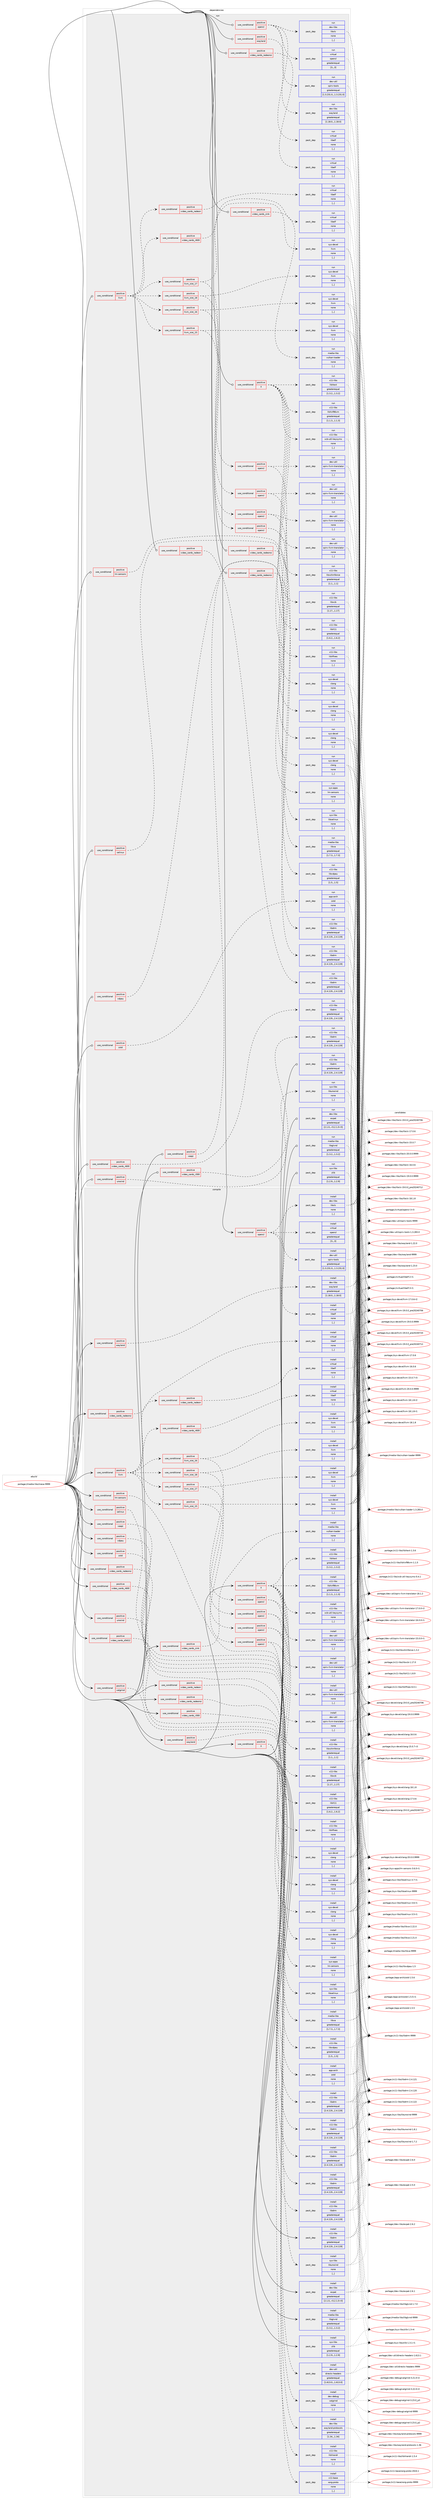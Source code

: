 digraph prolog {

# *************
# Graph options
# *************

newrank=true;
concentrate=true;
compound=true;
graph [rankdir=LR,fontname=Helvetica,fontsize=10,ranksep=1.5];#, ranksep=2.5, nodesep=0.2];
edge  [arrowhead=vee];
node  [fontname=Helvetica,fontsize=10];

# **********
# The ebuild
# **********

subgraph cluster_leftcol {
color=gray;
label=<<i>ebuild</i>>;
id [label="portage://media-libs/mesa-9999", color=red, width=4, href="../media-libs/mesa-9999.svg"];
}

# ****************
# The dependencies
# ****************

subgraph cluster_midcol {
color=gray;
label=<<i>dependencies</i>>;
subgraph cluster_compile {
fillcolor="#eeeeee";
style=filled;
label=<<i>compile</i>>;
subgraph cond76714 {
dependency302839 [label=<<TABLE BORDER="0" CELLBORDER="1" CELLSPACING="0" CELLPADDING="4"><TR><TD ROWSPAN="3" CELLPADDING="10">use_conditional</TD></TR><TR><TD>positive</TD></TR><TR><TD>X</TD></TR></TABLE>>, shape=none, color=red];
subgraph pack223748 {
dependency302840 [label=<<TABLE BORDER="0" CELLBORDER="1" CELLSPACING="0" CELLPADDING="4" WIDTH="220"><TR><TD ROWSPAN="6" CELLPADDING="30">pack_dep</TD></TR><TR><TD WIDTH="110">install</TD></TR><TR><TD>x11-libs</TD></TR><TR><TD>libX11</TD></TR><TR><TD>greaterequal</TD></TR><TR><TD>[1.6.2,,,1.6.2]</TD></TR></TABLE>>, shape=none, color=blue];
}
dependency302839:e -> dependency302840:w [weight=20,style="dashed",arrowhead="vee"];
subgraph pack223749 {
dependency302841 [label=<<TABLE BORDER="0" CELLBORDER="1" CELLSPACING="0" CELLPADDING="4" WIDTH="220"><TR><TD ROWSPAN="6" CELLPADDING="30">pack_dep</TD></TR><TR><TD WIDTH="110">install</TD></TR><TR><TD>x11-libs</TD></TR><TR><TD>libxshmfence</TD></TR><TR><TD>greaterequal</TD></TR><TR><TD>[1.1,,,1.1]</TD></TR></TABLE>>, shape=none, color=blue];
}
dependency302839:e -> dependency302841:w [weight=20,style="dashed",arrowhead="vee"];
subgraph pack223750 {
dependency302842 [label=<<TABLE BORDER="0" CELLBORDER="1" CELLSPACING="0" CELLPADDING="4" WIDTH="220"><TR><TD ROWSPAN="6" CELLPADDING="30">pack_dep</TD></TR><TR><TD WIDTH="110">install</TD></TR><TR><TD>x11-libs</TD></TR><TR><TD>libXext</TD></TR><TR><TD>greaterequal</TD></TR><TR><TD>[1.3.2,,,1.3.2]</TD></TR></TABLE>>, shape=none, color=blue];
}
dependency302839:e -> dependency302842:w [weight=20,style="dashed",arrowhead="vee"];
subgraph pack223751 {
dependency302843 [label=<<TABLE BORDER="0" CELLBORDER="1" CELLSPACING="0" CELLPADDING="4" WIDTH="220"><TR><TD ROWSPAN="6" CELLPADDING="30">pack_dep</TD></TR><TR><TD WIDTH="110">install</TD></TR><TR><TD>x11-libs</TD></TR><TR><TD>libXxf86vm</TD></TR><TR><TD>greaterequal</TD></TR><TR><TD>[1.1.3,,,1.1.3]</TD></TR></TABLE>>, shape=none, color=blue];
}
dependency302839:e -> dependency302843:w [weight=20,style="dashed",arrowhead="vee"];
subgraph pack223752 {
dependency302844 [label=<<TABLE BORDER="0" CELLBORDER="1" CELLSPACING="0" CELLPADDING="4" WIDTH="220"><TR><TD ROWSPAN="6" CELLPADDING="30">pack_dep</TD></TR><TR><TD WIDTH="110">install</TD></TR><TR><TD>x11-libs</TD></TR><TR><TD>libxcb</TD></TR><TR><TD>greaterequal</TD></TR><TR><TD>[1.17,,,1.17]</TD></TR></TABLE>>, shape=none, color=blue];
}
dependency302839:e -> dependency302844:w [weight=20,style="dashed",arrowhead="vee"];
subgraph pack223753 {
dependency302845 [label=<<TABLE BORDER="0" CELLBORDER="1" CELLSPACING="0" CELLPADDING="4" WIDTH="220"><TR><TD ROWSPAN="6" CELLPADDING="30">pack_dep</TD></TR><TR><TD WIDTH="110">install</TD></TR><TR><TD>x11-libs</TD></TR><TR><TD>libXfixes</TD></TR><TR><TD>none</TD></TR><TR><TD>[,,]</TD></TR></TABLE>>, shape=none, color=blue];
}
dependency302839:e -> dependency302845:w [weight=20,style="dashed",arrowhead="vee"];
subgraph pack223754 {
dependency302846 [label=<<TABLE BORDER="0" CELLBORDER="1" CELLSPACING="0" CELLPADDING="4" WIDTH="220"><TR><TD ROWSPAN="6" CELLPADDING="30">pack_dep</TD></TR><TR><TD WIDTH="110">install</TD></TR><TR><TD>x11-libs</TD></TR><TR><TD>xcb-util-keysyms</TD></TR><TR><TD>none</TD></TR><TR><TD>[,,]</TD></TR></TABLE>>, shape=none, color=blue];
}
dependency302839:e -> dependency302846:w [weight=20,style="dashed",arrowhead="vee"];
}
id:e -> dependency302839:w [weight=20,style="solid",arrowhead="vee"];
subgraph cond76715 {
dependency302847 [label=<<TABLE BORDER="0" CELLBORDER="1" CELLSPACING="0" CELLPADDING="4"><TR><TD ROWSPAN="3" CELLPADDING="10">use_conditional</TD></TR><TR><TD>positive</TD></TR><TR><TD>X</TD></TR></TABLE>>, shape=none, color=red];
subgraph pack223755 {
dependency302848 [label=<<TABLE BORDER="0" CELLBORDER="1" CELLSPACING="0" CELLPADDING="4" WIDTH="220"><TR><TD ROWSPAN="6" CELLPADDING="30">pack_dep</TD></TR><TR><TD WIDTH="110">install</TD></TR><TR><TD>x11-libs</TD></TR><TR><TD>libXrandr</TD></TR><TR><TD>none</TD></TR><TR><TD>[,,]</TD></TR></TABLE>>, shape=none, color=blue];
}
dependency302847:e -> dependency302848:w [weight=20,style="dashed",arrowhead="vee"];
subgraph pack223756 {
dependency302849 [label=<<TABLE BORDER="0" CELLBORDER="1" CELLSPACING="0" CELLPADDING="4" WIDTH="220"><TR><TD ROWSPAN="6" CELLPADDING="30">pack_dep</TD></TR><TR><TD WIDTH="110">install</TD></TR><TR><TD>x11-base</TD></TR><TR><TD>xorg-proto</TD></TR><TR><TD>none</TD></TR><TR><TD>[,,]</TD></TR></TABLE>>, shape=none, color=blue];
}
dependency302847:e -> dependency302849:w [weight=20,style="dashed",arrowhead="vee"];
}
id:e -> dependency302847:w [weight=20,style="solid",arrowhead="vee"];
subgraph cond76716 {
dependency302850 [label=<<TABLE BORDER="0" CELLBORDER="1" CELLSPACING="0" CELLPADDING="4"><TR><TD ROWSPAN="3" CELLPADDING="10">use_conditional</TD></TR><TR><TD>positive</TD></TR><TR><TD>llvm</TD></TR></TABLE>>, shape=none, color=red];
subgraph cond76717 {
dependency302851 [label=<<TABLE BORDER="0" CELLBORDER="1" CELLSPACING="0" CELLPADDING="4"><TR><TD ROWSPAN="3" CELLPADDING="10">use_conditional</TD></TR><TR><TD>positive</TD></TR><TR><TD>llvm_slot_15</TD></TR></TABLE>>, shape=none, color=red];
subgraph pack223757 {
dependency302852 [label=<<TABLE BORDER="0" CELLBORDER="1" CELLSPACING="0" CELLPADDING="4" WIDTH="220"><TR><TD ROWSPAN="6" CELLPADDING="30">pack_dep</TD></TR><TR><TD WIDTH="110">install</TD></TR><TR><TD>sys-devel</TD></TR><TR><TD>llvm</TD></TR><TR><TD>none</TD></TR><TR><TD>[,,]</TD></TR></TABLE>>, shape=none, color=blue];
}
dependency302851:e -> dependency302852:w [weight=20,style="dashed",arrowhead="vee"];
subgraph cond76718 {
dependency302853 [label=<<TABLE BORDER="0" CELLBORDER="1" CELLSPACING="0" CELLPADDING="4"><TR><TD ROWSPAN="3" CELLPADDING="10">use_conditional</TD></TR><TR><TD>positive</TD></TR><TR><TD>opencl</TD></TR></TABLE>>, shape=none, color=red];
subgraph pack223758 {
dependency302854 [label=<<TABLE BORDER="0" CELLBORDER="1" CELLSPACING="0" CELLPADDING="4" WIDTH="220"><TR><TD ROWSPAN="6" CELLPADDING="30">pack_dep</TD></TR><TR><TD WIDTH="110">install</TD></TR><TR><TD>dev-util</TD></TR><TR><TD>spirv-llvm-translator</TD></TR><TR><TD>none</TD></TR><TR><TD>[,,]</TD></TR></TABLE>>, shape=none, color=blue];
}
dependency302853:e -> dependency302854:w [weight=20,style="dashed",arrowhead="vee"];
subgraph pack223759 {
dependency302855 [label=<<TABLE BORDER="0" CELLBORDER="1" CELLSPACING="0" CELLPADDING="4" WIDTH="220"><TR><TD ROWSPAN="6" CELLPADDING="30">pack_dep</TD></TR><TR><TD WIDTH="110">install</TD></TR><TR><TD>sys-devel</TD></TR><TR><TD>clang</TD></TR><TR><TD>none</TD></TR><TR><TD>[,,]</TD></TR></TABLE>>, shape=none, color=blue];
}
dependency302853:e -> dependency302855:w [weight=20,style="dashed",arrowhead="vee"];
}
dependency302851:e -> dependency302853:w [weight=20,style="dashed",arrowhead="vee"];
}
dependency302850:e -> dependency302851:w [weight=20,style="dashed",arrowhead="vee"];
subgraph cond76719 {
dependency302856 [label=<<TABLE BORDER="0" CELLBORDER="1" CELLSPACING="0" CELLPADDING="4"><TR><TD ROWSPAN="3" CELLPADDING="10">use_conditional</TD></TR><TR><TD>positive</TD></TR><TR><TD>llvm_slot_16</TD></TR></TABLE>>, shape=none, color=red];
subgraph pack223760 {
dependency302857 [label=<<TABLE BORDER="0" CELLBORDER="1" CELLSPACING="0" CELLPADDING="4" WIDTH="220"><TR><TD ROWSPAN="6" CELLPADDING="30">pack_dep</TD></TR><TR><TD WIDTH="110">install</TD></TR><TR><TD>sys-devel</TD></TR><TR><TD>llvm</TD></TR><TR><TD>none</TD></TR><TR><TD>[,,]</TD></TR></TABLE>>, shape=none, color=blue];
}
dependency302856:e -> dependency302857:w [weight=20,style="dashed",arrowhead="vee"];
subgraph cond76720 {
dependency302858 [label=<<TABLE BORDER="0" CELLBORDER="1" CELLSPACING="0" CELLPADDING="4"><TR><TD ROWSPAN="3" CELLPADDING="10">use_conditional</TD></TR><TR><TD>positive</TD></TR><TR><TD>opencl</TD></TR></TABLE>>, shape=none, color=red];
subgraph pack223761 {
dependency302859 [label=<<TABLE BORDER="0" CELLBORDER="1" CELLSPACING="0" CELLPADDING="4" WIDTH="220"><TR><TD ROWSPAN="6" CELLPADDING="30">pack_dep</TD></TR><TR><TD WIDTH="110">install</TD></TR><TR><TD>dev-util</TD></TR><TR><TD>spirv-llvm-translator</TD></TR><TR><TD>none</TD></TR><TR><TD>[,,]</TD></TR></TABLE>>, shape=none, color=blue];
}
dependency302858:e -> dependency302859:w [weight=20,style="dashed",arrowhead="vee"];
subgraph pack223762 {
dependency302860 [label=<<TABLE BORDER="0" CELLBORDER="1" CELLSPACING="0" CELLPADDING="4" WIDTH="220"><TR><TD ROWSPAN="6" CELLPADDING="30">pack_dep</TD></TR><TR><TD WIDTH="110">install</TD></TR><TR><TD>sys-devel</TD></TR><TR><TD>clang</TD></TR><TR><TD>none</TD></TR><TR><TD>[,,]</TD></TR></TABLE>>, shape=none, color=blue];
}
dependency302858:e -> dependency302860:w [weight=20,style="dashed",arrowhead="vee"];
}
dependency302856:e -> dependency302858:w [weight=20,style="dashed",arrowhead="vee"];
}
dependency302850:e -> dependency302856:w [weight=20,style="dashed",arrowhead="vee"];
subgraph cond76721 {
dependency302861 [label=<<TABLE BORDER="0" CELLBORDER="1" CELLSPACING="0" CELLPADDING="4"><TR><TD ROWSPAN="3" CELLPADDING="10">use_conditional</TD></TR><TR><TD>positive</TD></TR><TR><TD>llvm_slot_17</TD></TR></TABLE>>, shape=none, color=red];
subgraph pack223763 {
dependency302862 [label=<<TABLE BORDER="0" CELLBORDER="1" CELLSPACING="0" CELLPADDING="4" WIDTH="220"><TR><TD ROWSPAN="6" CELLPADDING="30">pack_dep</TD></TR><TR><TD WIDTH="110">install</TD></TR><TR><TD>sys-devel</TD></TR><TR><TD>llvm</TD></TR><TR><TD>none</TD></TR><TR><TD>[,,]</TD></TR></TABLE>>, shape=none, color=blue];
}
dependency302861:e -> dependency302862:w [weight=20,style="dashed",arrowhead="vee"];
subgraph cond76722 {
dependency302863 [label=<<TABLE BORDER="0" CELLBORDER="1" CELLSPACING="0" CELLPADDING="4"><TR><TD ROWSPAN="3" CELLPADDING="10">use_conditional</TD></TR><TR><TD>positive</TD></TR><TR><TD>opencl</TD></TR></TABLE>>, shape=none, color=red];
subgraph pack223764 {
dependency302864 [label=<<TABLE BORDER="0" CELLBORDER="1" CELLSPACING="0" CELLPADDING="4" WIDTH="220"><TR><TD ROWSPAN="6" CELLPADDING="30">pack_dep</TD></TR><TR><TD WIDTH="110">install</TD></TR><TR><TD>dev-util</TD></TR><TR><TD>spirv-llvm-translator</TD></TR><TR><TD>none</TD></TR><TR><TD>[,,]</TD></TR></TABLE>>, shape=none, color=blue];
}
dependency302863:e -> dependency302864:w [weight=20,style="dashed",arrowhead="vee"];
subgraph pack223765 {
dependency302865 [label=<<TABLE BORDER="0" CELLBORDER="1" CELLSPACING="0" CELLPADDING="4" WIDTH="220"><TR><TD ROWSPAN="6" CELLPADDING="30">pack_dep</TD></TR><TR><TD WIDTH="110">install</TD></TR><TR><TD>sys-devel</TD></TR><TR><TD>clang</TD></TR><TR><TD>none</TD></TR><TR><TD>[,,]</TD></TR></TABLE>>, shape=none, color=blue];
}
dependency302863:e -> dependency302865:w [weight=20,style="dashed",arrowhead="vee"];
}
dependency302861:e -> dependency302863:w [weight=20,style="dashed",arrowhead="vee"];
}
dependency302850:e -> dependency302861:w [weight=20,style="dashed",arrowhead="vee"];
subgraph cond76723 {
dependency302866 [label=<<TABLE BORDER="0" CELLBORDER="1" CELLSPACING="0" CELLPADDING="4"><TR><TD ROWSPAN="3" CELLPADDING="10">use_conditional</TD></TR><TR><TD>positive</TD></TR><TR><TD>llvm_slot_18</TD></TR></TABLE>>, shape=none, color=red];
subgraph pack223766 {
dependency302867 [label=<<TABLE BORDER="0" CELLBORDER="1" CELLSPACING="0" CELLPADDING="4" WIDTH="220"><TR><TD ROWSPAN="6" CELLPADDING="30">pack_dep</TD></TR><TR><TD WIDTH="110">install</TD></TR><TR><TD>sys-devel</TD></TR><TR><TD>llvm</TD></TR><TR><TD>none</TD></TR><TR><TD>[,,]</TD></TR></TABLE>>, shape=none, color=blue];
}
dependency302866:e -> dependency302867:w [weight=20,style="dashed",arrowhead="vee"];
subgraph cond76724 {
dependency302868 [label=<<TABLE BORDER="0" CELLBORDER="1" CELLSPACING="0" CELLPADDING="4"><TR><TD ROWSPAN="3" CELLPADDING="10">use_conditional</TD></TR><TR><TD>positive</TD></TR><TR><TD>opencl</TD></TR></TABLE>>, shape=none, color=red];
subgraph pack223767 {
dependency302869 [label=<<TABLE BORDER="0" CELLBORDER="1" CELLSPACING="0" CELLPADDING="4" WIDTH="220"><TR><TD ROWSPAN="6" CELLPADDING="30">pack_dep</TD></TR><TR><TD WIDTH="110">install</TD></TR><TR><TD>dev-util</TD></TR><TR><TD>spirv-llvm-translator</TD></TR><TR><TD>none</TD></TR><TR><TD>[,,]</TD></TR></TABLE>>, shape=none, color=blue];
}
dependency302868:e -> dependency302869:w [weight=20,style="dashed",arrowhead="vee"];
subgraph pack223768 {
dependency302870 [label=<<TABLE BORDER="0" CELLBORDER="1" CELLSPACING="0" CELLPADDING="4" WIDTH="220"><TR><TD ROWSPAN="6" CELLPADDING="30">pack_dep</TD></TR><TR><TD WIDTH="110">install</TD></TR><TR><TD>sys-devel</TD></TR><TR><TD>clang</TD></TR><TR><TD>none</TD></TR><TR><TD>[,,]</TD></TR></TABLE>>, shape=none, color=blue];
}
dependency302868:e -> dependency302870:w [weight=20,style="dashed",arrowhead="vee"];
}
dependency302866:e -> dependency302868:w [weight=20,style="dashed",arrowhead="vee"];
}
dependency302850:e -> dependency302866:w [weight=20,style="dashed",arrowhead="vee"];
subgraph cond76725 {
dependency302871 [label=<<TABLE BORDER="0" CELLBORDER="1" CELLSPACING="0" CELLPADDING="4"><TR><TD ROWSPAN="3" CELLPADDING="10">use_conditional</TD></TR><TR><TD>positive</TD></TR><TR><TD>video_cards_r600</TD></TR></TABLE>>, shape=none, color=red];
subgraph pack223769 {
dependency302872 [label=<<TABLE BORDER="0" CELLBORDER="1" CELLSPACING="0" CELLPADDING="4" WIDTH="220"><TR><TD ROWSPAN="6" CELLPADDING="30">pack_dep</TD></TR><TR><TD WIDTH="110">install</TD></TR><TR><TD>virtual</TD></TR><TR><TD>libelf</TD></TR><TR><TD>none</TD></TR><TR><TD>[,,]</TD></TR></TABLE>>, shape=none, color=blue];
}
dependency302871:e -> dependency302872:w [weight=20,style="dashed",arrowhead="vee"];
}
dependency302850:e -> dependency302871:w [weight=20,style="dashed",arrowhead="vee"];
subgraph cond76726 {
dependency302873 [label=<<TABLE BORDER="0" CELLBORDER="1" CELLSPACING="0" CELLPADDING="4"><TR><TD ROWSPAN="3" CELLPADDING="10">use_conditional</TD></TR><TR><TD>positive</TD></TR><TR><TD>video_cards_radeon</TD></TR></TABLE>>, shape=none, color=red];
subgraph pack223770 {
dependency302874 [label=<<TABLE BORDER="0" CELLBORDER="1" CELLSPACING="0" CELLPADDING="4" WIDTH="220"><TR><TD ROWSPAN="6" CELLPADDING="30">pack_dep</TD></TR><TR><TD WIDTH="110">install</TD></TR><TR><TD>virtual</TD></TR><TR><TD>libelf</TD></TR><TR><TD>none</TD></TR><TR><TD>[,,]</TD></TR></TABLE>>, shape=none, color=blue];
}
dependency302873:e -> dependency302874:w [weight=20,style="dashed",arrowhead="vee"];
}
dependency302850:e -> dependency302873:w [weight=20,style="dashed",arrowhead="vee"];
}
id:e -> dependency302850:w [weight=20,style="solid",arrowhead="vee"];
subgraph cond76727 {
dependency302875 [label=<<TABLE BORDER="0" CELLBORDER="1" CELLSPACING="0" CELLPADDING="4"><TR><TD ROWSPAN="3" CELLPADDING="10">use_conditional</TD></TR><TR><TD>positive</TD></TR><TR><TD>lm-sensors</TD></TR></TABLE>>, shape=none, color=red];
subgraph pack223771 {
dependency302876 [label=<<TABLE BORDER="0" CELLBORDER="1" CELLSPACING="0" CELLPADDING="4" WIDTH="220"><TR><TD ROWSPAN="6" CELLPADDING="30">pack_dep</TD></TR><TR><TD WIDTH="110">install</TD></TR><TR><TD>sys-apps</TD></TR><TR><TD>lm-sensors</TD></TR><TR><TD>none</TD></TR><TR><TD>[,,]</TD></TR></TABLE>>, shape=none, color=blue];
}
dependency302875:e -> dependency302876:w [weight=20,style="dashed",arrowhead="vee"];
}
id:e -> dependency302875:w [weight=20,style="solid",arrowhead="vee"];
subgraph cond76728 {
dependency302877 [label=<<TABLE BORDER="0" CELLBORDER="1" CELLSPACING="0" CELLPADDING="4"><TR><TD ROWSPAN="3" CELLPADDING="10">use_conditional</TD></TR><TR><TD>positive</TD></TR><TR><TD>opencl</TD></TR></TABLE>>, shape=none, color=red];
subgraph pack223772 {
dependency302878 [label=<<TABLE BORDER="0" CELLBORDER="1" CELLSPACING="0" CELLPADDING="4" WIDTH="220"><TR><TD ROWSPAN="6" CELLPADDING="30">pack_dep</TD></TR><TR><TD WIDTH="110">install</TD></TR><TR><TD>virtual</TD></TR><TR><TD>opencl</TD></TR><TR><TD>greaterequal</TD></TR><TR><TD>[3,,,3]</TD></TR></TABLE>>, shape=none, color=blue];
}
dependency302877:e -> dependency302878:w [weight=20,style="dashed",arrowhead="vee"];
subgraph pack223773 {
dependency302879 [label=<<TABLE BORDER="0" CELLBORDER="1" CELLSPACING="0" CELLPADDING="4" WIDTH="220"><TR><TD ROWSPAN="6" CELLPADDING="30">pack_dep</TD></TR><TR><TD WIDTH="110">install</TD></TR><TR><TD>dev-libs</TD></TR><TR><TD>libclc</TD></TR><TR><TD>none</TD></TR><TR><TD>[,,]</TD></TR></TABLE>>, shape=none, color=blue];
}
dependency302877:e -> dependency302879:w [weight=20,style="dashed",arrowhead="vee"];
subgraph pack223774 {
dependency302880 [label=<<TABLE BORDER="0" CELLBORDER="1" CELLSPACING="0" CELLPADDING="4" WIDTH="220"><TR><TD ROWSPAN="6" CELLPADDING="30">pack_dep</TD></TR><TR><TD WIDTH="110">install</TD></TR><TR><TD>dev-util</TD></TR><TR><TD>spirv-tools</TD></TR><TR><TD>greaterequal</TD></TR><TR><TD>[1.3.231.0,,,1.3.231.0]</TD></TR></TABLE>>, shape=none, color=blue];
}
dependency302877:e -> dependency302880:w [weight=20,style="dashed",arrowhead="vee"];
subgraph pack223775 {
dependency302881 [label=<<TABLE BORDER="0" CELLBORDER="1" CELLSPACING="0" CELLPADDING="4" WIDTH="220"><TR><TD ROWSPAN="6" CELLPADDING="30">pack_dep</TD></TR><TR><TD WIDTH="110">install</TD></TR><TR><TD>virtual</TD></TR><TR><TD>libelf</TD></TR><TR><TD>none</TD></TR><TR><TD>[,,]</TD></TR></TABLE>>, shape=none, color=blue];
}
dependency302877:e -> dependency302881:w [weight=20,style="dashed",arrowhead="vee"];
}
id:e -> dependency302877:w [weight=20,style="solid",arrowhead="vee"];
subgraph cond76729 {
dependency302882 [label=<<TABLE BORDER="0" CELLBORDER="1" CELLSPACING="0" CELLPADDING="4"><TR><TD ROWSPAN="3" CELLPADDING="10">use_conditional</TD></TR><TR><TD>positive</TD></TR><TR><TD>selinux</TD></TR></TABLE>>, shape=none, color=red];
subgraph pack223776 {
dependency302883 [label=<<TABLE BORDER="0" CELLBORDER="1" CELLSPACING="0" CELLPADDING="4" WIDTH="220"><TR><TD ROWSPAN="6" CELLPADDING="30">pack_dep</TD></TR><TR><TD WIDTH="110">install</TD></TR><TR><TD>sys-libs</TD></TR><TR><TD>libselinux</TD></TR><TR><TD>none</TD></TR><TR><TD>[,,]</TD></TR></TABLE>>, shape=none, color=blue];
}
dependency302882:e -> dependency302883:w [weight=20,style="dashed",arrowhead="vee"];
}
id:e -> dependency302882:w [weight=20,style="solid",arrowhead="vee"];
subgraph cond76730 {
dependency302884 [label=<<TABLE BORDER="0" CELLBORDER="1" CELLSPACING="0" CELLPADDING="4"><TR><TD ROWSPAN="3" CELLPADDING="10">use_conditional</TD></TR><TR><TD>positive</TD></TR><TR><TD>unwind</TD></TR></TABLE>>, shape=none, color=red];
subgraph pack223777 {
dependency302885 [label=<<TABLE BORDER="0" CELLBORDER="1" CELLSPACING="0" CELLPADDING="4" WIDTH="220"><TR><TD ROWSPAN="6" CELLPADDING="30">pack_dep</TD></TR><TR><TD WIDTH="110">install</TD></TR><TR><TD>sys-libs</TD></TR><TR><TD>libunwind</TD></TR><TR><TD>none</TD></TR><TR><TD>[,,]</TD></TR></TABLE>>, shape=none, color=blue];
}
dependency302884:e -> dependency302885:w [weight=20,style="dashed",arrowhead="vee"];
}
id:e -> dependency302884:w [weight=20,style="solid",arrowhead="vee"];
subgraph cond76731 {
dependency302886 [label=<<TABLE BORDER="0" CELLBORDER="1" CELLSPACING="0" CELLPADDING="4"><TR><TD ROWSPAN="3" CELLPADDING="10">use_conditional</TD></TR><TR><TD>positive</TD></TR><TR><TD>vaapi</TD></TR></TABLE>>, shape=none, color=red];
subgraph pack223778 {
dependency302887 [label=<<TABLE BORDER="0" CELLBORDER="1" CELLSPACING="0" CELLPADDING="4" WIDTH="220"><TR><TD ROWSPAN="6" CELLPADDING="30">pack_dep</TD></TR><TR><TD WIDTH="110">install</TD></TR><TR><TD>media-libs</TD></TR><TR><TD>libva</TD></TR><TR><TD>greaterequal</TD></TR><TR><TD>[1.7.3,,,1.7.3]</TD></TR></TABLE>>, shape=none, color=blue];
}
dependency302886:e -> dependency302887:w [weight=20,style="dashed",arrowhead="vee"];
}
id:e -> dependency302886:w [weight=20,style="solid",arrowhead="vee"];
subgraph cond76732 {
dependency302888 [label=<<TABLE BORDER="0" CELLBORDER="1" CELLSPACING="0" CELLPADDING="4"><TR><TD ROWSPAN="3" CELLPADDING="10">use_conditional</TD></TR><TR><TD>positive</TD></TR><TR><TD>valgrind</TD></TR></TABLE>>, shape=none, color=red];
subgraph pack223779 {
dependency302889 [label=<<TABLE BORDER="0" CELLBORDER="1" CELLSPACING="0" CELLPADDING="4" WIDTH="220"><TR><TD ROWSPAN="6" CELLPADDING="30">pack_dep</TD></TR><TR><TD WIDTH="110">install</TD></TR><TR><TD>dev-debug</TD></TR><TR><TD>valgrind</TD></TR><TR><TD>none</TD></TR><TR><TD>[,,]</TD></TR></TABLE>>, shape=none, color=blue];
}
dependency302888:e -> dependency302889:w [weight=20,style="dashed",arrowhead="vee"];
}
id:e -> dependency302888:w [weight=20,style="solid",arrowhead="vee"];
subgraph cond76733 {
dependency302890 [label=<<TABLE BORDER="0" CELLBORDER="1" CELLSPACING="0" CELLPADDING="4"><TR><TD ROWSPAN="3" CELLPADDING="10">use_conditional</TD></TR><TR><TD>positive</TD></TR><TR><TD>vdpau</TD></TR></TABLE>>, shape=none, color=red];
subgraph pack223780 {
dependency302891 [label=<<TABLE BORDER="0" CELLBORDER="1" CELLSPACING="0" CELLPADDING="4" WIDTH="220"><TR><TD ROWSPAN="6" CELLPADDING="30">pack_dep</TD></TR><TR><TD WIDTH="110">install</TD></TR><TR><TD>x11-libs</TD></TR><TR><TD>libvdpau</TD></TR><TR><TD>greaterequal</TD></TR><TR><TD>[1.5,,,1.5]</TD></TR></TABLE>>, shape=none, color=blue];
}
dependency302890:e -> dependency302891:w [weight=20,style="dashed",arrowhead="vee"];
}
id:e -> dependency302890:w [weight=20,style="solid",arrowhead="vee"];
subgraph cond76734 {
dependency302892 [label=<<TABLE BORDER="0" CELLBORDER="1" CELLSPACING="0" CELLPADDING="4"><TR><TD ROWSPAN="3" CELLPADDING="10">use_conditional</TD></TR><TR><TD>positive</TD></TR><TR><TD>video_cards_d3d12</TD></TR></TABLE>>, shape=none, color=red];
subgraph pack223781 {
dependency302893 [label=<<TABLE BORDER="0" CELLBORDER="1" CELLSPACING="0" CELLPADDING="4" WIDTH="220"><TR><TD ROWSPAN="6" CELLPADDING="30">pack_dep</TD></TR><TR><TD WIDTH="110">install</TD></TR><TR><TD>dev-util</TD></TR><TR><TD>directx-headers</TD></TR><TR><TD>greaterequal</TD></TR><TR><TD>[1.613.0,,,1.613.0]</TD></TR></TABLE>>, shape=none, color=blue];
}
dependency302892:e -> dependency302893:w [weight=20,style="dashed",arrowhead="vee"];
}
id:e -> dependency302892:w [weight=20,style="solid",arrowhead="vee"];
subgraph cond76735 {
dependency302894 [label=<<TABLE BORDER="0" CELLBORDER="1" CELLSPACING="0" CELLPADDING="4"><TR><TD ROWSPAN="3" CELLPADDING="10">use_conditional</TD></TR><TR><TD>positive</TD></TR><TR><TD>video_cards_r300</TD></TR></TABLE>>, shape=none, color=red];
subgraph pack223782 {
dependency302895 [label=<<TABLE BORDER="0" CELLBORDER="1" CELLSPACING="0" CELLPADDING="4" WIDTH="220"><TR><TD ROWSPAN="6" CELLPADDING="30">pack_dep</TD></TR><TR><TD WIDTH="110">install</TD></TR><TR><TD>x11-libs</TD></TR><TR><TD>libdrm</TD></TR><TR><TD>greaterequal</TD></TR><TR><TD>[2.4.119,,,2.4.119]</TD></TR></TABLE>>, shape=none, color=blue];
}
dependency302894:e -> dependency302895:w [weight=20,style="dashed",arrowhead="vee"];
}
id:e -> dependency302894:w [weight=20,style="solid",arrowhead="vee"];
subgraph cond76736 {
dependency302896 [label=<<TABLE BORDER="0" CELLBORDER="1" CELLSPACING="0" CELLPADDING="4"><TR><TD ROWSPAN="3" CELLPADDING="10">use_conditional</TD></TR><TR><TD>positive</TD></TR><TR><TD>video_cards_r600</TD></TR></TABLE>>, shape=none, color=red];
subgraph pack223783 {
dependency302897 [label=<<TABLE BORDER="0" CELLBORDER="1" CELLSPACING="0" CELLPADDING="4" WIDTH="220"><TR><TD ROWSPAN="6" CELLPADDING="30">pack_dep</TD></TR><TR><TD WIDTH="110">install</TD></TR><TR><TD>x11-libs</TD></TR><TR><TD>libdrm</TD></TR><TR><TD>greaterequal</TD></TR><TR><TD>[2.4.119,,,2.4.119]</TD></TR></TABLE>>, shape=none, color=blue];
}
dependency302896:e -> dependency302897:w [weight=20,style="dashed",arrowhead="vee"];
}
id:e -> dependency302896:w [weight=20,style="solid",arrowhead="vee"];
subgraph cond76737 {
dependency302898 [label=<<TABLE BORDER="0" CELLBORDER="1" CELLSPACING="0" CELLPADDING="4"><TR><TD ROWSPAN="3" CELLPADDING="10">use_conditional</TD></TR><TR><TD>positive</TD></TR><TR><TD>video_cards_radeon</TD></TR></TABLE>>, shape=none, color=red];
subgraph pack223784 {
dependency302899 [label=<<TABLE BORDER="0" CELLBORDER="1" CELLSPACING="0" CELLPADDING="4" WIDTH="220"><TR><TD ROWSPAN="6" CELLPADDING="30">pack_dep</TD></TR><TR><TD WIDTH="110">install</TD></TR><TR><TD>x11-libs</TD></TR><TR><TD>libdrm</TD></TR><TR><TD>greaterequal</TD></TR><TR><TD>[2.4.119,,,2.4.119]</TD></TR></TABLE>>, shape=none, color=blue];
}
dependency302898:e -> dependency302899:w [weight=20,style="dashed",arrowhead="vee"];
}
id:e -> dependency302898:w [weight=20,style="solid",arrowhead="vee"];
subgraph cond76738 {
dependency302900 [label=<<TABLE BORDER="0" CELLBORDER="1" CELLSPACING="0" CELLPADDING="4"><TR><TD ROWSPAN="3" CELLPADDING="10">use_conditional</TD></TR><TR><TD>positive</TD></TR><TR><TD>video_cards_radeonsi</TD></TR></TABLE>>, shape=none, color=red];
subgraph pack223785 {
dependency302901 [label=<<TABLE BORDER="0" CELLBORDER="1" CELLSPACING="0" CELLPADDING="4" WIDTH="220"><TR><TD ROWSPAN="6" CELLPADDING="30">pack_dep</TD></TR><TR><TD WIDTH="110">install</TD></TR><TR><TD>virtual</TD></TR><TR><TD>libelf</TD></TR><TR><TD>none</TD></TR><TR><TD>[,,]</TD></TR></TABLE>>, shape=none, color=blue];
}
dependency302900:e -> dependency302901:w [weight=20,style="dashed",arrowhead="vee"];
}
id:e -> dependency302900:w [weight=20,style="solid",arrowhead="vee"];
subgraph cond76739 {
dependency302902 [label=<<TABLE BORDER="0" CELLBORDER="1" CELLSPACING="0" CELLPADDING="4"><TR><TD ROWSPAN="3" CELLPADDING="10">use_conditional</TD></TR><TR><TD>positive</TD></TR><TR><TD>video_cards_radeonsi</TD></TR></TABLE>>, shape=none, color=red];
subgraph pack223786 {
dependency302903 [label=<<TABLE BORDER="0" CELLBORDER="1" CELLSPACING="0" CELLPADDING="4" WIDTH="220"><TR><TD ROWSPAN="6" CELLPADDING="30">pack_dep</TD></TR><TR><TD WIDTH="110">install</TD></TR><TR><TD>x11-libs</TD></TR><TR><TD>libdrm</TD></TR><TR><TD>greaterequal</TD></TR><TR><TD>[2.4.119,,,2.4.119]</TD></TR></TABLE>>, shape=none, color=blue];
}
dependency302902:e -> dependency302903:w [weight=20,style="dashed",arrowhead="vee"];
}
id:e -> dependency302902:w [weight=20,style="solid",arrowhead="vee"];
subgraph cond76740 {
dependency302904 [label=<<TABLE BORDER="0" CELLBORDER="1" CELLSPACING="0" CELLPADDING="4"><TR><TD ROWSPAN="3" CELLPADDING="10">use_conditional</TD></TR><TR><TD>positive</TD></TR><TR><TD>video_cards_radeonsi</TD></TR></TABLE>>, shape=none, color=red];
subgraph pack223787 {
dependency302905 [label=<<TABLE BORDER="0" CELLBORDER="1" CELLSPACING="0" CELLPADDING="4" WIDTH="220"><TR><TD ROWSPAN="6" CELLPADDING="30">pack_dep</TD></TR><TR><TD WIDTH="110">install</TD></TR><TR><TD>x11-libs</TD></TR><TR><TD>libdrm</TD></TR><TR><TD>greaterequal</TD></TR><TR><TD>[2.4.119,,,2.4.119]</TD></TR></TABLE>>, shape=none, color=blue];
}
dependency302904:e -> dependency302905:w [weight=20,style="dashed",arrowhead="vee"];
}
id:e -> dependency302904:w [weight=20,style="solid",arrowhead="vee"];
subgraph cond76741 {
dependency302906 [label=<<TABLE BORDER="0" CELLBORDER="1" CELLSPACING="0" CELLPADDING="4"><TR><TD ROWSPAN="3" CELLPADDING="10">use_conditional</TD></TR><TR><TD>positive</TD></TR><TR><TD>video_cards_zink</TD></TR></TABLE>>, shape=none, color=red];
subgraph pack223788 {
dependency302907 [label=<<TABLE BORDER="0" CELLBORDER="1" CELLSPACING="0" CELLPADDING="4" WIDTH="220"><TR><TD ROWSPAN="6" CELLPADDING="30">pack_dep</TD></TR><TR><TD WIDTH="110">install</TD></TR><TR><TD>media-libs</TD></TR><TR><TD>vulkan-loader</TD></TR><TR><TD>none</TD></TR><TR><TD>[,,]</TD></TR></TABLE>>, shape=none, color=blue];
}
dependency302906:e -> dependency302907:w [weight=20,style="dashed",arrowhead="vee"];
}
id:e -> dependency302906:w [weight=20,style="solid",arrowhead="vee"];
subgraph cond76742 {
dependency302908 [label=<<TABLE BORDER="0" CELLBORDER="1" CELLSPACING="0" CELLPADDING="4"><TR><TD ROWSPAN="3" CELLPADDING="10">use_conditional</TD></TR><TR><TD>positive</TD></TR><TR><TD>wayland</TD></TR></TABLE>>, shape=none, color=red];
subgraph pack223789 {
dependency302909 [label=<<TABLE BORDER="0" CELLBORDER="1" CELLSPACING="0" CELLPADDING="4" WIDTH="220"><TR><TD ROWSPAN="6" CELLPADDING="30">pack_dep</TD></TR><TR><TD WIDTH="110">install</TD></TR><TR><TD>dev-libs</TD></TR><TR><TD>wayland</TD></TR><TR><TD>greaterequal</TD></TR><TR><TD>[1.18.0,,,1.18.0]</TD></TR></TABLE>>, shape=none, color=blue];
}
dependency302908:e -> dependency302909:w [weight=20,style="dashed",arrowhead="vee"];
}
id:e -> dependency302908:w [weight=20,style="solid",arrowhead="vee"];
subgraph cond76743 {
dependency302910 [label=<<TABLE BORDER="0" CELLBORDER="1" CELLSPACING="0" CELLPADDING="4"><TR><TD ROWSPAN="3" CELLPADDING="10">use_conditional</TD></TR><TR><TD>positive</TD></TR><TR><TD>wayland</TD></TR></TABLE>>, shape=none, color=red];
subgraph pack223790 {
dependency302911 [label=<<TABLE BORDER="0" CELLBORDER="1" CELLSPACING="0" CELLPADDING="4" WIDTH="220"><TR><TD ROWSPAN="6" CELLPADDING="30">pack_dep</TD></TR><TR><TD WIDTH="110">install</TD></TR><TR><TD>dev-libs</TD></TR><TR><TD>wayland-protocols</TD></TR><TR><TD>greaterequal</TD></TR><TR><TD>[1.34,,,1.34]</TD></TR></TABLE>>, shape=none, color=blue];
}
dependency302910:e -> dependency302911:w [weight=20,style="dashed",arrowhead="vee"];
}
id:e -> dependency302910:w [weight=20,style="solid",arrowhead="vee"];
subgraph cond76744 {
dependency302912 [label=<<TABLE BORDER="0" CELLBORDER="1" CELLSPACING="0" CELLPADDING="4"><TR><TD ROWSPAN="3" CELLPADDING="10">use_conditional</TD></TR><TR><TD>positive</TD></TR><TR><TD>zstd</TD></TR></TABLE>>, shape=none, color=red];
subgraph pack223791 {
dependency302913 [label=<<TABLE BORDER="0" CELLBORDER="1" CELLSPACING="0" CELLPADDING="4" WIDTH="220"><TR><TD ROWSPAN="6" CELLPADDING="30">pack_dep</TD></TR><TR><TD WIDTH="110">install</TD></TR><TR><TD>app-arch</TD></TR><TR><TD>zstd</TD></TR><TR><TD>none</TD></TR><TR><TD>[,,]</TD></TR></TABLE>>, shape=none, color=blue];
}
dependency302912:e -> dependency302913:w [weight=20,style="dashed",arrowhead="vee"];
}
id:e -> dependency302912:w [weight=20,style="solid",arrowhead="vee"];
subgraph pack223792 {
dependency302914 [label=<<TABLE BORDER="0" CELLBORDER="1" CELLSPACING="0" CELLPADDING="4" WIDTH="220"><TR><TD ROWSPAN="6" CELLPADDING="30">pack_dep</TD></TR><TR><TD WIDTH="110">install</TD></TR><TR><TD>dev-libs</TD></TR><TR><TD>expat</TD></TR><TR><TD>greaterequal</TD></TR><TR><TD>[2.1.0,,-r3,2.1.0-r3]</TD></TR></TABLE>>, shape=none, color=blue];
}
id:e -> dependency302914:w [weight=20,style="solid",arrowhead="vee"];
subgraph pack223793 {
dependency302915 [label=<<TABLE BORDER="0" CELLBORDER="1" CELLSPACING="0" CELLPADDING="4" WIDTH="220"><TR><TD ROWSPAN="6" CELLPADDING="30">pack_dep</TD></TR><TR><TD WIDTH="110">install</TD></TR><TR><TD>media-libs</TD></TR><TR><TD>libglvnd</TD></TR><TR><TD>greaterequal</TD></TR><TR><TD>[1.3.2,,,1.3.2]</TD></TR></TABLE>>, shape=none, color=blue];
}
id:e -> dependency302915:w [weight=20,style="solid",arrowhead="vee"];
subgraph pack223794 {
dependency302916 [label=<<TABLE BORDER="0" CELLBORDER="1" CELLSPACING="0" CELLPADDING="4" WIDTH="220"><TR><TD ROWSPAN="6" CELLPADDING="30">pack_dep</TD></TR><TR><TD WIDTH="110">install</TD></TR><TR><TD>sys-libs</TD></TR><TR><TD>zlib</TD></TR><TR><TD>greaterequal</TD></TR><TR><TD>[1.2.9,,,1.2.9]</TD></TR></TABLE>>, shape=none, color=blue];
}
id:e -> dependency302916:w [weight=20,style="solid",arrowhead="vee"];
subgraph pack223795 {
dependency302917 [label=<<TABLE BORDER="0" CELLBORDER="1" CELLSPACING="0" CELLPADDING="4" WIDTH="220"><TR><TD ROWSPAN="6" CELLPADDING="30">pack_dep</TD></TR><TR><TD WIDTH="110">install</TD></TR><TR><TD>x11-libs</TD></TR><TR><TD>libdrm</TD></TR><TR><TD>greaterequal</TD></TR><TR><TD>[2.4.119,,,2.4.119]</TD></TR></TABLE>>, shape=none, color=blue];
}
id:e -> dependency302917:w [weight=20,style="solid",arrowhead="vee"];
}
subgraph cluster_compileandrun {
fillcolor="#eeeeee";
style=filled;
label=<<i>compile and run</i>>;
}
subgraph cluster_run {
fillcolor="#eeeeee";
style=filled;
label=<<i>run</i>>;
subgraph cond76745 {
dependency302918 [label=<<TABLE BORDER="0" CELLBORDER="1" CELLSPACING="0" CELLPADDING="4"><TR><TD ROWSPAN="3" CELLPADDING="10">use_conditional</TD></TR><TR><TD>positive</TD></TR><TR><TD>X</TD></TR></TABLE>>, shape=none, color=red];
subgraph pack223796 {
dependency302919 [label=<<TABLE BORDER="0" CELLBORDER="1" CELLSPACING="0" CELLPADDING="4" WIDTH="220"><TR><TD ROWSPAN="6" CELLPADDING="30">pack_dep</TD></TR><TR><TD WIDTH="110">run</TD></TR><TR><TD>x11-libs</TD></TR><TR><TD>libX11</TD></TR><TR><TD>greaterequal</TD></TR><TR><TD>[1.6.2,,,1.6.2]</TD></TR></TABLE>>, shape=none, color=blue];
}
dependency302918:e -> dependency302919:w [weight=20,style="dashed",arrowhead="vee"];
subgraph pack223797 {
dependency302920 [label=<<TABLE BORDER="0" CELLBORDER="1" CELLSPACING="0" CELLPADDING="4" WIDTH="220"><TR><TD ROWSPAN="6" CELLPADDING="30">pack_dep</TD></TR><TR><TD WIDTH="110">run</TD></TR><TR><TD>x11-libs</TD></TR><TR><TD>libxshmfence</TD></TR><TR><TD>greaterequal</TD></TR><TR><TD>[1.1,,,1.1]</TD></TR></TABLE>>, shape=none, color=blue];
}
dependency302918:e -> dependency302920:w [weight=20,style="dashed",arrowhead="vee"];
subgraph pack223798 {
dependency302921 [label=<<TABLE BORDER="0" CELLBORDER="1" CELLSPACING="0" CELLPADDING="4" WIDTH="220"><TR><TD ROWSPAN="6" CELLPADDING="30">pack_dep</TD></TR><TR><TD WIDTH="110">run</TD></TR><TR><TD>x11-libs</TD></TR><TR><TD>libXext</TD></TR><TR><TD>greaterequal</TD></TR><TR><TD>[1.3.2,,,1.3.2]</TD></TR></TABLE>>, shape=none, color=blue];
}
dependency302918:e -> dependency302921:w [weight=20,style="dashed",arrowhead="vee"];
subgraph pack223799 {
dependency302922 [label=<<TABLE BORDER="0" CELLBORDER="1" CELLSPACING="0" CELLPADDING="4" WIDTH="220"><TR><TD ROWSPAN="6" CELLPADDING="30">pack_dep</TD></TR><TR><TD WIDTH="110">run</TD></TR><TR><TD>x11-libs</TD></TR><TR><TD>libXxf86vm</TD></TR><TR><TD>greaterequal</TD></TR><TR><TD>[1.1.3,,,1.1.3]</TD></TR></TABLE>>, shape=none, color=blue];
}
dependency302918:e -> dependency302922:w [weight=20,style="dashed",arrowhead="vee"];
subgraph pack223800 {
dependency302923 [label=<<TABLE BORDER="0" CELLBORDER="1" CELLSPACING="0" CELLPADDING="4" WIDTH="220"><TR><TD ROWSPAN="6" CELLPADDING="30">pack_dep</TD></TR><TR><TD WIDTH="110">run</TD></TR><TR><TD>x11-libs</TD></TR><TR><TD>libxcb</TD></TR><TR><TD>greaterequal</TD></TR><TR><TD>[1.17,,,1.17]</TD></TR></TABLE>>, shape=none, color=blue];
}
dependency302918:e -> dependency302923:w [weight=20,style="dashed",arrowhead="vee"];
subgraph pack223801 {
dependency302924 [label=<<TABLE BORDER="0" CELLBORDER="1" CELLSPACING="0" CELLPADDING="4" WIDTH="220"><TR><TD ROWSPAN="6" CELLPADDING="30">pack_dep</TD></TR><TR><TD WIDTH="110">run</TD></TR><TR><TD>x11-libs</TD></TR><TR><TD>libXfixes</TD></TR><TR><TD>none</TD></TR><TR><TD>[,,]</TD></TR></TABLE>>, shape=none, color=blue];
}
dependency302918:e -> dependency302924:w [weight=20,style="dashed",arrowhead="vee"];
subgraph pack223802 {
dependency302925 [label=<<TABLE BORDER="0" CELLBORDER="1" CELLSPACING="0" CELLPADDING="4" WIDTH="220"><TR><TD ROWSPAN="6" CELLPADDING="30">pack_dep</TD></TR><TR><TD WIDTH="110">run</TD></TR><TR><TD>x11-libs</TD></TR><TR><TD>xcb-util-keysyms</TD></TR><TR><TD>none</TD></TR><TR><TD>[,,]</TD></TR></TABLE>>, shape=none, color=blue];
}
dependency302918:e -> dependency302925:w [weight=20,style="dashed",arrowhead="vee"];
}
id:e -> dependency302918:w [weight=20,style="solid",arrowhead="odot"];
subgraph cond76746 {
dependency302926 [label=<<TABLE BORDER="0" CELLBORDER="1" CELLSPACING="0" CELLPADDING="4"><TR><TD ROWSPAN="3" CELLPADDING="10">use_conditional</TD></TR><TR><TD>positive</TD></TR><TR><TD>llvm</TD></TR></TABLE>>, shape=none, color=red];
subgraph cond76747 {
dependency302927 [label=<<TABLE BORDER="0" CELLBORDER="1" CELLSPACING="0" CELLPADDING="4"><TR><TD ROWSPAN="3" CELLPADDING="10">use_conditional</TD></TR><TR><TD>positive</TD></TR><TR><TD>llvm_slot_15</TD></TR></TABLE>>, shape=none, color=red];
subgraph pack223803 {
dependency302928 [label=<<TABLE BORDER="0" CELLBORDER="1" CELLSPACING="0" CELLPADDING="4" WIDTH="220"><TR><TD ROWSPAN="6" CELLPADDING="30">pack_dep</TD></TR><TR><TD WIDTH="110">run</TD></TR><TR><TD>sys-devel</TD></TR><TR><TD>llvm</TD></TR><TR><TD>none</TD></TR><TR><TD>[,,]</TD></TR></TABLE>>, shape=none, color=blue];
}
dependency302927:e -> dependency302928:w [weight=20,style="dashed",arrowhead="vee"];
subgraph cond76748 {
dependency302929 [label=<<TABLE BORDER="0" CELLBORDER="1" CELLSPACING="0" CELLPADDING="4"><TR><TD ROWSPAN="3" CELLPADDING="10">use_conditional</TD></TR><TR><TD>positive</TD></TR><TR><TD>opencl</TD></TR></TABLE>>, shape=none, color=red];
subgraph pack223804 {
dependency302930 [label=<<TABLE BORDER="0" CELLBORDER="1" CELLSPACING="0" CELLPADDING="4" WIDTH="220"><TR><TD ROWSPAN="6" CELLPADDING="30">pack_dep</TD></TR><TR><TD WIDTH="110">run</TD></TR><TR><TD>dev-util</TD></TR><TR><TD>spirv-llvm-translator</TD></TR><TR><TD>none</TD></TR><TR><TD>[,,]</TD></TR></TABLE>>, shape=none, color=blue];
}
dependency302929:e -> dependency302930:w [weight=20,style="dashed",arrowhead="vee"];
subgraph pack223805 {
dependency302931 [label=<<TABLE BORDER="0" CELLBORDER="1" CELLSPACING="0" CELLPADDING="4" WIDTH="220"><TR><TD ROWSPAN="6" CELLPADDING="30">pack_dep</TD></TR><TR><TD WIDTH="110">run</TD></TR><TR><TD>sys-devel</TD></TR><TR><TD>clang</TD></TR><TR><TD>none</TD></TR><TR><TD>[,,]</TD></TR></TABLE>>, shape=none, color=blue];
}
dependency302929:e -> dependency302931:w [weight=20,style="dashed",arrowhead="vee"];
}
dependency302927:e -> dependency302929:w [weight=20,style="dashed",arrowhead="vee"];
}
dependency302926:e -> dependency302927:w [weight=20,style="dashed",arrowhead="vee"];
subgraph cond76749 {
dependency302932 [label=<<TABLE BORDER="0" CELLBORDER="1" CELLSPACING="0" CELLPADDING="4"><TR><TD ROWSPAN="3" CELLPADDING="10">use_conditional</TD></TR><TR><TD>positive</TD></TR><TR><TD>llvm_slot_16</TD></TR></TABLE>>, shape=none, color=red];
subgraph pack223806 {
dependency302933 [label=<<TABLE BORDER="0" CELLBORDER="1" CELLSPACING="0" CELLPADDING="4" WIDTH="220"><TR><TD ROWSPAN="6" CELLPADDING="30">pack_dep</TD></TR><TR><TD WIDTH="110">run</TD></TR><TR><TD>sys-devel</TD></TR><TR><TD>llvm</TD></TR><TR><TD>none</TD></TR><TR><TD>[,,]</TD></TR></TABLE>>, shape=none, color=blue];
}
dependency302932:e -> dependency302933:w [weight=20,style="dashed",arrowhead="vee"];
subgraph cond76750 {
dependency302934 [label=<<TABLE BORDER="0" CELLBORDER="1" CELLSPACING="0" CELLPADDING="4"><TR><TD ROWSPAN="3" CELLPADDING="10">use_conditional</TD></TR><TR><TD>positive</TD></TR><TR><TD>opencl</TD></TR></TABLE>>, shape=none, color=red];
subgraph pack223807 {
dependency302935 [label=<<TABLE BORDER="0" CELLBORDER="1" CELLSPACING="0" CELLPADDING="4" WIDTH="220"><TR><TD ROWSPAN="6" CELLPADDING="30">pack_dep</TD></TR><TR><TD WIDTH="110">run</TD></TR><TR><TD>dev-util</TD></TR><TR><TD>spirv-llvm-translator</TD></TR><TR><TD>none</TD></TR><TR><TD>[,,]</TD></TR></TABLE>>, shape=none, color=blue];
}
dependency302934:e -> dependency302935:w [weight=20,style="dashed",arrowhead="vee"];
subgraph pack223808 {
dependency302936 [label=<<TABLE BORDER="0" CELLBORDER="1" CELLSPACING="0" CELLPADDING="4" WIDTH="220"><TR><TD ROWSPAN="6" CELLPADDING="30">pack_dep</TD></TR><TR><TD WIDTH="110">run</TD></TR><TR><TD>sys-devel</TD></TR><TR><TD>clang</TD></TR><TR><TD>none</TD></TR><TR><TD>[,,]</TD></TR></TABLE>>, shape=none, color=blue];
}
dependency302934:e -> dependency302936:w [weight=20,style="dashed",arrowhead="vee"];
}
dependency302932:e -> dependency302934:w [weight=20,style="dashed",arrowhead="vee"];
}
dependency302926:e -> dependency302932:w [weight=20,style="dashed",arrowhead="vee"];
subgraph cond76751 {
dependency302937 [label=<<TABLE BORDER="0" CELLBORDER="1" CELLSPACING="0" CELLPADDING="4"><TR><TD ROWSPAN="3" CELLPADDING="10">use_conditional</TD></TR><TR><TD>positive</TD></TR><TR><TD>llvm_slot_17</TD></TR></TABLE>>, shape=none, color=red];
subgraph pack223809 {
dependency302938 [label=<<TABLE BORDER="0" CELLBORDER="1" CELLSPACING="0" CELLPADDING="4" WIDTH="220"><TR><TD ROWSPAN="6" CELLPADDING="30">pack_dep</TD></TR><TR><TD WIDTH="110">run</TD></TR><TR><TD>sys-devel</TD></TR><TR><TD>llvm</TD></TR><TR><TD>none</TD></TR><TR><TD>[,,]</TD></TR></TABLE>>, shape=none, color=blue];
}
dependency302937:e -> dependency302938:w [weight=20,style="dashed",arrowhead="vee"];
subgraph cond76752 {
dependency302939 [label=<<TABLE BORDER="0" CELLBORDER="1" CELLSPACING="0" CELLPADDING="4"><TR><TD ROWSPAN="3" CELLPADDING="10">use_conditional</TD></TR><TR><TD>positive</TD></TR><TR><TD>opencl</TD></TR></TABLE>>, shape=none, color=red];
subgraph pack223810 {
dependency302940 [label=<<TABLE BORDER="0" CELLBORDER="1" CELLSPACING="0" CELLPADDING="4" WIDTH="220"><TR><TD ROWSPAN="6" CELLPADDING="30">pack_dep</TD></TR><TR><TD WIDTH="110">run</TD></TR><TR><TD>dev-util</TD></TR><TR><TD>spirv-llvm-translator</TD></TR><TR><TD>none</TD></TR><TR><TD>[,,]</TD></TR></TABLE>>, shape=none, color=blue];
}
dependency302939:e -> dependency302940:w [weight=20,style="dashed",arrowhead="vee"];
subgraph pack223811 {
dependency302941 [label=<<TABLE BORDER="0" CELLBORDER="1" CELLSPACING="0" CELLPADDING="4" WIDTH="220"><TR><TD ROWSPAN="6" CELLPADDING="30">pack_dep</TD></TR><TR><TD WIDTH="110">run</TD></TR><TR><TD>sys-devel</TD></TR><TR><TD>clang</TD></TR><TR><TD>none</TD></TR><TR><TD>[,,]</TD></TR></TABLE>>, shape=none, color=blue];
}
dependency302939:e -> dependency302941:w [weight=20,style="dashed",arrowhead="vee"];
}
dependency302937:e -> dependency302939:w [weight=20,style="dashed",arrowhead="vee"];
}
dependency302926:e -> dependency302937:w [weight=20,style="dashed",arrowhead="vee"];
subgraph cond76753 {
dependency302942 [label=<<TABLE BORDER="0" CELLBORDER="1" CELLSPACING="0" CELLPADDING="4"><TR><TD ROWSPAN="3" CELLPADDING="10">use_conditional</TD></TR><TR><TD>positive</TD></TR><TR><TD>llvm_slot_18</TD></TR></TABLE>>, shape=none, color=red];
subgraph pack223812 {
dependency302943 [label=<<TABLE BORDER="0" CELLBORDER="1" CELLSPACING="0" CELLPADDING="4" WIDTH="220"><TR><TD ROWSPAN="6" CELLPADDING="30">pack_dep</TD></TR><TR><TD WIDTH="110">run</TD></TR><TR><TD>sys-devel</TD></TR><TR><TD>llvm</TD></TR><TR><TD>none</TD></TR><TR><TD>[,,]</TD></TR></TABLE>>, shape=none, color=blue];
}
dependency302942:e -> dependency302943:w [weight=20,style="dashed",arrowhead="vee"];
subgraph cond76754 {
dependency302944 [label=<<TABLE BORDER="0" CELLBORDER="1" CELLSPACING="0" CELLPADDING="4"><TR><TD ROWSPAN="3" CELLPADDING="10">use_conditional</TD></TR><TR><TD>positive</TD></TR><TR><TD>opencl</TD></TR></TABLE>>, shape=none, color=red];
subgraph pack223813 {
dependency302945 [label=<<TABLE BORDER="0" CELLBORDER="1" CELLSPACING="0" CELLPADDING="4" WIDTH="220"><TR><TD ROWSPAN="6" CELLPADDING="30">pack_dep</TD></TR><TR><TD WIDTH="110">run</TD></TR><TR><TD>dev-util</TD></TR><TR><TD>spirv-llvm-translator</TD></TR><TR><TD>none</TD></TR><TR><TD>[,,]</TD></TR></TABLE>>, shape=none, color=blue];
}
dependency302944:e -> dependency302945:w [weight=20,style="dashed",arrowhead="vee"];
subgraph pack223814 {
dependency302946 [label=<<TABLE BORDER="0" CELLBORDER="1" CELLSPACING="0" CELLPADDING="4" WIDTH="220"><TR><TD ROWSPAN="6" CELLPADDING="30">pack_dep</TD></TR><TR><TD WIDTH="110">run</TD></TR><TR><TD>sys-devel</TD></TR><TR><TD>clang</TD></TR><TR><TD>none</TD></TR><TR><TD>[,,]</TD></TR></TABLE>>, shape=none, color=blue];
}
dependency302944:e -> dependency302946:w [weight=20,style="dashed",arrowhead="vee"];
}
dependency302942:e -> dependency302944:w [weight=20,style="dashed",arrowhead="vee"];
}
dependency302926:e -> dependency302942:w [weight=20,style="dashed",arrowhead="vee"];
subgraph cond76755 {
dependency302947 [label=<<TABLE BORDER="0" CELLBORDER="1" CELLSPACING="0" CELLPADDING="4"><TR><TD ROWSPAN="3" CELLPADDING="10">use_conditional</TD></TR><TR><TD>positive</TD></TR><TR><TD>video_cards_r600</TD></TR></TABLE>>, shape=none, color=red];
subgraph pack223815 {
dependency302948 [label=<<TABLE BORDER="0" CELLBORDER="1" CELLSPACING="0" CELLPADDING="4" WIDTH="220"><TR><TD ROWSPAN="6" CELLPADDING="30">pack_dep</TD></TR><TR><TD WIDTH="110">run</TD></TR><TR><TD>virtual</TD></TR><TR><TD>libelf</TD></TR><TR><TD>none</TD></TR><TR><TD>[,,]</TD></TR></TABLE>>, shape=none, color=blue];
}
dependency302947:e -> dependency302948:w [weight=20,style="dashed",arrowhead="vee"];
}
dependency302926:e -> dependency302947:w [weight=20,style="dashed",arrowhead="vee"];
subgraph cond76756 {
dependency302949 [label=<<TABLE BORDER="0" CELLBORDER="1" CELLSPACING="0" CELLPADDING="4"><TR><TD ROWSPAN="3" CELLPADDING="10">use_conditional</TD></TR><TR><TD>positive</TD></TR><TR><TD>video_cards_radeon</TD></TR></TABLE>>, shape=none, color=red];
subgraph pack223816 {
dependency302950 [label=<<TABLE BORDER="0" CELLBORDER="1" CELLSPACING="0" CELLPADDING="4" WIDTH="220"><TR><TD ROWSPAN="6" CELLPADDING="30">pack_dep</TD></TR><TR><TD WIDTH="110">run</TD></TR><TR><TD>virtual</TD></TR><TR><TD>libelf</TD></TR><TR><TD>none</TD></TR><TR><TD>[,,]</TD></TR></TABLE>>, shape=none, color=blue];
}
dependency302949:e -> dependency302950:w [weight=20,style="dashed",arrowhead="vee"];
}
dependency302926:e -> dependency302949:w [weight=20,style="dashed",arrowhead="vee"];
}
id:e -> dependency302926:w [weight=20,style="solid",arrowhead="odot"];
subgraph cond76757 {
dependency302951 [label=<<TABLE BORDER="0" CELLBORDER="1" CELLSPACING="0" CELLPADDING="4"><TR><TD ROWSPAN="3" CELLPADDING="10">use_conditional</TD></TR><TR><TD>positive</TD></TR><TR><TD>lm-sensors</TD></TR></TABLE>>, shape=none, color=red];
subgraph pack223817 {
dependency302952 [label=<<TABLE BORDER="0" CELLBORDER="1" CELLSPACING="0" CELLPADDING="4" WIDTH="220"><TR><TD ROWSPAN="6" CELLPADDING="30">pack_dep</TD></TR><TR><TD WIDTH="110">run</TD></TR><TR><TD>sys-apps</TD></TR><TR><TD>lm-sensors</TD></TR><TR><TD>none</TD></TR><TR><TD>[,,]</TD></TR></TABLE>>, shape=none, color=blue];
}
dependency302951:e -> dependency302952:w [weight=20,style="dashed",arrowhead="vee"];
}
id:e -> dependency302951:w [weight=20,style="solid",arrowhead="odot"];
subgraph cond76758 {
dependency302953 [label=<<TABLE BORDER="0" CELLBORDER="1" CELLSPACING="0" CELLPADDING="4"><TR><TD ROWSPAN="3" CELLPADDING="10">use_conditional</TD></TR><TR><TD>positive</TD></TR><TR><TD>opencl</TD></TR></TABLE>>, shape=none, color=red];
subgraph pack223818 {
dependency302954 [label=<<TABLE BORDER="0" CELLBORDER="1" CELLSPACING="0" CELLPADDING="4" WIDTH="220"><TR><TD ROWSPAN="6" CELLPADDING="30">pack_dep</TD></TR><TR><TD WIDTH="110">run</TD></TR><TR><TD>virtual</TD></TR><TR><TD>opencl</TD></TR><TR><TD>greaterequal</TD></TR><TR><TD>[3,,,3]</TD></TR></TABLE>>, shape=none, color=blue];
}
dependency302953:e -> dependency302954:w [weight=20,style="dashed",arrowhead="vee"];
subgraph pack223819 {
dependency302955 [label=<<TABLE BORDER="0" CELLBORDER="1" CELLSPACING="0" CELLPADDING="4" WIDTH="220"><TR><TD ROWSPAN="6" CELLPADDING="30">pack_dep</TD></TR><TR><TD WIDTH="110">run</TD></TR><TR><TD>dev-libs</TD></TR><TR><TD>libclc</TD></TR><TR><TD>none</TD></TR><TR><TD>[,,]</TD></TR></TABLE>>, shape=none, color=blue];
}
dependency302953:e -> dependency302955:w [weight=20,style="dashed",arrowhead="vee"];
subgraph pack223820 {
dependency302956 [label=<<TABLE BORDER="0" CELLBORDER="1" CELLSPACING="0" CELLPADDING="4" WIDTH="220"><TR><TD ROWSPAN="6" CELLPADDING="30">pack_dep</TD></TR><TR><TD WIDTH="110">run</TD></TR><TR><TD>dev-util</TD></TR><TR><TD>spirv-tools</TD></TR><TR><TD>greaterequal</TD></TR><TR><TD>[1.3.231.0,,,1.3.231.0]</TD></TR></TABLE>>, shape=none, color=blue];
}
dependency302953:e -> dependency302956:w [weight=20,style="dashed",arrowhead="vee"];
subgraph pack223821 {
dependency302957 [label=<<TABLE BORDER="0" CELLBORDER="1" CELLSPACING="0" CELLPADDING="4" WIDTH="220"><TR><TD ROWSPAN="6" CELLPADDING="30">pack_dep</TD></TR><TR><TD WIDTH="110">run</TD></TR><TR><TD>virtual</TD></TR><TR><TD>libelf</TD></TR><TR><TD>none</TD></TR><TR><TD>[,,]</TD></TR></TABLE>>, shape=none, color=blue];
}
dependency302953:e -> dependency302957:w [weight=20,style="dashed",arrowhead="vee"];
}
id:e -> dependency302953:w [weight=20,style="solid",arrowhead="odot"];
subgraph cond76759 {
dependency302958 [label=<<TABLE BORDER="0" CELLBORDER="1" CELLSPACING="0" CELLPADDING="4"><TR><TD ROWSPAN="3" CELLPADDING="10">use_conditional</TD></TR><TR><TD>positive</TD></TR><TR><TD>selinux</TD></TR></TABLE>>, shape=none, color=red];
subgraph pack223822 {
dependency302959 [label=<<TABLE BORDER="0" CELLBORDER="1" CELLSPACING="0" CELLPADDING="4" WIDTH="220"><TR><TD ROWSPAN="6" CELLPADDING="30">pack_dep</TD></TR><TR><TD WIDTH="110">run</TD></TR><TR><TD>sys-libs</TD></TR><TR><TD>libselinux</TD></TR><TR><TD>none</TD></TR><TR><TD>[,,]</TD></TR></TABLE>>, shape=none, color=blue];
}
dependency302958:e -> dependency302959:w [weight=20,style="dashed",arrowhead="vee"];
}
id:e -> dependency302958:w [weight=20,style="solid",arrowhead="odot"];
subgraph cond76760 {
dependency302960 [label=<<TABLE BORDER="0" CELLBORDER="1" CELLSPACING="0" CELLPADDING="4"><TR><TD ROWSPAN="3" CELLPADDING="10">use_conditional</TD></TR><TR><TD>positive</TD></TR><TR><TD>unwind</TD></TR></TABLE>>, shape=none, color=red];
subgraph pack223823 {
dependency302961 [label=<<TABLE BORDER="0" CELLBORDER="1" CELLSPACING="0" CELLPADDING="4" WIDTH="220"><TR><TD ROWSPAN="6" CELLPADDING="30">pack_dep</TD></TR><TR><TD WIDTH="110">run</TD></TR><TR><TD>sys-libs</TD></TR><TR><TD>libunwind</TD></TR><TR><TD>none</TD></TR><TR><TD>[,,]</TD></TR></TABLE>>, shape=none, color=blue];
}
dependency302960:e -> dependency302961:w [weight=20,style="dashed",arrowhead="vee"];
}
id:e -> dependency302960:w [weight=20,style="solid",arrowhead="odot"];
subgraph cond76761 {
dependency302962 [label=<<TABLE BORDER="0" CELLBORDER="1" CELLSPACING="0" CELLPADDING="4"><TR><TD ROWSPAN="3" CELLPADDING="10">use_conditional</TD></TR><TR><TD>positive</TD></TR><TR><TD>vaapi</TD></TR></TABLE>>, shape=none, color=red];
subgraph pack223824 {
dependency302963 [label=<<TABLE BORDER="0" CELLBORDER="1" CELLSPACING="0" CELLPADDING="4" WIDTH="220"><TR><TD ROWSPAN="6" CELLPADDING="30">pack_dep</TD></TR><TR><TD WIDTH="110">run</TD></TR><TR><TD>media-libs</TD></TR><TR><TD>libva</TD></TR><TR><TD>greaterequal</TD></TR><TR><TD>[1.7.3,,,1.7.3]</TD></TR></TABLE>>, shape=none, color=blue];
}
dependency302962:e -> dependency302963:w [weight=20,style="dashed",arrowhead="vee"];
}
id:e -> dependency302962:w [weight=20,style="solid",arrowhead="odot"];
subgraph cond76762 {
dependency302964 [label=<<TABLE BORDER="0" CELLBORDER="1" CELLSPACING="0" CELLPADDING="4"><TR><TD ROWSPAN="3" CELLPADDING="10">use_conditional</TD></TR><TR><TD>positive</TD></TR><TR><TD>vdpau</TD></TR></TABLE>>, shape=none, color=red];
subgraph pack223825 {
dependency302965 [label=<<TABLE BORDER="0" CELLBORDER="1" CELLSPACING="0" CELLPADDING="4" WIDTH="220"><TR><TD ROWSPAN="6" CELLPADDING="30">pack_dep</TD></TR><TR><TD WIDTH="110">run</TD></TR><TR><TD>x11-libs</TD></TR><TR><TD>libvdpau</TD></TR><TR><TD>greaterequal</TD></TR><TR><TD>[1.5,,,1.5]</TD></TR></TABLE>>, shape=none, color=blue];
}
dependency302964:e -> dependency302965:w [weight=20,style="dashed",arrowhead="vee"];
}
id:e -> dependency302964:w [weight=20,style="solid",arrowhead="odot"];
subgraph cond76763 {
dependency302966 [label=<<TABLE BORDER="0" CELLBORDER="1" CELLSPACING="0" CELLPADDING="4"><TR><TD ROWSPAN="3" CELLPADDING="10">use_conditional</TD></TR><TR><TD>positive</TD></TR><TR><TD>video_cards_r300</TD></TR></TABLE>>, shape=none, color=red];
subgraph pack223826 {
dependency302967 [label=<<TABLE BORDER="0" CELLBORDER="1" CELLSPACING="0" CELLPADDING="4" WIDTH="220"><TR><TD ROWSPAN="6" CELLPADDING="30">pack_dep</TD></TR><TR><TD WIDTH="110">run</TD></TR><TR><TD>x11-libs</TD></TR><TR><TD>libdrm</TD></TR><TR><TD>greaterequal</TD></TR><TR><TD>[2.4.119,,,2.4.119]</TD></TR></TABLE>>, shape=none, color=blue];
}
dependency302966:e -> dependency302967:w [weight=20,style="dashed",arrowhead="vee"];
}
id:e -> dependency302966:w [weight=20,style="solid",arrowhead="odot"];
subgraph cond76764 {
dependency302968 [label=<<TABLE BORDER="0" CELLBORDER="1" CELLSPACING="0" CELLPADDING="4"><TR><TD ROWSPAN="3" CELLPADDING="10">use_conditional</TD></TR><TR><TD>positive</TD></TR><TR><TD>video_cards_r600</TD></TR></TABLE>>, shape=none, color=red];
subgraph pack223827 {
dependency302969 [label=<<TABLE BORDER="0" CELLBORDER="1" CELLSPACING="0" CELLPADDING="4" WIDTH="220"><TR><TD ROWSPAN="6" CELLPADDING="30">pack_dep</TD></TR><TR><TD WIDTH="110">run</TD></TR><TR><TD>x11-libs</TD></TR><TR><TD>libdrm</TD></TR><TR><TD>greaterequal</TD></TR><TR><TD>[2.4.119,,,2.4.119]</TD></TR></TABLE>>, shape=none, color=blue];
}
dependency302968:e -> dependency302969:w [weight=20,style="dashed",arrowhead="vee"];
}
id:e -> dependency302968:w [weight=20,style="solid",arrowhead="odot"];
subgraph cond76765 {
dependency302970 [label=<<TABLE BORDER="0" CELLBORDER="1" CELLSPACING="0" CELLPADDING="4"><TR><TD ROWSPAN="3" CELLPADDING="10">use_conditional</TD></TR><TR><TD>positive</TD></TR><TR><TD>video_cards_radeon</TD></TR></TABLE>>, shape=none, color=red];
subgraph pack223828 {
dependency302971 [label=<<TABLE BORDER="0" CELLBORDER="1" CELLSPACING="0" CELLPADDING="4" WIDTH="220"><TR><TD ROWSPAN="6" CELLPADDING="30">pack_dep</TD></TR><TR><TD WIDTH="110">run</TD></TR><TR><TD>x11-libs</TD></TR><TR><TD>libdrm</TD></TR><TR><TD>greaterequal</TD></TR><TR><TD>[2.4.119,,,2.4.119]</TD></TR></TABLE>>, shape=none, color=blue];
}
dependency302970:e -> dependency302971:w [weight=20,style="dashed",arrowhead="vee"];
}
id:e -> dependency302970:w [weight=20,style="solid",arrowhead="odot"];
subgraph cond76766 {
dependency302972 [label=<<TABLE BORDER="0" CELLBORDER="1" CELLSPACING="0" CELLPADDING="4"><TR><TD ROWSPAN="3" CELLPADDING="10">use_conditional</TD></TR><TR><TD>positive</TD></TR><TR><TD>video_cards_radeonsi</TD></TR></TABLE>>, shape=none, color=red];
subgraph pack223829 {
dependency302973 [label=<<TABLE BORDER="0" CELLBORDER="1" CELLSPACING="0" CELLPADDING="4" WIDTH="220"><TR><TD ROWSPAN="6" CELLPADDING="30">pack_dep</TD></TR><TR><TD WIDTH="110">run</TD></TR><TR><TD>virtual</TD></TR><TR><TD>libelf</TD></TR><TR><TD>none</TD></TR><TR><TD>[,,]</TD></TR></TABLE>>, shape=none, color=blue];
}
dependency302972:e -> dependency302973:w [weight=20,style="dashed",arrowhead="vee"];
}
id:e -> dependency302972:w [weight=20,style="solid",arrowhead="odot"];
subgraph cond76767 {
dependency302974 [label=<<TABLE BORDER="0" CELLBORDER="1" CELLSPACING="0" CELLPADDING="4"><TR><TD ROWSPAN="3" CELLPADDING="10">use_conditional</TD></TR><TR><TD>positive</TD></TR><TR><TD>video_cards_radeonsi</TD></TR></TABLE>>, shape=none, color=red];
subgraph pack223830 {
dependency302975 [label=<<TABLE BORDER="0" CELLBORDER="1" CELLSPACING="0" CELLPADDING="4" WIDTH="220"><TR><TD ROWSPAN="6" CELLPADDING="30">pack_dep</TD></TR><TR><TD WIDTH="110">run</TD></TR><TR><TD>x11-libs</TD></TR><TR><TD>libdrm</TD></TR><TR><TD>greaterequal</TD></TR><TR><TD>[2.4.119,,,2.4.119]</TD></TR></TABLE>>, shape=none, color=blue];
}
dependency302974:e -> dependency302975:w [weight=20,style="dashed",arrowhead="vee"];
}
id:e -> dependency302974:w [weight=20,style="solid",arrowhead="odot"];
subgraph cond76768 {
dependency302976 [label=<<TABLE BORDER="0" CELLBORDER="1" CELLSPACING="0" CELLPADDING="4"><TR><TD ROWSPAN="3" CELLPADDING="10">use_conditional</TD></TR><TR><TD>positive</TD></TR><TR><TD>video_cards_radeonsi</TD></TR></TABLE>>, shape=none, color=red];
subgraph pack223831 {
dependency302977 [label=<<TABLE BORDER="0" CELLBORDER="1" CELLSPACING="0" CELLPADDING="4" WIDTH="220"><TR><TD ROWSPAN="6" CELLPADDING="30">pack_dep</TD></TR><TR><TD WIDTH="110">run</TD></TR><TR><TD>x11-libs</TD></TR><TR><TD>libdrm</TD></TR><TR><TD>greaterequal</TD></TR><TR><TD>[2.4.119,,,2.4.119]</TD></TR></TABLE>>, shape=none, color=blue];
}
dependency302976:e -> dependency302977:w [weight=20,style="dashed",arrowhead="vee"];
}
id:e -> dependency302976:w [weight=20,style="solid",arrowhead="odot"];
subgraph cond76769 {
dependency302978 [label=<<TABLE BORDER="0" CELLBORDER="1" CELLSPACING="0" CELLPADDING="4"><TR><TD ROWSPAN="3" CELLPADDING="10">use_conditional</TD></TR><TR><TD>positive</TD></TR><TR><TD>video_cards_zink</TD></TR></TABLE>>, shape=none, color=red];
subgraph pack223832 {
dependency302979 [label=<<TABLE BORDER="0" CELLBORDER="1" CELLSPACING="0" CELLPADDING="4" WIDTH="220"><TR><TD ROWSPAN="6" CELLPADDING="30">pack_dep</TD></TR><TR><TD WIDTH="110">run</TD></TR><TR><TD>media-libs</TD></TR><TR><TD>vulkan-loader</TD></TR><TR><TD>none</TD></TR><TR><TD>[,,]</TD></TR></TABLE>>, shape=none, color=blue];
}
dependency302978:e -> dependency302979:w [weight=20,style="dashed",arrowhead="vee"];
}
id:e -> dependency302978:w [weight=20,style="solid",arrowhead="odot"];
subgraph cond76770 {
dependency302980 [label=<<TABLE BORDER="0" CELLBORDER="1" CELLSPACING="0" CELLPADDING="4"><TR><TD ROWSPAN="3" CELLPADDING="10">use_conditional</TD></TR><TR><TD>positive</TD></TR><TR><TD>wayland</TD></TR></TABLE>>, shape=none, color=red];
subgraph pack223833 {
dependency302981 [label=<<TABLE BORDER="0" CELLBORDER="1" CELLSPACING="0" CELLPADDING="4" WIDTH="220"><TR><TD ROWSPAN="6" CELLPADDING="30">pack_dep</TD></TR><TR><TD WIDTH="110">run</TD></TR><TR><TD>dev-libs</TD></TR><TR><TD>wayland</TD></TR><TR><TD>greaterequal</TD></TR><TR><TD>[1.18.0,,,1.18.0]</TD></TR></TABLE>>, shape=none, color=blue];
}
dependency302980:e -> dependency302981:w [weight=20,style="dashed",arrowhead="vee"];
}
id:e -> dependency302980:w [weight=20,style="solid",arrowhead="odot"];
subgraph cond76771 {
dependency302982 [label=<<TABLE BORDER="0" CELLBORDER="1" CELLSPACING="0" CELLPADDING="4"><TR><TD ROWSPAN="3" CELLPADDING="10">use_conditional</TD></TR><TR><TD>positive</TD></TR><TR><TD>zstd</TD></TR></TABLE>>, shape=none, color=red];
subgraph pack223834 {
dependency302983 [label=<<TABLE BORDER="0" CELLBORDER="1" CELLSPACING="0" CELLPADDING="4" WIDTH="220"><TR><TD ROWSPAN="6" CELLPADDING="30">pack_dep</TD></TR><TR><TD WIDTH="110">run</TD></TR><TR><TD>app-arch</TD></TR><TR><TD>zstd</TD></TR><TR><TD>none</TD></TR><TR><TD>[,,]</TD></TR></TABLE>>, shape=none, color=blue];
}
dependency302982:e -> dependency302983:w [weight=20,style="dashed",arrowhead="vee"];
}
id:e -> dependency302982:w [weight=20,style="solid",arrowhead="odot"];
subgraph pack223835 {
dependency302984 [label=<<TABLE BORDER="0" CELLBORDER="1" CELLSPACING="0" CELLPADDING="4" WIDTH="220"><TR><TD ROWSPAN="6" CELLPADDING="30">pack_dep</TD></TR><TR><TD WIDTH="110">run</TD></TR><TR><TD>dev-libs</TD></TR><TR><TD>expat</TD></TR><TR><TD>greaterequal</TD></TR><TR><TD>[2.1.0,,-r3,2.1.0-r3]</TD></TR></TABLE>>, shape=none, color=blue];
}
id:e -> dependency302984:w [weight=20,style="solid",arrowhead="odot"];
subgraph pack223836 {
dependency302985 [label=<<TABLE BORDER="0" CELLBORDER="1" CELLSPACING="0" CELLPADDING="4" WIDTH="220"><TR><TD ROWSPAN="6" CELLPADDING="30">pack_dep</TD></TR><TR><TD WIDTH="110">run</TD></TR><TR><TD>media-libs</TD></TR><TR><TD>libglvnd</TD></TR><TR><TD>greaterequal</TD></TR><TR><TD>[1.3.2,,,1.3.2]</TD></TR></TABLE>>, shape=none, color=blue];
}
id:e -> dependency302985:w [weight=20,style="solid",arrowhead="odot"];
subgraph pack223837 {
dependency302986 [label=<<TABLE BORDER="0" CELLBORDER="1" CELLSPACING="0" CELLPADDING="4" WIDTH="220"><TR><TD ROWSPAN="6" CELLPADDING="30">pack_dep</TD></TR><TR><TD WIDTH="110">run</TD></TR><TR><TD>sys-libs</TD></TR><TR><TD>zlib</TD></TR><TR><TD>greaterequal</TD></TR><TR><TD>[1.2.9,,,1.2.9]</TD></TR></TABLE>>, shape=none, color=blue];
}
id:e -> dependency302986:w [weight=20,style="solid",arrowhead="odot"];
subgraph pack223838 {
dependency302987 [label=<<TABLE BORDER="0" CELLBORDER="1" CELLSPACING="0" CELLPADDING="4" WIDTH="220"><TR><TD ROWSPAN="6" CELLPADDING="30">pack_dep</TD></TR><TR><TD WIDTH="110">run</TD></TR><TR><TD>x11-libs</TD></TR><TR><TD>libdrm</TD></TR><TR><TD>greaterequal</TD></TR><TR><TD>[2.4.119,,,2.4.119]</TD></TR></TABLE>>, shape=none, color=blue];
}
id:e -> dependency302987:w [weight=20,style="solid",arrowhead="odot"];
}
}

# **************
# The candidates
# **************

subgraph cluster_choices {
rank=same;
color=gray;
label=<<i>candidates</i>>;

subgraph choice223748 {
color=black;
nodesep=1;
choice120494945108105981154710810598884949454946564657 [label="portage://x11-libs/libX11-1.8.9", color=red, width=4,href="../x11-libs/libX11-1.8.9.svg"];
dependency302840:e -> choice120494945108105981154710810598884949454946564657:w [style=dotted,weight="100"];
}
subgraph choice223749 {
color=black;
nodesep=1;
choice12049494510810598115471081059812011510410910210111099101454946514650 [label="portage://x11-libs/libxshmfence-1.3.2", color=red, width=4,href="../x11-libs/libxshmfence-1.3.2.svg"];
dependency302841:e -> choice12049494510810598115471081059812011510410910210111099101454946514650:w [style=dotted,weight="100"];
}
subgraph choice223750 {
color=black;
nodesep=1;
choice12049494510810598115471081059888101120116454946514654 [label="portage://x11-libs/libXext-1.3.6", color=red, width=4,href="../x11-libs/libXext-1.3.6.svg"];
dependency302842:e -> choice12049494510810598115471081059888101120116454946514654:w [style=dotted,weight="100"];
}
subgraph choice223751 {
color=black;
nodesep=1;
choice120494945108105981154710810598881201025654118109454946494653 [label="portage://x11-libs/libXxf86vm-1.1.5", color=red, width=4,href="../x11-libs/libXxf86vm-1.1.5.svg"];
dependency302843:e -> choice120494945108105981154710810598881201025654118109454946494653:w [style=dotted,weight="100"];
}
subgraph choice223752 {
color=black;
nodesep=1;
choice120494945108105981154710810598120999845494649554648 [label="portage://x11-libs/libxcb-1.17.0", color=red, width=4,href="../x11-libs/libxcb-1.17.0.svg"];
dependency302844:e -> choice120494945108105981154710810598120999845494649554648:w [style=dotted,weight="100"];
}
subgraph choice223753 {
color=black;
nodesep=1;
choice12049494510810598115471081059888102105120101115455446484649 [label="portage://x11-libs/libXfixes-6.0.1", color=red, width=4,href="../x11-libs/libXfixes-6.0.1.svg"];
dependency302845:e -> choice12049494510810598115471081059888102105120101115455446484649:w [style=dotted,weight="100"];
}
subgraph choice223754 {
color=black;
nodesep=1;
choice120494945108105981154712099984511711610510845107101121115121109115454846524649 [label="portage://x11-libs/xcb-util-keysyms-0.4.1", color=red, width=4,href="../x11-libs/xcb-util-keysyms-0.4.1.svg"];
dependency302846:e -> choice120494945108105981154712099984511711610510845107101121115121109115454846524649:w [style=dotted,weight="100"];
}
subgraph choice223755 {
color=black;
nodesep=1;
choice1204949451081059811547108105988811497110100114454946534652 [label="portage://x11-libs/libXrandr-1.5.4", color=red, width=4,href="../x11-libs/libXrandr-1.5.4.svg"];
dependency302848:e -> choice1204949451081059811547108105988811497110100114454946534652:w [style=dotted,weight="100"];
}
subgraph choice223756 {
color=black;
nodesep=1;
choice120494945989711510147120111114103451121141111161114557575757 [label="portage://x11-base/xorg-proto-9999", color=red, width=4,href="../x11-base/xorg-proto-9999.svg"];
choice1204949459897115101471201111141034511211411111611145504850524649 [label="portage://x11-base/xorg-proto-2024.1", color=red, width=4,href="../x11-base/xorg-proto-2024.1.svg"];
dependency302849:e -> choice120494945989711510147120111114103451121141111161114557575757:w [style=dotted,weight="100"];
dependency302849:e -> choice1204949459897115101471201111141034511211411111611145504850524649:w [style=dotted,weight="100"];
}
subgraph choice223757 {
color=black;
nodesep=1;
choice1151211154510010111810110847108108118109455048464846484657575757 [label="portage://sys-devel/llvm-20.0.0.9999", color=red, width=4,href="../sys-devel/llvm-20.0.0.9999.svg"];
choice1151211154510010111810110847108108118109454957464846484657575757 [label="portage://sys-devel/llvm-19.0.0.9999", color=red, width=4,href="../sys-devel/llvm-19.0.0.9999.svg"];
choice115121115451001011181011084710810811810945495746484648951121141015048505248555048 [label="portage://sys-devel/llvm-19.0.0_pre20240720", color=red, width=4,href="../sys-devel/llvm-19.0.0_pre20240720.svg"];
choice115121115451001011181011084710810811810945495746484648951121141015048505248554950 [label="portage://sys-devel/llvm-19.0.0_pre20240712", color=red, width=4,href="../sys-devel/llvm-19.0.0_pre20240712.svg"];
choice115121115451001011181011084710810811810945495746484648951121141015048505248554854 [label="portage://sys-devel/llvm-19.0.0_pre20240706", color=red, width=4,href="../sys-devel/llvm-19.0.0_pre20240706.svg"];
choice1151211154510010111810110847108108118109454956464946564511450 [label="portage://sys-devel/llvm-18.1.8-r2", color=red, width=4,href="../sys-devel/llvm-18.1.8-r2.svg"];
choice1151211154510010111810110847108108118109454956464946564511449 [label="portage://sys-devel/llvm-18.1.8-r1", color=red, width=4,href="../sys-devel/llvm-18.1.8-r1.svg"];
choice115121115451001011181011084710810811810945495646494656 [label="portage://sys-devel/llvm-18.1.8", color=red, width=4,href="../sys-devel/llvm-18.1.8.svg"];
choice1151211154510010111810110847108108118109454955464846544511450 [label="portage://sys-devel/llvm-17.0.6-r2", color=red, width=4,href="../sys-devel/llvm-17.0.6-r2.svg"];
choice115121115451001011181011084710810811810945495546484654 [label="portage://sys-devel/llvm-17.0.6", color=red, width=4,href="../sys-devel/llvm-17.0.6.svg"];
choice115121115451001011181011084710810811810945495446484654 [label="portage://sys-devel/llvm-16.0.6", color=red, width=4,href="../sys-devel/llvm-16.0.6.svg"];
choice1151211154510010111810110847108108118109454953464846554511451 [label="portage://sys-devel/llvm-15.0.7-r3", color=red, width=4,href="../sys-devel/llvm-15.0.7-r3.svg"];
dependency302852:e -> choice1151211154510010111810110847108108118109455048464846484657575757:w [style=dotted,weight="100"];
dependency302852:e -> choice1151211154510010111810110847108108118109454957464846484657575757:w [style=dotted,weight="100"];
dependency302852:e -> choice115121115451001011181011084710810811810945495746484648951121141015048505248555048:w [style=dotted,weight="100"];
dependency302852:e -> choice115121115451001011181011084710810811810945495746484648951121141015048505248554950:w [style=dotted,weight="100"];
dependency302852:e -> choice115121115451001011181011084710810811810945495746484648951121141015048505248554854:w [style=dotted,weight="100"];
dependency302852:e -> choice1151211154510010111810110847108108118109454956464946564511450:w [style=dotted,weight="100"];
dependency302852:e -> choice1151211154510010111810110847108108118109454956464946564511449:w [style=dotted,weight="100"];
dependency302852:e -> choice115121115451001011181011084710810811810945495646494656:w [style=dotted,weight="100"];
dependency302852:e -> choice1151211154510010111810110847108108118109454955464846544511450:w [style=dotted,weight="100"];
dependency302852:e -> choice115121115451001011181011084710810811810945495546484654:w [style=dotted,weight="100"];
dependency302852:e -> choice115121115451001011181011084710810811810945495446484654:w [style=dotted,weight="100"];
dependency302852:e -> choice1151211154510010111810110847108108118109454953464846554511451:w [style=dotted,weight="100"];
}
subgraph choice223758 {
color=black;
nodesep=1;
choice10010111845117116105108471151121051141184510810811810945116114971101151089711611111445495646494650 [label="portage://dev-util/spirv-llvm-translator-18.1.2", color=red, width=4,href="../dev-util/spirv-llvm-translator-18.1.2.svg"];
choice100101118451171161051084711511210511411845108108118109451161149711011510897116111114454955464846484511450 [label="portage://dev-util/spirv-llvm-translator-17.0.0-r2", color=red, width=4,href="../dev-util/spirv-llvm-translator-17.0.0-r2.svg"];
choice100101118451171161051084711511210511411845108108118109451161149711011510897116111114454954464846484511449 [label="portage://dev-util/spirv-llvm-translator-16.0.0-r1", color=red, width=4,href="../dev-util/spirv-llvm-translator-16.0.0-r1.svg"];
choice100101118451171161051084711511210511411845108108118109451161149711011510897116111114454953464846484511449 [label="portage://dev-util/spirv-llvm-translator-15.0.0-r1", color=red, width=4,href="../dev-util/spirv-llvm-translator-15.0.0-r1.svg"];
dependency302854:e -> choice10010111845117116105108471151121051141184510810811810945116114971101151089711611111445495646494650:w [style=dotted,weight="100"];
dependency302854:e -> choice100101118451171161051084711511210511411845108108118109451161149711011510897116111114454955464846484511450:w [style=dotted,weight="100"];
dependency302854:e -> choice100101118451171161051084711511210511411845108108118109451161149711011510897116111114454954464846484511449:w [style=dotted,weight="100"];
dependency302854:e -> choice100101118451171161051084711511210511411845108108118109451161149711011510897116111114454953464846484511449:w [style=dotted,weight="100"];
}
subgraph choice223759 {
color=black;
nodesep=1;
choice11512111545100101118101108479910897110103455048464846484657575757 [label="portage://sys-devel/clang-20.0.0.9999", color=red, width=4,href="../sys-devel/clang-20.0.0.9999.svg"];
choice11512111545100101118101108479910897110103454957464846484657575757 [label="portage://sys-devel/clang-19.0.0.9999", color=red, width=4,href="../sys-devel/clang-19.0.0.9999.svg"];
choice1151211154510010111810110847991089711010345495746484648951121141015048505248555048 [label="portage://sys-devel/clang-19.0.0_pre20240720", color=red, width=4,href="../sys-devel/clang-19.0.0_pre20240720.svg"];
choice1151211154510010111810110847991089711010345495746484648951121141015048505248554950 [label="portage://sys-devel/clang-19.0.0_pre20240712", color=red, width=4,href="../sys-devel/clang-19.0.0_pre20240712.svg"];
choice1151211154510010111810110847991089711010345495746484648951121141015048505248554854 [label="portage://sys-devel/clang-19.0.0_pre20240706", color=red, width=4,href="../sys-devel/clang-19.0.0_pre20240706.svg"];
choice1151211154510010111810110847991089711010345495646494656 [label="portage://sys-devel/clang-18.1.8", color=red, width=4,href="../sys-devel/clang-18.1.8.svg"];
choice1151211154510010111810110847991089711010345495546484654 [label="portage://sys-devel/clang-17.0.6", color=red, width=4,href="../sys-devel/clang-17.0.6.svg"];
choice1151211154510010111810110847991089711010345495446484654 [label="portage://sys-devel/clang-16.0.6", color=red, width=4,href="../sys-devel/clang-16.0.6.svg"];
choice11512111545100101118101108479910897110103454953464846554511451 [label="portage://sys-devel/clang-15.0.7-r3", color=red, width=4,href="../sys-devel/clang-15.0.7-r3.svg"];
dependency302855:e -> choice11512111545100101118101108479910897110103455048464846484657575757:w [style=dotted,weight="100"];
dependency302855:e -> choice11512111545100101118101108479910897110103454957464846484657575757:w [style=dotted,weight="100"];
dependency302855:e -> choice1151211154510010111810110847991089711010345495746484648951121141015048505248555048:w [style=dotted,weight="100"];
dependency302855:e -> choice1151211154510010111810110847991089711010345495746484648951121141015048505248554950:w [style=dotted,weight="100"];
dependency302855:e -> choice1151211154510010111810110847991089711010345495746484648951121141015048505248554854:w [style=dotted,weight="100"];
dependency302855:e -> choice1151211154510010111810110847991089711010345495646494656:w [style=dotted,weight="100"];
dependency302855:e -> choice1151211154510010111810110847991089711010345495546484654:w [style=dotted,weight="100"];
dependency302855:e -> choice1151211154510010111810110847991089711010345495446484654:w [style=dotted,weight="100"];
dependency302855:e -> choice11512111545100101118101108479910897110103454953464846554511451:w [style=dotted,weight="100"];
}
subgraph choice223760 {
color=black;
nodesep=1;
choice1151211154510010111810110847108108118109455048464846484657575757 [label="portage://sys-devel/llvm-20.0.0.9999", color=red, width=4,href="../sys-devel/llvm-20.0.0.9999.svg"];
choice1151211154510010111810110847108108118109454957464846484657575757 [label="portage://sys-devel/llvm-19.0.0.9999", color=red, width=4,href="../sys-devel/llvm-19.0.0.9999.svg"];
choice115121115451001011181011084710810811810945495746484648951121141015048505248555048 [label="portage://sys-devel/llvm-19.0.0_pre20240720", color=red, width=4,href="../sys-devel/llvm-19.0.0_pre20240720.svg"];
choice115121115451001011181011084710810811810945495746484648951121141015048505248554950 [label="portage://sys-devel/llvm-19.0.0_pre20240712", color=red, width=4,href="../sys-devel/llvm-19.0.0_pre20240712.svg"];
choice115121115451001011181011084710810811810945495746484648951121141015048505248554854 [label="portage://sys-devel/llvm-19.0.0_pre20240706", color=red, width=4,href="../sys-devel/llvm-19.0.0_pre20240706.svg"];
choice1151211154510010111810110847108108118109454956464946564511450 [label="portage://sys-devel/llvm-18.1.8-r2", color=red, width=4,href="../sys-devel/llvm-18.1.8-r2.svg"];
choice1151211154510010111810110847108108118109454956464946564511449 [label="portage://sys-devel/llvm-18.1.8-r1", color=red, width=4,href="../sys-devel/llvm-18.1.8-r1.svg"];
choice115121115451001011181011084710810811810945495646494656 [label="portage://sys-devel/llvm-18.1.8", color=red, width=4,href="../sys-devel/llvm-18.1.8.svg"];
choice1151211154510010111810110847108108118109454955464846544511450 [label="portage://sys-devel/llvm-17.0.6-r2", color=red, width=4,href="../sys-devel/llvm-17.0.6-r2.svg"];
choice115121115451001011181011084710810811810945495546484654 [label="portage://sys-devel/llvm-17.0.6", color=red, width=4,href="../sys-devel/llvm-17.0.6.svg"];
choice115121115451001011181011084710810811810945495446484654 [label="portage://sys-devel/llvm-16.0.6", color=red, width=4,href="../sys-devel/llvm-16.0.6.svg"];
choice1151211154510010111810110847108108118109454953464846554511451 [label="portage://sys-devel/llvm-15.0.7-r3", color=red, width=4,href="../sys-devel/llvm-15.0.7-r3.svg"];
dependency302857:e -> choice1151211154510010111810110847108108118109455048464846484657575757:w [style=dotted,weight="100"];
dependency302857:e -> choice1151211154510010111810110847108108118109454957464846484657575757:w [style=dotted,weight="100"];
dependency302857:e -> choice115121115451001011181011084710810811810945495746484648951121141015048505248555048:w [style=dotted,weight="100"];
dependency302857:e -> choice115121115451001011181011084710810811810945495746484648951121141015048505248554950:w [style=dotted,weight="100"];
dependency302857:e -> choice115121115451001011181011084710810811810945495746484648951121141015048505248554854:w [style=dotted,weight="100"];
dependency302857:e -> choice1151211154510010111810110847108108118109454956464946564511450:w [style=dotted,weight="100"];
dependency302857:e -> choice1151211154510010111810110847108108118109454956464946564511449:w [style=dotted,weight="100"];
dependency302857:e -> choice115121115451001011181011084710810811810945495646494656:w [style=dotted,weight="100"];
dependency302857:e -> choice1151211154510010111810110847108108118109454955464846544511450:w [style=dotted,weight="100"];
dependency302857:e -> choice115121115451001011181011084710810811810945495546484654:w [style=dotted,weight="100"];
dependency302857:e -> choice115121115451001011181011084710810811810945495446484654:w [style=dotted,weight="100"];
dependency302857:e -> choice1151211154510010111810110847108108118109454953464846554511451:w [style=dotted,weight="100"];
}
subgraph choice223761 {
color=black;
nodesep=1;
choice10010111845117116105108471151121051141184510810811810945116114971101151089711611111445495646494650 [label="portage://dev-util/spirv-llvm-translator-18.1.2", color=red, width=4,href="../dev-util/spirv-llvm-translator-18.1.2.svg"];
choice100101118451171161051084711511210511411845108108118109451161149711011510897116111114454955464846484511450 [label="portage://dev-util/spirv-llvm-translator-17.0.0-r2", color=red, width=4,href="../dev-util/spirv-llvm-translator-17.0.0-r2.svg"];
choice100101118451171161051084711511210511411845108108118109451161149711011510897116111114454954464846484511449 [label="portage://dev-util/spirv-llvm-translator-16.0.0-r1", color=red, width=4,href="../dev-util/spirv-llvm-translator-16.0.0-r1.svg"];
choice100101118451171161051084711511210511411845108108118109451161149711011510897116111114454953464846484511449 [label="portage://dev-util/spirv-llvm-translator-15.0.0-r1", color=red, width=4,href="../dev-util/spirv-llvm-translator-15.0.0-r1.svg"];
dependency302859:e -> choice10010111845117116105108471151121051141184510810811810945116114971101151089711611111445495646494650:w [style=dotted,weight="100"];
dependency302859:e -> choice100101118451171161051084711511210511411845108108118109451161149711011510897116111114454955464846484511450:w [style=dotted,weight="100"];
dependency302859:e -> choice100101118451171161051084711511210511411845108108118109451161149711011510897116111114454954464846484511449:w [style=dotted,weight="100"];
dependency302859:e -> choice100101118451171161051084711511210511411845108108118109451161149711011510897116111114454953464846484511449:w [style=dotted,weight="100"];
}
subgraph choice223762 {
color=black;
nodesep=1;
choice11512111545100101118101108479910897110103455048464846484657575757 [label="portage://sys-devel/clang-20.0.0.9999", color=red, width=4,href="../sys-devel/clang-20.0.0.9999.svg"];
choice11512111545100101118101108479910897110103454957464846484657575757 [label="portage://sys-devel/clang-19.0.0.9999", color=red, width=4,href="../sys-devel/clang-19.0.0.9999.svg"];
choice1151211154510010111810110847991089711010345495746484648951121141015048505248555048 [label="portage://sys-devel/clang-19.0.0_pre20240720", color=red, width=4,href="../sys-devel/clang-19.0.0_pre20240720.svg"];
choice1151211154510010111810110847991089711010345495746484648951121141015048505248554950 [label="portage://sys-devel/clang-19.0.0_pre20240712", color=red, width=4,href="../sys-devel/clang-19.0.0_pre20240712.svg"];
choice1151211154510010111810110847991089711010345495746484648951121141015048505248554854 [label="portage://sys-devel/clang-19.0.0_pre20240706", color=red, width=4,href="../sys-devel/clang-19.0.0_pre20240706.svg"];
choice1151211154510010111810110847991089711010345495646494656 [label="portage://sys-devel/clang-18.1.8", color=red, width=4,href="../sys-devel/clang-18.1.8.svg"];
choice1151211154510010111810110847991089711010345495546484654 [label="portage://sys-devel/clang-17.0.6", color=red, width=4,href="../sys-devel/clang-17.0.6.svg"];
choice1151211154510010111810110847991089711010345495446484654 [label="portage://sys-devel/clang-16.0.6", color=red, width=4,href="../sys-devel/clang-16.0.6.svg"];
choice11512111545100101118101108479910897110103454953464846554511451 [label="portage://sys-devel/clang-15.0.7-r3", color=red, width=4,href="../sys-devel/clang-15.0.7-r3.svg"];
dependency302860:e -> choice11512111545100101118101108479910897110103455048464846484657575757:w [style=dotted,weight="100"];
dependency302860:e -> choice11512111545100101118101108479910897110103454957464846484657575757:w [style=dotted,weight="100"];
dependency302860:e -> choice1151211154510010111810110847991089711010345495746484648951121141015048505248555048:w [style=dotted,weight="100"];
dependency302860:e -> choice1151211154510010111810110847991089711010345495746484648951121141015048505248554950:w [style=dotted,weight="100"];
dependency302860:e -> choice1151211154510010111810110847991089711010345495746484648951121141015048505248554854:w [style=dotted,weight="100"];
dependency302860:e -> choice1151211154510010111810110847991089711010345495646494656:w [style=dotted,weight="100"];
dependency302860:e -> choice1151211154510010111810110847991089711010345495546484654:w [style=dotted,weight="100"];
dependency302860:e -> choice1151211154510010111810110847991089711010345495446484654:w [style=dotted,weight="100"];
dependency302860:e -> choice11512111545100101118101108479910897110103454953464846554511451:w [style=dotted,weight="100"];
}
subgraph choice223763 {
color=black;
nodesep=1;
choice1151211154510010111810110847108108118109455048464846484657575757 [label="portage://sys-devel/llvm-20.0.0.9999", color=red, width=4,href="../sys-devel/llvm-20.0.0.9999.svg"];
choice1151211154510010111810110847108108118109454957464846484657575757 [label="portage://sys-devel/llvm-19.0.0.9999", color=red, width=4,href="../sys-devel/llvm-19.0.0.9999.svg"];
choice115121115451001011181011084710810811810945495746484648951121141015048505248555048 [label="portage://sys-devel/llvm-19.0.0_pre20240720", color=red, width=4,href="../sys-devel/llvm-19.0.0_pre20240720.svg"];
choice115121115451001011181011084710810811810945495746484648951121141015048505248554950 [label="portage://sys-devel/llvm-19.0.0_pre20240712", color=red, width=4,href="../sys-devel/llvm-19.0.0_pre20240712.svg"];
choice115121115451001011181011084710810811810945495746484648951121141015048505248554854 [label="portage://sys-devel/llvm-19.0.0_pre20240706", color=red, width=4,href="../sys-devel/llvm-19.0.0_pre20240706.svg"];
choice1151211154510010111810110847108108118109454956464946564511450 [label="portage://sys-devel/llvm-18.1.8-r2", color=red, width=4,href="../sys-devel/llvm-18.1.8-r2.svg"];
choice1151211154510010111810110847108108118109454956464946564511449 [label="portage://sys-devel/llvm-18.1.8-r1", color=red, width=4,href="../sys-devel/llvm-18.1.8-r1.svg"];
choice115121115451001011181011084710810811810945495646494656 [label="portage://sys-devel/llvm-18.1.8", color=red, width=4,href="../sys-devel/llvm-18.1.8.svg"];
choice1151211154510010111810110847108108118109454955464846544511450 [label="portage://sys-devel/llvm-17.0.6-r2", color=red, width=4,href="../sys-devel/llvm-17.0.6-r2.svg"];
choice115121115451001011181011084710810811810945495546484654 [label="portage://sys-devel/llvm-17.0.6", color=red, width=4,href="../sys-devel/llvm-17.0.6.svg"];
choice115121115451001011181011084710810811810945495446484654 [label="portage://sys-devel/llvm-16.0.6", color=red, width=4,href="../sys-devel/llvm-16.0.6.svg"];
choice1151211154510010111810110847108108118109454953464846554511451 [label="portage://sys-devel/llvm-15.0.7-r3", color=red, width=4,href="../sys-devel/llvm-15.0.7-r3.svg"];
dependency302862:e -> choice1151211154510010111810110847108108118109455048464846484657575757:w [style=dotted,weight="100"];
dependency302862:e -> choice1151211154510010111810110847108108118109454957464846484657575757:w [style=dotted,weight="100"];
dependency302862:e -> choice115121115451001011181011084710810811810945495746484648951121141015048505248555048:w [style=dotted,weight="100"];
dependency302862:e -> choice115121115451001011181011084710810811810945495746484648951121141015048505248554950:w [style=dotted,weight="100"];
dependency302862:e -> choice115121115451001011181011084710810811810945495746484648951121141015048505248554854:w [style=dotted,weight="100"];
dependency302862:e -> choice1151211154510010111810110847108108118109454956464946564511450:w [style=dotted,weight="100"];
dependency302862:e -> choice1151211154510010111810110847108108118109454956464946564511449:w [style=dotted,weight="100"];
dependency302862:e -> choice115121115451001011181011084710810811810945495646494656:w [style=dotted,weight="100"];
dependency302862:e -> choice1151211154510010111810110847108108118109454955464846544511450:w [style=dotted,weight="100"];
dependency302862:e -> choice115121115451001011181011084710810811810945495546484654:w [style=dotted,weight="100"];
dependency302862:e -> choice115121115451001011181011084710810811810945495446484654:w [style=dotted,weight="100"];
dependency302862:e -> choice1151211154510010111810110847108108118109454953464846554511451:w [style=dotted,weight="100"];
}
subgraph choice223764 {
color=black;
nodesep=1;
choice10010111845117116105108471151121051141184510810811810945116114971101151089711611111445495646494650 [label="portage://dev-util/spirv-llvm-translator-18.1.2", color=red, width=4,href="../dev-util/spirv-llvm-translator-18.1.2.svg"];
choice100101118451171161051084711511210511411845108108118109451161149711011510897116111114454955464846484511450 [label="portage://dev-util/spirv-llvm-translator-17.0.0-r2", color=red, width=4,href="../dev-util/spirv-llvm-translator-17.0.0-r2.svg"];
choice100101118451171161051084711511210511411845108108118109451161149711011510897116111114454954464846484511449 [label="portage://dev-util/spirv-llvm-translator-16.0.0-r1", color=red, width=4,href="../dev-util/spirv-llvm-translator-16.0.0-r1.svg"];
choice100101118451171161051084711511210511411845108108118109451161149711011510897116111114454953464846484511449 [label="portage://dev-util/spirv-llvm-translator-15.0.0-r1", color=red, width=4,href="../dev-util/spirv-llvm-translator-15.0.0-r1.svg"];
dependency302864:e -> choice10010111845117116105108471151121051141184510810811810945116114971101151089711611111445495646494650:w [style=dotted,weight="100"];
dependency302864:e -> choice100101118451171161051084711511210511411845108108118109451161149711011510897116111114454955464846484511450:w [style=dotted,weight="100"];
dependency302864:e -> choice100101118451171161051084711511210511411845108108118109451161149711011510897116111114454954464846484511449:w [style=dotted,weight="100"];
dependency302864:e -> choice100101118451171161051084711511210511411845108108118109451161149711011510897116111114454953464846484511449:w [style=dotted,weight="100"];
}
subgraph choice223765 {
color=black;
nodesep=1;
choice11512111545100101118101108479910897110103455048464846484657575757 [label="portage://sys-devel/clang-20.0.0.9999", color=red, width=4,href="../sys-devel/clang-20.0.0.9999.svg"];
choice11512111545100101118101108479910897110103454957464846484657575757 [label="portage://sys-devel/clang-19.0.0.9999", color=red, width=4,href="../sys-devel/clang-19.0.0.9999.svg"];
choice1151211154510010111810110847991089711010345495746484648951121141015048505248555048 [label="portage://sys-devel/clang-19.0.0_pre20240720", color=red, width=4,href="../sys-devel/clang-19.0.0_pre20240720.svg"];
choice1151211154510010111810110847991089711010345495746484648951121141015048505248554950 [label="portage://sys-devel/clang-19.0.0_pre20240712", color=red, width=4,href="../sys-devel/clang-19.0.0_pre20240712.svg"];
choice1151211154510010111810110847991089711010345495746484648951121141015048505248554854 [label="portage://sys-devel/clang-19.0.0_pre20240706", color=red, width=4,href="../sys-devel/clang-19.0.0_pre20240706.svg"];
choice1151211154510010111810110847991089711010345495646494656 [label="portage://sys-devel/clang-18.1.8", color=red, width=4,href="../sys-devel/clang-18.1.8.svg"];
choice1151211154510010111810110847991089711010345495546484654 [label="portage://sys-devel/clang-17.0.6", color=red, width=4,href="../sys-devel/clang-17.0.6.svg"];
choice1151211154510010111810110847991089711010345495446484654 [label="portage://sys-devel/clang-16.0.6", color=red, width=4,href="../sys-devel/clang-16.0.6.svg"];
choice11512111545100101118101108479910897110103454953464846554511451 [label="portage://sys-devel/clang-15.0.7-r3", color=red, width=4,href="../sys-devel/clang-15.0.7-r3.svg"];
dependency302865:e -> choice11512111545100101118101108479910897110103455048464846484657575757:w [style=dotted,weight="100"];
dependency302865:e -> choice11512111545100101118101108479910897110103454957464846484657575757:w [style=dotted,weight="100"];
dependency302865:e -> choice1151211154510010111810110847991089711010345495746484648951121141015048505248555048:w [style=dotted,weight="100"];
dependency302865:e -> choice1151211154510010111810110847991089711010345495746484648951121141015048505248554950:w [style=dotted,weight="100"];
dependency302865:e -> choice1151211154510010111810110847991089711010345495746484648951121141015048505248554854:w [style=dotted,weight="100"];
dependency302865:e -> choice1151211154510010111810110847991089711010345495646494656:w [style=dotted,weight="100"];
dependency302865:e -> choice1151211154510010111810110847991089711010345495546484654:w [style=dotted,weight="100"];
dependency302865:e -> choice1151211154510010111810110847991089711010345495446484654:w [style=dotted,weight="100"];
dependency302865:e -> choice11512111545100101118101108479910897110103454953464846554511451:w [style=dotted,weight="100"];
}
subgraph choice223766 {
color=black;
nodesep=1;
choice1151211154510010111810110847108108118109455048464846484657575757 [label="portage://sys-devel/llvm-20.0.0.9999", color=red, width=4,href="../sys-devel/llvm-20.0.0.9999.svg"];
choice1151211154510010111810110847108108118109454957464846484657575757 [label="portage://sys-devel/llvm-19.0.0.9999", color=red, width=4,href="../sys-devel/llvm-19.0.0.9999.svg"];
choice115121115451001011181011084710810811810945495746484648951121141015048505248555048 [label="portage://sys-devel/llvm-19.0.0_pre20240720", color=red, width=4,href="../sys-devel/llvm-19.0.0_pre20240720.svg"];
choice115121115451001011181011084710810811810945495746484648951121141015048505248554950 [label="portage://sys-devel/llvm-19.0.0_pre20240712", color=red, width=4,href="../sys-devel/llvm-19.0.0_pre20240712.svg"];
choice115121115451001011181011084710810811810945495746484648951121141015048505248554854 [label="portage://sys-devel/llvm-19.0.0_pre20240706", color=red, width=4,href="../sys-devel/llvm-19.0.0_pre20240706.svg"];
choice1151211154510010111810110847108108118109454956464946564511450 [label="portage://sys-devel/llvm-18.1.8-r2", color=red, width=4,href="../sys-devel/llvm-18.1.8-r2.svg"];
choice1151211154510010111810110847108108118109454956464946564511449 [label="portage://sys-devel/llvm-18.1.8-r1", color=red, width=4,href="../sys-devel/llvm-18.1.8-r1.svg"];
choice115121115451001011181011084710810811810945495646494656 [label="portage://sys-devel/llvm-18.1.8", color=red, width=4,href="../sys-devel/llvm-18.1.8.svg"];
choice1151211154510010111810110847108108118109454955464846544511450 [label="portage://sys-devel/llvm-17.0.6-r2", color=red, width=4,href="../sys-devel/llvm-17.0.6-r2.svg"];
choice115121115451001011181011084710810811810945495546484654 [label="portage://sys-devel/llvm-17.0.6", color=red, width=4,href="../sys-devel/llvm-17.0.6.svg"];
choice115121115451001011181011084710810811810945495446484654 [label="portage://sys-devel/llvm-16.0.6", color=red, width=4,href="../sys-devel/llvm-16.0.6.svg"];
choice1151211154510010111810110847108108118109454953464846554511451 [label="portage://sys-devel/llvm-15.0.7-r3", color=red, width=4,href="../sys-devel/llvm-15.0.7-r3.svg"];
dependency302867:e -> choice1151211154510010111810110847108108118109455048464846484657575757:w [style=dotted,weight="100"];
dependency302867:e -> choice1151211154510010111810110847108108118109454957464846484657575757:w [style=dotted,weight="100"];
dependency302867:e -> choice115121115451001011181011084710810811810945495746484648951121141015048505248555048:w [style=dotted,weight="100"];
dependency302867:e -> choice115121115451001011181011084710810811810945495746484648951121141015048505248554950:w [style=dotted,weight="100"];
dependency302867:e -> choice115121115451001011181011084710810811810945495746484648951121141015048505248554854:w [style=dotted,weight="100"];
dependency302867:e -> choice1151211154510010111810110847108108118109454956464946564511450:w [style=dotted,weight="100"];
dependency302867:e -> choice1151211154510010111810110847108108118109454956464946564511449:w [style=dotted,weight="100"];
dependency302867:e -> choice115121115451001011181011084710810811810945495646494656:w [style=dotted,weight="100"];
dependency302867:e -> choice1151211154510010111810110847108108118109454955464846544511450:w [style=dotted,weight="100"];
dependency302867:e -> choice115121115451001011181011084710810811810945495546484654:w [style=dotted,weight="100"];
dependency302867:e -> choice115121115451001011181011084710810811810945495446484654:w [style=dotted,weight="100"];
dependency302867:e -> choice1151211154510010111810110847108108118109454953464846554511451:w [style=dotted,weight="100"];
}
subgraph choice223767 {
color=black;
nodesep=1;
choice10010111845117116105108471151121051141184510810811810945116114971101151089711611111445495646494650 [label="portage://dev-util/spirv-llvm-translator-18.1.2", color=red, width=4,href="../dev-util/spirv-llvm-translator-18.1.2.svg"];
choice100101118451171161051084711511210511411845108108118109451161149711011510897116111114454955464846484511450 [label="portage://dev-util/spirv-llvm-translator-17.0.0-r2", color=red, width=4,href="../dev-util/spirv-llvm-translator-17.0.0-r2.svg"];
choice100101118451171161051084711511210511411845108108118109451161149711011510897116111114454954464846484511449 [label="portage://dev-util/spirv-llvm-translator-16.0.0-r1", color=red, width=4,href="../dev-util/spirv-llvm-translator-16.0.0-r1.svg"];
choice100101118451171161051084711511210511411845108108118109451161149711011510897116111114454953464846484511449 [label="portage://dev-util/spirv-llvm-translator-15.0.0-r1", color=red, width=4,href="../dev-util/spirv-llvm-translator-15.0.0-r1.svg"];
dependency302869:e -> choice10010111845117116105108471151121051141184510810811810945116114971101151089711611111445495646494650:w [style=dotted,weight="100"];
dependency302869:e -> choice100101118451171161051084711511210511411845108108118109451161149711011510897116111114454955464846484511450:w [style=dotted,weight="100"];
dependency302869:e -> choice100101118451171161051084711511210511411845108108118109451161149711011510897116111114454954464846484511449:w [style=dotted,weight="100"];
dependency302869:e -> choice100101118451171161051084711511210511411845108108118109451161149711011510897116111114454953464846484511449:w [style=dotted,weight="100"];
}
subgraph choice223768 {
color=black;
nodesep=1;
choice11512111545100101118101108479910897110103455048464846484657575757 [label="portage://sys-devel/clang-20.0.0.9999", color=red, width=4,href="../sys-devel/clang-20.0.0.9999.svg"];
choice11512111545100101118101108479910897110103454957464846484657575757 [label="portage://sys-devel/clang-19.0.0.9999", color=red, width=4,href="../sys-devel/clang-19.0.0.9999.svg"];
choice1151211154510010111810110847991089711010345495746484648951121141015048505248555048 [label="portage://sys-devel/clang-19.0.0_pre20240720", color=red, width=4,href="../sys-devel/clang-19.0.0_pre20240720.svg"];
choice1151211154510010111810110847991089711010345495746484648951121141015048505248554950 [label="portage://sys-devel/clang-19.0.0_pre20240712", color=red, width=4,href="../sys-devel/clang-19.0.0_pre20240712.svg"];
choice1151211154510010111810110847991089711010345495746484648951121141015048505248554854 [label="portage://sys-devel/clang-19.0.0_pre20240706", color=red, width=4,href="../sys-devel/clang-19.0.0_pre20240706.svg"];
choice1151211154510010111810110847991089711010345495646494656 [label="portage://sys-devel/clang-18.1.8", color=red, width=4,href="../sys-devel/clang-18.1.8.svg"];
choice1151211154510010111810110847991089711010345495546484654 [label="portage://sys-devel/clang-17.0.6", color=red, width=4,href="../sys-devel/clang-17.0.6.svg"];
choice1151211154510010111810110847991089711010345495446484654 [label="portage://sys-devel/clang-16.0.6", color=red, width=4,href="../sys-devel/clang-16.0.6.svg"];
choice11512111545100101118101108479910897110103454953464846554511451 [label="portage://sys-devel/clang-15.0.7-r3", color=red, width=4,href="../sys-devel/clang-15.0.7-r3.svg"];
dependency302870:e -> choice11512111545100101118101108479910897110103455048464846484657575757:w [style=dotted,weight="100"];
dependency302870:e -> choice11512111545100101118101108479910897110103454957464846484657575757:w [style=dotted,weight="100"];
dependency302870:e -> choice1151211154510010111810110847991089711010345495746484648951121141015048505248555048:w [style=dotted,weight="100"];
dependency302870:e -> choice1151211154510010111810110847991089711010345495746484648951121141015048505248554950:w [style=dotted,weight="100"];
dependency302870:e -> choice1151211154510010111810110847991089711010345495746484648951121141015048505248554854:w [style=dotted,weight="100"];
dependency302870:e -> choice1151211154510010111810110847991089711010345495646494656:w [style=dotted,weight="100"];
dependency302870:e -> choice1151211154510010111810110847991089711010345495546484654:w [style=dotted,weight="100"];
dependency302870:e -> choice1151211154510010111810110847991089711010345495446484654:w [style=dotted,weight="100"];
dependency302870:e -> choice11512111545100101118101108479910897110103454953464846554511451:w [style=dotted,weight="100"];
}
subgraph choice223769 {
color=black;
nodesep=1;
choice11810511411611797108471081059810110810245514511449 [label="portage://virtual/libelf-3-r1", color=red, width=4,href="../virtual/libelf-3-r1.svg"];
choice11810511411611797108471081059810110810245504511449 [label="portage://virtual/libelf-2-r1", color=red, width=4,href="../virtual/libelf-2-r1.svg"];
dependency302872:e -> choice11810511411611797108471081059810110810245514511449:w [style=dotted,weight="100"];
dependency302872:e -> choice11810511411611797108471081059810110810245504511449:w [style=dotted,weight="100"];
}
subgraph choice223770 {
color=black;
nodesep=1;
choice11810511411611797108471081059810110810245514511449 [label="portage://virtual/libelf-3-r1", color=red, width=4,href="../virtual/libelf-3-r1.svg"];
choice11810511411611797108471081059810110810245504511449 [label="portage://virtual/libelf-2-r1", color=red, width=4,href="../virtual/libelf-2-r1.svg"];
dependency302874:e -> choice11810511411611797108471081059810110810245514511449:w [style=dotted,weight="100"];
dependency302874:e -> choice11810511411611797108471081059810110810245504511449:w [style=dotted,weight="100"];
}
subgraph choice223771 {
color=black;
nodesep=1;
choice115121115459711211211547108109451151011101151111141154551465446484511449 [label="portage://sys-apps/lm-sensors-3.6.0-r1", color=red, width=4,href="../sys-apps/lm-sensors-3.6.0-r1.svg"];
dependency302876:e -> choice115121115459711211211547108109451151011101151111141154551465446484511449:w [style=dotted,weight="100"];
}
subgraph choice223772 {
color=black;
nodesep=1;
choice11810511411611797108471111121011109910845514511451 [label="portage://virtual/opencl-3-r3", color=red, width=4,href="../virtual/opencl-3-r3.svg"];
dependency302878:e -> choice11810511411611797108471111121011109910845514511451:w [style=dotted,weight="100"];
}
subgraph choice223773 {
color=black;
nodesep=1;
choice100101118451081059811547108105989910899455048464846484657575757 [label="portage://dev-libs/libclc-20.0.0.9999", color=red, width=4,href="../dev-libs/libclc-20.0.0.9999.svg"];
choice100101118451081059811547108105989910899454957464846484657575757 [label="portage://dev-libs/libclc-19.0.0.9999", color=red, width=4,href="../dev-libs/libclc-19.0.0.9999.svg"];
choice10010111845108105981154710810598991089945495746484648951121141015048505248554950 [label="portage://dev-libs/libclc-19.0.0_pre20240712", color=red, width=4,href="../dev-libs/libclc-19.0.0_pre20240712.svg"];
choice10010111845108105981154710810598991089945495746484648951121141015048505248554854 [label="portage://dev-libs/libclc-19.0.0_pre20240706", color=red, width=4,href="../dev-libs/libclc-19.0.0_pre20240706.svg"];
choice10010111845108105981154710810598991089945495646494656 [label="portage://dev-libs/libclc-18.1.8", color=red, width=4,href="../dev-libs/libclc-18.1.8.svg"];
choice10010111845108105981154710810598991089945495546484654 [label="portage://dev-libs/libclc-17.0.6", color=red, width=4,href="../dev-libs/libclc-17.0.6.svg"];
choice10010111845108105981154710810598991089945495446484654 [label="portage://dev-libs/libclc-16.0.6", color=red, width=4,href="../dev-libs/libclc-16.0.6.svg"];
choice10010111845108105981154710810598991089945495346484655 [label="portage://dev-libs/libclc-15.0.7", color=red, width=4,href="../dev-libs/libclc-15.0.7.svg"];
dependency302879:e -> choice100101118451081059811547108105989910899455048464846484657575757:w [style=dotted,weight="100"];
dependency302879:e -> choice100101118451081059811547108105989910899454957464846484657575757:w [style=dotted,weight="100"];
dependency302879:e -> choice10010111845108105981154710810598991089945495746484648951121141015048505248554950:w [style=dotted,weight="100"];
dependency302879:e -> choice10010111845108105981154710810598991089945495746484648951121141015048505248554854:w [style=dotted,weight="100"];
dependency302879:e -> choice10010111845108105981154710810598991089945495646494656:w [style=dotted,weight="100"];
dependency302879:e -> choice10010111845108105981154710810598991089945495546484654:w [style=dotted,weight="100"];
dependency302879:e -> choice10010111845108105981154710810598991089945495446484654:w [style=dotted,weight="100"];
dependency302879:e -> choice10010111845108105981154710810598991089945495346484655:w [style=dotted,weight="100"];
}
subgraph choice223774 {
color=black;
nodesep=1;
choice1001011184511711610510847115112105114118451161111111081154557575757 [label="portage://dev-util/spirv-tools-9999", color=red, width=4,href="../dev-util/spirv-tools-9999.svg"];
choice10010111845117116105108471151121051141184511611111110811545494651465056514648 [label="portage://dev-util/spirv-tools-1.3.283.0", color=red, width=4,href="../dev-util/spirv-tools-1.3.283.0.svg"];
dependency302880:e -> choice1001011184511711610510847115112105114118451161111111081154557575757:w [style=dotted,weight="100"];
dependency302880:e -> choice10010111845117116105108471151121051141184511611111110811545494651465056514648:w [style=dotted,weight="100"];
}
subgraph choice223775 {
color=black;
nodesep=1;
choice11810511411611797108471081059810110810245514511449 [label="portage://virtual/libelf-3-r1", color=red, width=4,href="../virtual/libelf-3-r1.svg"];
choice11810511411611797108471081059810110810245504511449 [label="portage://virtual/libelf-2-r1", color=red, width=4,href="../virtual/libelf-2-r1.svg"];
dependency302881:e -> choice11810511411611797108471081059810110810245514511449:w [style=dotted,weight="100"];
dependency302881:e -> choice11810511411611797108471081059810110810245504511449:w [style=dotted,weight="100"];
}
subgraph choice223776 {
color=black;
nodesep=1;
choice115121115451081059811547108105981151011081051101171204557575757 [label="portage://sys-libs/libselinux-9999", color=red, width=4,href="../sys-libs/libselinux-9999.svg"];
choice11512111545108105981154710810598115101108105110117120455146554511449 [label="portage://sys-libs/libselinux-3.7-r1", color=red, width=4,href="../sys-libs/libselinux-3.7-r1.svg"];
choice11512111545108105981154710810598115101108105110117120455146544511449 [label="portage://sys-libs/libselinux-3.6-r1", color=red, width=4,href="../sys-libs/libselinux-3.6-r1.svg"];
choice11512111545108105981154710810598115101108105110117120455146534511449 [label="portage://sys-libs/libselinux-3.5-r1", color=red, width=4,href="../sys-libs/libselinux-3.5-r1.svg"];
dependency302883:e -> choice115121115451081059811547108105981151011081051101171204557575757:w [style=dotted,weight="100"];
dependency302883:e -> choice11512111545108105981154710810598115101108105110117120455146554511449:w [style=dotted,weight="100"];
dependency302883:e -> choice11512111545108105981154710810598115101108105110117120455146544511449:w [style=dotted,weight="100"];
dependency302883:e -> choice11512111545108105981154710810598115101108105110117120455146534511449:w [style=dotted,weight="100"];
}
subgraph choice223777 {
color=black;
nodesep=1;
choice115121115451081059811547108105981171101191051101004557575757 [label="portage://sys-libs/libunwind-9999", color=red, width=4,href="../sys-libs/libunwind-9999.svg"];
choice11512111545108105981154710810598117110119105110100454946564649 [label="portage://sys-libs/libunwind-1.8.1", color=red, width=4,href="../sys-libs/libunwind-1.8.1.svg"];
choice11512111545108105981154710810598117110119105110100454946554650 [label="portage://sys-libs/libunwind-1.7.2", color=red, width=4,href="../sys-libs/libunwind-1.7.2.svg"];
dependency302885:e -> choice115121115451081059811547108105981171101191051101004557575757:w [style=dotted,weight="100"];
dependency302885:e -> choice11512111545108105981154710810598117110119105110100454946564649:w [style=dotted,weight="100"];
dependency302885:e -> choice11512111545108105981154710810598117110119105110100454946554650:w [style=dotted,weight="100"];
}
subgraph choice223778 {
color=black;
nodesep=1;
choice1091011001059745108105981154710810598118974557575757 [label="portage://media-libs/libva-9999", color=red, width=4,href="../media-libs/libva-9999.svg"];
choice10910110010597451081059811547108105981189745504650504648 [label="portage://media-libs/libva-2.22.0", color=red, width=4,href="../media-libs/libva-2.22.0.svg"];
choice10910110010597451081059811547108105981189745504650494648 [label="portage://media-libs/libva-2.21.0", color=red, width=4,href="../media-libs/libva-2.21.0.svg"];
dependency302887:e -> choice1091011001059745108105981154710810598118974557575757:w [style=dotted,weight="100"];
dependency302887:e -> choice10910110010597451081059811547108105981189745504650504648:w [style=dotted,weight="100"];
dependency302887:e -> choice10910110010597451081059811547108105981189745504650494648:w [style=dotted,weight="100"];
}
subgraph choice223779 {
color=black;
nodesep=1;
choice100101118451001019811710347118971081031141051101004557575757 [label="portage://dev-debug/valgrind-9999", color=red, width=4,href="../dev-debug/valgrind-9999.svg"];
choice10010111845100101981171034711897108103114105110100455146505146489511251 [label="portage://dev-debug/valgrind-3.23.0_p3", color=red, width=4,href="../dev-debug/valgrind-3.23.0_p3.svg"];
choice10010111845100101981171034711897108103114105110100455146505146489511250 [label="portage://dev-debug/valgrind-3.23.0_p2", color=red, width=4,href="../dev-debug/valgrind-3.23.0_p2.svg"];
choice10010111845100101981171034711897108103114105110100455146505046484511450 [label="portage://dev-debug/valgrind-3.22.0-r2", color=red, width=4,href="../dev-debug/valgrind-3.22.0-r2.svg"];
choice10010111845100101981171034711897108103114105110100455146504946484511450 [label="portage://dev-debug/valgrind-3.21.0-r2", color=red, width=4,href="../dev-debug/valgrind-3.21.0-r2.svg"];
dependency302889:e -> choice100101118451001019811710347118971081031141051101004557575757:w [style=dotted,weight="100"];
dependency302889:e -> choice10010111845100101981171034711897108103114105110100455146505146489511251:w [style=dotted,weight="100"];
dependency302889:e -> choice10010111845100101981171034711897108103114105110100455146505146489511250:w [style=dotted,weight="100"];
dependency302889:e -> choice10010111845100101981171034711897108103114105110100455146505046484511450:w [style=dotted,weight="100"];
dependency302889:e -> choice10010111845100101981171034711897108103114105110100455146504946484511450:w [style=dotted,weight="100"];
}
subgraph choice223780 {
color=black;
nodesep=1;
choice1204949451081059811547108105981181001129711745494653 [label="portage://x11-libs/libvdpau-1.5", color=red, width=4,href="../x11-libs/libvdpau-1.5.svg"];
dependency302891:e -> choice1204949451081059811547108105981181001129711745494653:w [style=dotted,weight="100"];
}
subgraph choice223781 {
color=black;
nodesep=1;
choice10010111845117116105108471001051141019911612045104101971001011141154557575757 [label="portage://dev-util/directx-headers-9999", color=red, width=4,href="../dev-util/directx-headers-9999.svg"];
choice10010111845117116105108471001051141019911612045104101971001011141154549465449514649 [label="portage://dev-util/directx-headers-1.613.1", color=red, width=4,href="../dev-util/directx-headers-1.613.1.svg"];
dependency302893:e -> choice10010111845117116105108471001051141019911612045104101971001011141154557575757:w [style=dotted,weight="100"];
dependency302893:e -> choice10010111845117116105108471001051141019911612045104101971001011141154549465449514649:w [style=dotted,weight="100"];
}
subgraph choice223782 {
color=black;
nodesep=1;
choice1204949451081059811547108105981001141094557575757 [label="portage://x11-libs/libdrm-9999", color=red, width=4,href="../x11-libs/libdrm-9999.svg"];
choice1204949451081059811547108105981001141094550465246495050 [label="portage://x11-libs/libdrm-2.4.122", color=red, width=4,href="../x11-libs/libdrm-2.4.122.svg"];
choice1204949451081059811547108105981001141094550465246495049 [label="portage://x11-libs/libdrm-2.4.121", color=red, width=4,href="../x11-libs/libdrm-2.4.121.svg"];
choice1204949451081059811547108105981001141094550465246495048 [label="portage://x11-libs/libdrm-2.4.120", color=red, width=4,href="../x11-libs/libdrm-2.4.120.svg"];
dependency302895:e -> choice1204949451081059811547108105981001141094557575757:w [style=dotted,weight="100"];
dependency302895:e -> choice1204949451081059811547108105981001141094550465246495050:w [style=dotted,weight="100"];
dependency302895:e -> choice1204949451081059811547108105981001141094550465246495049:w [style=dotted,weight="100"];
dependency302895:e -> choice1204949451081059811547108105981001141094550465246495048:w [style=dotted,weight="100"];
}
subgraph choice223783 {
color=black;
nodesep=1;
choice1204949451081059811547108105981001141094557575757 [label="portage://x11-libs/libdrm-9999", color=red, width=4,href="../x11-libs/libdrm-9999.svg"];
choice1204949451081059811547108105981001141094550465246495050 [label="portage://x11-libs/libdrm-2.4.122", color=red, width=4,href="../x11-libs/libdrm-2.4.122.svg"];
choice1204949451081059811547108105981001141094550465246495049 [label="portage://x11-libs/libdrm-2.4.121", color=red, width=4,href="../x11-libs/libdrm-2.4.121.svg"];
choice1204949451081059811547108105981001141094550465246495048 [label="portage://x11-libs/libdrm-2.4.120", color=red, width=4,href="../x11-libs/libdrm-2.4.120.svg"];
dependency302897:e -> choice1204949451081059811547108105981001141094557575757:w [style=dotted,weight="100"];
dependency302897:e -> choice1204949451081059811547108105981001141094550465246495050:w [style=dotted,weight="100"];
dependency302897:e -> choice1204949451081059811547108105981001141094550465246495049:w [style=dotted,weight="100"];
dependency302897:e -> choice1204949451081059811547108105981001141094550465246495048:w [style=dotted,weight="100"];
}
subgraph choice223784 {
color=black;
nodesep=1;
choice1204949451081059811547108105981001141094557575757 [label="portage://x11-libs/libdrm-9999", color=red, width=4,href="../x11-libs/libdrm-9999.svg"];
choice1204949451081059811547108105981001141094550465246495050 [label="portage://x11-libs/libdrm-2.4.122", color=red, width=4,href="../x11-libs/libdrm-2.4.122.svg"];
choice1204949451081059811547108105981001141094550465246495049 [label="portage://x11-libs/libdrm-2.4.121", color=red, width=4,href="../x11-libs/libdrm-2.4.121.svg"];
choice1204949451081059811547108105981001141094550465246495048 [label="portage://x11-libs/libdrm-2.4.120", color=red, width=4,href="../x11-libs/libdrm-2.4.120.svg"];
dependency302899:e -> choice1204949451081059811547108105981001141094557575757:w [style=dotted,weight="100"];
dependency302899:e -> choice1204949451081059811547108105981001141094550465246495050:w [style=dotted,weight="100"];
dependency302899:e -> choice1204949451081059811547108105981001141094550465246495049:w [style=dotted,weight="100"];
dependency302899:e -> choice1204949451081059811547108105981001141094550465246495048:w [style=dotted,weight="100"];
}
subgraph choice223785 {
color=black;
nodesep=1;
choice11810511411611797108471081059810110810245514511449 [label="portage://virtual/libelf-3-r1", color=red, width=4,href="../virtual/libelf-3-r1.svg"];
choice11810511411611797108471081059810110810245504511449 [label="portage://virtual/libelf-2-r1", color=red, width=4,href="../virtual/libelf-2-r1.svg"];
dependency302901:e -> choice11810511411611797108471081059810110810245514511449:w [style=dotted,weight="100"];
dependency302901:e -> choice11810511411611797108471081059810110810245504511449:w [style=dotted,weight="100"];
}
subgraph choice223786 {
color=black;
nodesep=1;
choice1204949451081059811547108105981001141094557575757 [label="portage://x11-libs/libdrm-9999", color=red, width=4,href="../x11-libs/libdrm-9999.svg"];
choice1204949451081059811547108105981001141094550465246495050 [label="portage://x11-libs/libdrm-2.4.122", color=red, width=4,href="../x11-libs/libdrm-2.4.122.svg"];
choice1204949451081059811547108105981001141094550465246495049 [label="portage://x11-libs/libdrm-2.4.121", color=red, width=4,href="../x11-libs/libdrm-2.4.121.svg"];
choice1204949451081059811547108105981001141094550465246495048 [label="portage://x11-libs/libdrm-2.4.120", color=red, width=4,href="../x11-libs/libdrm-2.4.120.svg"];
dependency302903:e -> choice1204949451081059811547108105981001141094557575757:w [style=dotted,weight="100"];
dependency302903:e -> choice1204949451081059811547108105981001141094550465246495050:w [style=dotted,weight="100"];
dependency302903:e -> choice1204949451081059811547108105981001141094550465246495049:w [style=dotted,weight="100"];
dependency302903:e -> choice1204949451081059811547108105981001141094550465246495048:w [style=dotted,weight="100"];
}
subgraph choice223787 {
color=black;
nodesep=1;
choice1204949451081059811547108105981001141094557575757 [label="portage://x11-libs/libdrm-9999", color=red, width=4,href="../x11-libs/libdrm-9999.svg"];
choice1204949451081059811547108105981001141094550465246495050 [label="portage://x11-libs/libdrm-2.4.122", color=red, width=4,href="../x11-libs/libdrm-2.4.122.svg"];
choice1204949451081059811547108105981001141094550465246495049 [label="portage://x11-libs/libdrm-2.4.121", color=red, width=4,href="../x11-libs/libdrm-2.4.121.svg"];
choice1204949451081059811547108105981001141094550465246495048 [label="portage://x11-libs/libdrm-2.4.120", color=red, width=4,href="../x11-libs/libdrm-2.4.120.svg"];
dependency302905:e -> choice1204949451081059811547108105981001141094557575757:w [style=dotted,weight="100"];
dependency302905:e -> choice1204949451081059811547108105981001141094550465246495050:w [style=dotted,weight="100"];
dependency302905:e -> choice1204949451081059811547108105981001141094550465246495049:w [style=dotted,weight="100"];
dependency302905:e -> choice1204949451081059811547108105981001141094550465246495048:w [style=dotted,weight="100"];
}
subgraph choice223788 {
color=black;
nodesep=1;
choice109101100105974510810598115471181171081079711045108111971001011144557575757 [label="portage://media-libs/vulkan-loader-9999", color=red, width=4,href="../media-libs/vulkan-loader-9999.svg"];
choice1091011001059745108105981154711811710810797110451081119710010111445494651465056514648 [label="portage://media-libs/vulkan-loader-1.3.283.0", color=red, width=4,href="../media-libs/vulkan-loader-1.3.283.0.svg"];
dependency302907:e -> choice109101100105974510810598115471181171081079711045108111971001011144557575757:w [style=dotted,weight="100"];
dependency302907:e -> choice1091011001059745108105981154711811710810797110451081119710010111445494651465056514648:w [style=dotted,weight="100"];
}
subgraph choice223789 {
color=black;
nodesep=1;
choice10010111845108105981154711997121108971101004557575757 [label="portage://dev-libs/wayland-9999", color=red, width=4,href="../dev-libs/wayland-9999.svg"];
choice100101118451081059811547119971211089711010045494650514648 [label="portage://dev-libs/wayland-1.23.0", color=red, width=4,href="../dev-libs/wayland-1.23.0.svg"];
choice100101118451081059811547119971211089711010045494650504648 [label="portage://dev-libs/wayland-1.22.0", color=red, width=4,href="../dev-libs/wayland-1.22.0.svg"];
dependency302909:e -> choice10010111845108105981154711997121108971101004557575757:w [style=dotted,weight="100"];
dependency302909:e -> choice100101118451081059811547119971211089711010045494650514648:w [style=dotted,weight="100"];
dependency302909:e -> choice100101118451081059811547119971211089711010045494650504648:w [style=dotted,weight="100"];
}
subgraph choice223790 {
color=black;
nodesep=1;
choice100101118451081059811547119971211089711010045112114111116111991111081154557575757 [label="portage://dev-libs/wayland-protocols-9999", color=red, width=4,href="../dev-libs/wayland-protocols-9999.svg"];
choice100101118451081059811547119971211089711010045112114111116111991111081154549465154 [label="portage://dev-libs/wayland-protocols-1.36", color=red, width=4,href="../dev-libs/wayland-protocols-1.36.svg"];
dependency302911:e -> choice100101118451081059811547119971211089711010045112114111116111991111081154557575757:w [style=dotted,weight="100"];
dependency302911:e -> choice100101118451081059811547119971211089711010045112114111116111991111081154549465154:w [style=dotted,weight="100"];
}
subgraph choice223791 {
color=black;
nodesep=1;
choice9711211245971149910447122115116100454946534654 [label="portage://app-arch/zstd-1.5.6", color=red, width=4,href="../app-arch/zstd-1.5.6.svg"];
choice97112112459711499104471221151161004549465346534511449 [label="portage://app-arch/zstd-1.5.5-r1", color=red, width=4,href="../app-arch/zstd-1.5.5-r1.svg"];
choice9711211245971149910447122115116100454946534653 [label="portage://app-arch/zstd-1.5.5", color=red, width=4,href="../app-arch/zstd-1.5.5.svg"];
dependency302913:e -> choice9711211245971149910447122115116100454946534654:w [style=dotted,weight="100"];
dependency302913:e -> choice97112112459711499104471221151161004549465346534511449:w [style=dotted,weight="100"];
dependency302913:e -> choice9711211245971149910447122115116100454946534653:w [style=dotted,weight="100"];
}
subgraph choice223792 {
color=black;
nodesep=1;
choice10010111845108105981154710112011297116455046544650 [label="portage://dev-libs/expat-2.6.2", color=red, width=4,href="../dev-libs/expat-2.6.2.svg"];
choice10010111845108105981154710112011297116455046544649 [label="portage://dev-libs/expat-2.6.1", color=red, width=4,href="../dev-libs/expat-2.6.1.svg"];
choice10010111845108105981154710112011297116455046544648 [label="portage://dev-libs/expat-2.6.0", color=red, width=4,href="../dev-libs/expat-2.6.0.svg"];
choice10010111845108105981154710112011297116455046534648 [label="portage://dev-libs/expat-2.5.0", color=red, width=4,href="../dev-libs/expat-2.5.0.svg"];
dependency302914:e -> choice10010111845108105981154710112011297116455046544650:w [style=dotted,weight="100"];
dependency302914:e -> choice10010111845108105981154710112011297116455046544649:w [style=dotted,weight="100"];
dependency302914:e -> choice10010111845108105981154710112011297116455046544648:w [style=dotted,weight="100"];
dependency302914:e -> choice10010111845108105981154710112011297116455046534648:w [style=dotted,weight="100"];
}
subgraph choice223793 {
color=black;
nodesep=1;
choice10910110010597451081059811547108105981031081181101004557575757 [label="portage://media-libs/libglvnd-9999", color=red, width=4,href="../media-libs/libglvnd-9999.svg"];
choice1091011001059745108105981154710810598103108118110100454946554648 [label="portage://media-libs/libglvnd-1.7.0", color=red, width=4,href="../media-libs/libglvnd-1.7.0.svg"];
dependency302915:e -> choice10910110010597451081059811547108105981031081181101004557575757:w [style=dotted,weight="100"];
dependency302915:e -> choice1091011001059745108105981154710810598103108118110100454946554648:w [style=dotted,weight="100"];
}
subgraph choice223794 {
color=black;
nodesep=1;
choice115121115451081059811547122108105984549465146494511449 [label="portage://sys-libs/zlib-1.3.1-r1", color=red, width=4,href="../sys-libs/zlib-1.3.1-r1.svg"];
choice11512111545108105981154712210810598454946514511452 [label="portage://sys-libs/zlib-1.3-r4", color=red, width=4,href="../sys-libs/zlib-1.3-r4.svg"];
dependency302916:e -> choice115121115451081059811547122108105984549465146494511449:w [style=dotted,weight="100"];
dependency302916:e -> choice11512111545108105981154712210810598454946514511452:w [style=dotted,weight="100"];
}
subgraph choice223795 {
color=black;
nodesep=1;
choice1204949451081059811547108105981001141094557575757 [label="portage://x11-libs/libdrm-9999", color=red, width=4,href="../x11-libs/libdrm-9999.svg"];
choice1204949451081059811547108105981001141094550465246495050 [label="portage://x11-libs/libdrm-2.4.122", color=red, width=4,href="../x11-libs/libdrm-2.4.122.svg"];
choice1204949451081059811547108105981001141094550465246495049 [label="portage://x11-libs/libdrm-2.4.121", color=red, width=4,href="../x11-libs/libdrm-2.4.121.svg"];
choice1204949451081059811547108105981001141094550465246495048 [label="portage://x11-libs/libdrm-2.4.120", color=red, width=4,href="../x11-libs/libdrm-2.4.120.svg"];
dependency302917:e -> choice1204949451081059811547108105981001141094557575757:w [style=dotted,weight="100"];
dependency302917:e -> choice1204949451081059811547108105981001141094550465246495050:w [style=dotted,weight="100"];
dependency302917:e -> choice1204949451081059811547108105981001141094550465246495049:w [style=dotted,weight="100"];
dependency302917:e -> choice1204949451081059811547108105981001141094550465246495048:w [style=dotted,weight="100"];
}
subgraph choice223796 {
color=black;
nodesep=1;
choice120494945108105981154710810598884949454946564657 [label="portage://x11-libs/libX11-1.8.9", color=red, width=4,href="../x11-libs/libX11-1.8.9.svg"];
dependency302919:e -> choice120494945108105981154710810598884949454946564657:w [style=dotted,weight="100"];
}
subgraph choice223797 {
color=black;
nodesep=1;
choice12049494510810598115471081059812011510410910210111099101454946514650 [label="portage://x11-libs/libxshmfence-1.3.2", color=red, width=4,href="../x11-libs/libxshmfence-1.3.2.svg"];
dependency302920:e -> choice12049494510810598115471081059812011510410910210111099101454946514650:w [style=dotted,weight="100"];
}
subgraph choice223798 {
color=black;
nodesep=1;
choice12049494510810598115471081059888101120116454946514654 [label="portage://x11-libs/libXext-1.3.6", color=red, width=4,href="../x11-libs/libXext-1.3.6.svg"];
dependency302921:e -> choice12049494510810598115471081059888101120116454946514654:w [style=dotted,weight="100"];
}
subgraph choice223799 {
color=black;
nodesep=1;
choice120494945108105981154710810598881201025654118109454946494653 [label="portage://x11-libs/libXxf86vm-1.1.5", color=red, width=4,href="../x11-libs/libXxf86vm-1.1.5.svg"];
dependency302922:e -> choice120494945108105981154710810598881201025654118109454946494653:w [style=dotted,weight="100"];
}
subgraph choice223800 {
color=black;
nodesep=1;
choice120494945108105981154710810598120999845494649554648 [label="portage://x11-libs/libxcb-1.17.0", color=red, width=4,href="../x11-libs/libxcb-1.17.0.svg"];
dependency302923:e -> choice120494945108105981154710810598120999845494649554648:w [style=dotted,weight="100"];
}
subgraph choice223801 {
color=black;
nodesep=1;
choice12049494510810598115471081059888102105120101115455446484649 [label="portage://x11-libs/libXfixes-6.0.1", color=red, width=4,href="../x11-libs/libXfixes-6.0.1.svg"];
dependency302924:e -> choice12049494510810598115471081059888102105120101115455446484649:w [style=dotted,weight="100"];
}
subgraph choice223802 {
color=black;
nodesep=1;
choice120494945108105981154712099984511711610510845107101121115121109115454846524649 [label="portage://x11-libs/xcb-util-keysyms-0.4.1", color=red, width=4,href="../x11-libs/xcb-util-keysyms-0.4.1.svg"];
dependency302925:e -> choice120494945108105981154712099984511711610510845107101121115121109115454846524649:w [style=dotted,weight="100"];
}
subgraph choice223803 {
color=black;
nodesep=1;
choice1151211154510010111810110847108108118109455048464846484657575757 [label="portage://sys-devel/llvm-20.0.0.9999", color=red, width=4,href="../sys-devel/llvm-20.0.0.9999.svg"];
choice1151211154510010111810110847108108118109454957464846484657575757 [label="portage://sys-devel/llvm-19.0.0.9999", color=red, width=4,href="../sys-devel/llvm-19.0.0.9999.svg"];
choice115121115451001011181011084710810811810945495746484648951121141015048505248555048 [label="portage://sys-devel/llvm-19.0.0_pre20240720", color=red, width=4,href="../sys-devel/llvm-19.0.0_pre20240720.svg"];
choice115121115451001011181011084710810811810945495746484648951121141015048505248554950 [label="portage://sys-devel/llvm-19.0.0_pre20240712", color=red, width=4,href="../sys-devel/llvm-19.0.0_pre20240712.svg"];
choice115121115451001011181011084710810811810945495746484648951121141015048505248554854 [label="portage://sys-devel/llvm-19.0.0_pre20240706", color=red, width=4,href="../sys-devel/llvm-19.0.0_pre20240706.svg"];
choice1151211154510010111810110847108108118109454956464946564511450 [label="portage://sys-devel/llvm-18.1.8-r2", color=red, width=4,href="../sys-devel/llvm-18.1.8-r2.svg"];
choice1151211154510010111810110847108108118109454956464946564511449 [label="portage://sys-devel/llvm-18.1.8-r1", color=red, width=4,href="../sys-devel/llvm-18.1.8-r1.svg"];
choice115121115451001011181011084710810811810945495646494656 [label="portage://sys-devel/llvm-18.1.8", color=red, width=4,href="../sys-devel/llvm-18.1.8.svg"];
choice1151211154510010111810110847108108118109454955464846544511450 [label="portage://sys-devel/llvm-17.0.6-r2", color=red, width=4,href="../sys-devel/llvm-17.0.6-r2.svg"];
choice115121115451001011181011084710810811810945495546484654 [label="portage://sys-devel/llvm-17.0.6", color=red, width=4,href="../sys-devel/llvm-17.0.6.svg"];
choice115121115451001011181011084710810811810945495446484654 [label="portage://sys-devel/llvm-16.0.6", color=red, width=4,href="../sys-devel/llvm-16.0.6.svg"];
choice1151211154510010111810110847108108118109454953464846554511451 [label="portage://sys-devel/llvm-15.0.7-r3", color=red, width=4,href="../sys-devel/llvm-15.0.7-r3.svg"];
dependency302928:e -> choice1151211154510010111810110847108108118109455048464846484657575757:w [style=dotted,weight="100"];
dependency302928:e -> choice1151211154510010111810110847108108118109454957464846484657575757:w [style=dotted,weight="100"];
dependency302928:e -> choice115121115451001011181011084710810811810945495746484648951121141015048505248555048:w [style=dotted,weight="100"];
dependency302928:e -> choice115121115451001011181011084710810811810945495746484648951121141015048505248554950:w [style=dotted,weight="100"];
dependency302928:e -> choice115121115451001011181011084710810811810945495746484648951121141015048505248554854:w [style=dotted,weight="100"];
dependency302928:e -> choice1151211154510010111810110847108108118109454956464946564511450:w [style=dotted,weight="100"];
dependency302928:e -> choice1151211154510010111810110847108108118109454956464946564511449:w [style=dotted,weight="100"];
dependency302928:e -> choice115121115451001011181011084710810811810945495646494656:w [style=dotted,weight="100"];
dependency302928:e -> choice1151211154510010111810110847108108118109454955464846544511450:w [style=dotted,weight="100"];
dependency302928:e -> choice115121115451001011181011084710810811810945495546484654:w [style=dotted,weight="100"];
dependency302928:e -> choice115121115451001011181011084710810811810945495446484654:w [style=dotted,weight="100"];
dependency302928:e -> choice1151211154510010111810110847108108118109454953464846554511451:w [style=dotted,weight="100"];
}
subgraph choice223804 {
color=black;
nodesep=1;
choice10010111845117116105108471151121051141184510810811810945116114971101151089711611111445495646494650 [label="portage://dev-util/spirv-llvm-translator-18.1.2", color=red, width=4,href="../dev-util/spirv-llvm-translator-18.1.2.svg"];
choice100101118451171161051084711511210511411845108108118109451161149711011510897116111114454955464846484511450 [label="portage://dev-util/spirv-llvm-translator-17.0.0-r2", color=red, width=4,href="../dev-util/spirv-llvm-translator-17.0.0-r2.svg"];
choice100101118451171161051084711511210511411845108108118109451161149711011510897116111114454954464846484511449 [label="portage://dev-util/spirv-llvm-translator-16.0.0-r1", color=red, width=4,href="../dev-util/spirv-llvm-translator-16.0.0-r1.svg"];
choice100101118451171161051084711511210511411845108108118109451161149711011510897116111114454953464846484511449 [label="portage://dev-util/spirv-llvm-translator-15.0.0-r1", color=red, width=4,href="../dev-util/spirv-llvm-translator-15.0.0-r1.svg"];
dependency302930:e -> choice10010111845117116105108471151121051141184510810811810945116114971101151089711611111445495646494650:w [style=dotted,weight="100"];
dependency302930:e -> choice100101118451171161051084711511210511411845108108118109451161149711011510897116111114454955464846484511450:w [style=dotted,weight="100"];
dependency302930:e -> choice100101118451171161051084711511210511411845108108118109451161149711011510897116111114454954464846484511449:w [style=dotted,weight="100"];
dependency302930:e -> choice100101118451171161051084711511210511411845108108118109451161149711011510897116111114454953464846484511449:w [style=dotted,weight="100"];
}
subgraph choice223805 {
color=black;
nodesep=1;
choice11512111545100101118101108479910897110103455048464846484657575757 [label="portage://sys-devel/clang-20.0.0.9999", color=red, width=4,href="../sys-devel/clang-20.0.0.9999.svg"];
choice11512111545100101118101108479910897110103454957464846484657575757 [label="portage://sys-devel/clang-19.0.0.9999", color=red, width=4,href="../sys-devel/clang-19.0.0.9999.svg"];
choice1151211154510010111810110847991089711010345495746484648951121141015048505248555048 [label="portage://sys-devel/clang-19.0.0_pre20240720", color=red, width=4,href="../sys-devel/clang-19.0.0_pre20240720.svg"];
choice1151211154510010111810110847991089711010345495746484648951121141015048505248554950 [label="portage://sys-devel/clang-19.0.0_pre20240712", color=red, width=4,href="../sys-devel/clang-19.0.0_pre20240712.svg"];
choice1151211154510010111810110847991089711010345495746484648951121141015048505248554854 [label="portage://sys-devel/clang-19.0.0_pre20240706", color=red, width=4,href="../sys-devel/clang-19.0.0_pre20240706.svg"];
choice1151211154510010111810110847991089711010345495646494656 [label="portage://sys-devel/clang-18.1.8", color=red, width=4,href="../sys-devel/clang-18.1.8.svg"];
choice1151211154510010111810110847991089711010345495546484654 [label="portage://sys-devel/clang-17.0.6", color=red, width=4,href="../sys-devel/clang-17.0.6.svg"];
choice1151211154510010111810110847991089711010345495446484654 [label="portage://sys-devel/clang-16.0.6", color=red, width=4,href="../sys-devel/clang-16.0.6.svg"];
choice11512111545100101118101108479910897110103454953464846554511451 [label="portage://sys-devel/clang-15.0.7-r3", color=red, width=4,href="../sys-devel/clang-15.0.7-r3.svg"];
dependency302931:e -> choice11512111545100101118101108479910897110103455048464846484657575757:w [style=dotted,weight="100"];
dependency302931:e -> choice11512111545100101118101108479910897110103454957464846484657575757:w [style=dotted,weight="100"];
dependency302931:e -> choice1151211154510010111810110847991089711010345495746484648951121141015048505248555048:w [style=dotted,weight="100"];
dependency302931:e -> choice1151211154510010111810110847991089711010345495746484648951121141015048505248554950:w [style=dotted,weight="100"];
dependency302931:e -> choice1151211154510010111810110847991089711010345495746484648951121141015048505248554854:w [style=dotted,weight="100"];
dependency302931:e -> choice1151211154510010111810110847991089711010345495646494656:w [style=dotted,weight="100"];
dependency302931:e -> choice1151211154510010111810110847991089711010345495546484654:w [style=dotted,weight="100"];
dependency302931:e -> choice1151211154510010111810110847991089711010345495446484654:w [style=dotted,weight="100"];
dependency302931:e -> choice11512111545100101118101108479910897110103454953464846554511451:w [style=dotted,weight="100"];
}
subgraph choice223806 {
color=black;
nodesep=1;
choice1151211154510010111810110847108108118109455048464846484657575757 [label="portage://sys-devel/llvm-20.0.0.9999", color=red, width=4,href="../sys-devel/llvm-20.0.0.9999.svg"];
choice1151211154510010111810110847108108118109454957464846484657575757 [label="portage://sys-devel/llvm-19.0.0.9999", color=red, width=4,href="../sys-devel/llvm-19.0.0.9999.svg"];
choice115121115451001011181011084710810811810945495746484648951121141015048505248555048 [label="portage://sys-devel/llvm-19.0.0_pre20240720", color=red, width=4,href="../sys-devel/llvm-19.0.0_pre20240720.svg"];
choice115121115451001011181011084710810811810945495746484648951121141015048505248554950 [label="portage://sys-devel/llvm-19.0.0_pre20240712", color=red, width=4,href="../sys-devel/llvm-19.0.0_pre20240712.svg"];
choice115121115451001011181011084710810811810945495746484648951121141015048505248554854 [label="portage://sys-devel/llvm-19.0.0_pre20240706", color=red, width=4,href="../sys-devel/llvm-19.0.0_pre20240706.svg"];
choice1151211154510010111810110847108108118109454956464946564511450 [label="portage://sys-devel/llvm-18.1.8-r2", color=red, width=4,href="../sys-devel/llvm-18.1.8-r2.svg"];
choice1151211154510010111810110847108108118109454956464946564511449 [label="portage://sys-devel/llvm-18.1.8-r1", color=red, width=4,href="../sys-devel/llvm-18.1.8-r1.svg"];
choice115121115451001011181011084710810811810945495646494656 [label="portage://sys-devel/llvm-18.1.8", color=red, width=4,href="../sys-devel/llvm-18.1.8.svg"];
choice1151211154510010111810110847108108118109454955464846544511450 [label="portage://sys-devel/llvm-17.0.6-r2", color=red, width=4,href="../sys-devel/llvm-17.0.6-r2.svg"];
choice115121115451001011181011084710810811810945495546484654 [label="portage://sys-devel/llvm-17.0.6", color=red, width=4,href="../sys-devel/llvm-17.0.6.svg"];
choice115121115451001011181011084710810811810945495446484654 [label="portage://sys-devel/llvm-16.0.6", color=red, width=4,href="../sys-devel/llvm-16.0.6.svg"];
choice1151211154510010111810110847108108118109454953464846554511451 [label="portage://sys-devel/llvm-15.0.7-r3", color=red, width=4,href="../sys-devel/llvm-15.0.7-r3.svg"];
dependency302933:e -> choice1151211154510010111810110847108108118109455048464846484657575757:w [style=dotted,weight="100"];
dependency302933:e -> choice1151211154510010111810110847108108118109454957464846484657575757:w [style=dotted,weight="100"];
dependency302933:e -> choice115121115451001011181011084710810811810945495746484648951121141015048505248555048:w [style=dotted,weight="100"];
dependency302933:e -> choice115121115451001011181011084710810811810945495746484648951121141015048505248554950:w [style=dotted,weight="100"];
dependency302933:e -> choice115121115451001011181011084710810811810945495746484648951121141015048505248554854:w [style=dotted,weight="100"];
dependency302933:e -> choice1151211154510010111810110847108108118109454956464946564511450:w [style=dotted,weight="100"];
dependency302933:e -> choice1151211154510010111810110847108108118109454956464946564511449:w [style=dotted,weight="100"];
dependency302933:e -> choice115121115451001011181011084710810811810945495646494656:w [style=dotted,weight="100"];
dependency302933:e -> choice1151211154510010111810110847108108118109454955464846544511450:w [style=dotted,weight="100"];
dependency302933:e -> choice115121115451001011181011084710810811810945495546484654:w [style=dotted,weight="100"];
dependency302933:e -> choice115121115451001011181011084710810811810945495446484654:w [style=dotted,weight="100"];
dependency302933:e -> choice1151211154510010111810110847108108118109454953464846554511451:w [style=dotted,weight="100"];
}
subgraph choice223807 {
color=black;
nodesep=1;
choice10010111845117116105108471151121051141184510810811810945116114971101151089711611111445495646494650 [label="portage://dev-util/spirv-llvm-translator-18.1.2", color=red, width=4,href="../dev-util/spirv-llvm-translator-18.1.2.svg"];
choice100101118451171161051084711511210511411845108108118109451161149711011510897116111114454955464846484511450 [label="portage://dev-util/spirv-llvm-translator-17.0.0-r2", color=red, width=4,href="../dev-util/spirv-llvm-translator-17.0.0-r2.svg"];
choice100101118451171161051084711511210511411845108108118109451161149711011510897116111114454954464846484511449 [label="portage://dev-util/spirv-llvm-translator-16.0.0-r1", color=red, width=4,href="../dev-util/spirv-llvm-translator-16.0.0-r1.svg"];
choice100101118451171161051084711511210511411845108108118109451161149711011510897116111114454953464846484511449 [label="portage://dev-util/spirv-llvm-translator-15.0.0-r1", color=red, width=4,href="../dev-util/spirv-llvm-translator-15.0.0-r1.svg"];
dependency302935:e -> choice10010111845117116105108471151121051141184510810811810945116114971101151089711611111445495646494650:w [style=dotted,weight="100"];
dependency302935:e -> choice100101118451171161051084711511210511411845108108118109451161149711011510897116111114454955464846484511450:w [style=dotted,weight="100"];
dependency302935:e -> choice100101118451171161051084711511210511411845108108118109451161149711011510897116111114454954464846484511449:w [style=dotted,weight="100"];
dependency302935:e -> choice100101118451171161051084711511210511411845108108118109451161149711011510897116111114454953464846484511449:w [style=dotted,weight="100"];
}
subgraph choice223808 {
color=black;
nodesep=1;
choice11512111545100101118101108479910897110103455048464846484657575757 [label="portage://sys-devel/clang-20.0.0.9999", color=red, width=4,href="../sys-devel/clang-20.0.0.9999.svg"];
choice11512111545100101118101108479910897110103454957464846484657575757 [label="portage://sys-devel/clang-19.0.0.9999", color=red, width=4,href="../sys-devel/clang-19.0.0.9999.svg"];
choice1151211154510010111810110847991089711010345495746484648951121141015048505248555048 [label="portage://sys-devel/clang-19.0.0_pre20240720", color=red, width=4,href="../sys-devel/clang-19.0.0_pre20240720.svg"];
choice1151211154510010111810110847991089711010345495746484648951121141015048505248554950 [label="portage://sys-devel/clang-19.0.0_pre20240712", color=red, width=4,href="../sys-devel/clang-19.0.0_pre20240712.svg"];
choice1151211154510010111810110847991089711010345495746484648951121141015048505248554854 [label="portage://sys-devel/clang-19.0.0_pre20240706", color=red, width=4,href="../sys-devel/clang-19.0.0_pre20240706.svg"];
choice1151211154510010111810110847991089711010345495646494656 [label="portage://sys-devel/clang-18.1.8", color=red, width=4,href="../sys-devel/clang-18.1.8.svg"];
choice1151211154510010111810110847991089711010345495546484654 [label="portage://sys-devel/clang-17.0.6", color=red, width=4,href="../sys-devel/clang-17.0.6.svg"];
choice1151211154510010111810110847991089711010345495446484654 [label="portage://sys-devel/clang-16.0.6", color=red, width=4,href="../sys-devel/clang-16.0.6.svg"];
choice11512111545100101118101108479910897110103454953464846554511451 [label="portage://sys-devel/clang-15.0.7-r3", color=red, width=4,href="../sys-devel/clang-15.0.7-r3.svg"];
dependency302936:e -> choice11512111545100101118101108479910897110103455048464846484657575757:w [style=dotted,weight="100"];
dependency302936:e -> choice11512111545100101118101108479910897110103454957464846484657575757:w [style=dotted,weight="100"];
dependency302936:e -> choice1151211154510010111810110847991089711010345495746484648951121141015048505248555048:w [style=dotted,weight="100"];
dependency302936:e -> choice1151211154510010111810110847991089711010345495746484648951121141015048505248554950:w [style=dotted,weight="100"];
dependency302936:e -> choice1151211154510010111810110847991089711010345495746484648951121141015048505248554854:w [style=dotted,weight="100"];
dependency302936:e -> choice1151211154510010111810110847991089711010345495646494656:w [style=dotted,weight="100"];
dependency302936:e -> choice1151211154510010111810110847991089711010345495546484654:w [style=dotted,weight="100"];
dependency302936:e -> choice1151211154510010111810110847991089711010345495446484654:w [style=dotted,weight="100"];
dependency302936:e -> choice11512111545100101118101108479910897110103454953464846554511451:w [style=dotted,weight="100"];
}
subgraph choice223809 {
color=black;
nodesep=1;
choice1151211154510010111810110847108108118109455048464846484657575757 [label="portage://sys-devel/llvm-20.0.0.9999", color=red, width=4,href="../sys-devel/llvm-20.0.0.9999.svg"];
choice1151211154510010111810110847108108118109454957464846484657575757 [label="portage://sys-devel/llvm-19.0.0.9999", color=red, width=4,href="../sys-devel/llvm-19.0.0.9999.svg"];
choice115121115451001011181011084710810811810945495746484648951121141015048505248555048 [label="portage://sys-devel/llvm-19.0.0_pre20240720", color=red, width=4,href="../sys-devel/llvm-19.0.0_pre20240720.svg"];
choice115121115451001011181011084710810811810945495746484648951121141015048505248554950 [label="portage://sys-devel/llvm-19.0.0_pre20240712", color=red, width=4,href="../sys-devel/llvm-19.0.0_pre20240712.svg"];
choice115121115451001011181011084710810811810945495746484648951121141015048505248554854 [label="portage://sys-devel/llvm-19.0.0_pre20240706", color=red, width=4,href="../sys-devel/llvm-19.0.0_pre20240706.svg"];
choice1151211154510010111810110847108108118109454956464946564511450 [label="portage://sys-devel/llvm-18.1.8-r2", color=red, width=4,href="../sys-devel/llvm-18.1.8-r2.svg"];
choice1151211154510010111810110847108108118109454956464946564511449 [label="portage://sys-devel/llvm-18.1.8-r1", color=red, width=4,href="../sys-devel/llvm-18.1.8-r1.svg"];
choice115121115451001011181011084710810811810945495646494656 [label="portage://sys-devel/llvm-18.1.8", color=red, width=4,href="../sys-devel/llvm-18.1.8.svg"];
choice1151211154510010111810110847108108118109454955464846544511450 [label="portage://sys-devel/llvm-17.0.6-r2", color=red, width=4,href="../sys-devel/llvm-17.0.6-r2.svg"];
choice115121115451001011181011084710810811810945495546484654 [label="portage://sys-devel/llvm-17.0.6", color=red, width=4,href="../sys-devel/llvm-17.0.6.svg"];
choice115121115451001011181011084710810811810945495446484654 [label="portage://sys-devel/llvm-16.0.6", color=red, width=4,href="../sys-devel/llvm-16.0.6.svg"];
choice1151211154510010111810110847108108118109454953464846554511451 [label="portage://sys-devel/llvm-15.0.7-r3", color=red, width=4,href="../sys-devel/llvm-15.0.7-r3.svg"];
dependency302938:e -> choice1151211154510010111810110847108108118109455048464846484657575757:w [style=dotted,weight="100"];
dependency302938:e -> choice1151211154510010111810110847108108118109454957464846484657575757:w [style=dotted,weight="100"];
dependency302938:e -> choice115121115451001011181011084710810811810945495746484648951121141015048505248555048:w [style=dotted,weight="100"];
dependency302938:e -> choice115121115451001011181011084710810811810945495746484648951121141015048505248554950:w [style=dotted,weight="100"];
dependency302938:e -> choice115121115451001011181011084710810811810945495746484648951121141015048505248554854:w [style=dotted,weight="100"];
dependency302938:e -> choice1151211154510010111810110847108108118109454956464946564511450:w [style=dotted,weight="100"];
dependency302938:e -> choice1151211154510010111810110847108108118109454956464946564511449:w [style=dotted,weight="100"];
dependency302938:e -> choice115121115451001011181011084710810811810945495646494656:w [style=dotted,weight="100"];
dependency302938:e -> choice1151211154510010111810110847108108118109454955464846544511450:w [style=dotted,weight="100"];
dependency302938:e -> choice115121115451001011181011084710810811810945495546484654:w [style=dotted,weight="100"];
dependency302938:e -> choice115121115451001011181011084710810811810945495446484654:w [style=dotted,weight="100"];
dependency302938:e -> choice1151211154510010111810110847108108118109454953464846554511451:w [style=dotted,weight="100"];
}
subgraph choice223810 {
color=black;
nodesep=1;
choice10010111845117116105108471151121051141184510810811810945116114971101151089711611111445495646494650 [label="portage://dev-util/spirv-llvm-translator-18.1.2", color=red, width=4,href="../dev-util/spirv-llvm-translator-18.1.2.svg"];
choice100101118451171161051084711511210511411845108108118109451161149711011510897116111114454955464846484511450 [label="portage://dev-util/spirv-llvm-translator-17.0.0-r2", color=red, width=4,href="../dev-util/spirv-llvm-translator-17.0.0-r2.svg"];
choice100101118451171161051084711511210511411845108108118109451161149711011510897116111114454954464846484511449 [label="portage://dev-util/spirv-llvm-translator-16.0.0-r1", color=red, width=4,href="../dev-util/spirv-llvm-translator-16.0.0-r1.svg"];
choice100101118451171161051084711511210511411845108108118109451161149711011510897116111114454953464846484511449 [label="portage://dev-util/spirv-llvm-translator-15.0.0-r1", color=red, width=4,href="../dev-util/spirv-llvm-translator-15.0.0-r1.svg"];
dependency302940:e -> choice10010111845117116105108471151121051141184510810811810945116114971101151089711611111445495646494650:w [style=dotted,weight="100"];
dependency302940:e -> choice100101118451171161051084711511210511411845108108118109451161149711011510897116111114454955464846484511450:w [style=dotted,weight="100"];
dependency302940:e -> choice100101118451171161051084711511210511411845108108118109451161149711011510897116111114454954464846484511449:w [style=dotted,weight="100"];
dependency302940:e -> choice100101118451171161051084711511210511411845108108118109451161149711011510897116111114454953464846484511449:w [style=dotted,weight="100"];
}
subgraph choice223811 {
color=black;
nodesep=1;
choice11512111545100101118101108479910897110103455048464846484657575757 [label="portage://sys-devel/clang-20.0.0.9999", color=red, width=4,href="../sys-devel/clang-20.0.0.9999.svg"];
choice11512111545100101118101108479910897110103454957464846484657575757 [label="portage://sys-devel/clang-19.0.0.9999", color=red, width=4,href="../sys-devel/clang-19.0.0.9999.svg"];
choice1151211154510010111810110847991089711010345495746484648951121141015048505248555048 [label="portage://sys-devel/clang-19.0.0_pre20240720", color=red, width=4,href="../sys-devel/clang-19.0.0_pre20240720.svg"];
choice1151211154510010111810110847991089711010345495746484648951121141015048505248554950 [label="portage://sys-devel/clang-19.0.0_pre20240712", color=red, width=4,href="../sys-devel/clang-19.0.0_pre20240712.svg"];
choice1151211154510010111810110847991089711010345495746484648951121141015048505248554854 [label="portage://sys-devel/clang-19.0.0_pre20240706", color=red, width=4,href="../sys-devel/clang-19.0.0_pre20240706.svg"];
choice1151211154510010111810110847991089711010345495646494656 [label="portage://sys-devel/clang-18.1.8", color=red, width=4,href="../sys-devel/clang-18.1.8.svg"];
choice1151211154510010111810110847991089711010345495546484654 [label="portage://sys-devel/clang-17.0.6", color=red, width=4,href="../sys-devel/clang-17.0.6.svg"];
choice1151211154510010111810110847991089711010345495446484654 [label="portage://sys-devel/clang-16.0.6", color=red, width=4,href="../sys-devel/clang-16.0.6.svg"];
choice11512111545100101118101108479910897110103454953464846554511451 [label="portage://sys-devel/clang-15.0.7-r3", color=red, width=4,href="../sys-devel/clang-15.0.7-r3.svg"];
dependency302941:e -> choice11512111545100101118101108479910897110103455048464846484657575757:w [style=dotted,weight="100"];
dependency302941:e -> choice11512111545100101118101108479910897110103454957464846484657575757:w [style=dotted,weight="100"];
dependency302941:e -> choice1151211154510010111810110847991089711010345495746484648951121141015048505248555048:w [style=dotted,weight="100"];
dependency302941:e -> choice1151211154510010111810110847991089711010345495746484648951121141015048505248554950:w [style=dotted,weight="100"];
dependency302941:e -> choice1151211154510010111810110847991089711010345495746484648951121141015048505248554854:w [style=dotted,weight="100"];
dependency302941:e -> choice1151211154510010111810110847991089711010345495646494656:w [style=dotted,weight="100"];
dependency302941:e -> choice1151211154510010111810110847991089711010345495546484654:w [style=dotted,weight="100"];
dependency302941:e -> choice1151211154510010111810110847991089711010345495446484654:w [style=dotted,weight="100"];
dependency302941:e -> choice11512111545100101118101108479910897110103454953464846554511451:w [style=dotted,weight="100"];
}
subgraph choice223812 {
color=black;
nodesep=1;
choice1151211154510010111810110847108108118109455048464846484657575757 [label="portage://sys-devel/llvm-20.0.0.9999", color=red, width=4,href="../sys-devel/llvm-20.0.0.9999.svg"];
choice1151211154510010111810110847108108118109454957464846484657575757 [label="portage://sys-devel/llvm-19.0.0.9999", color=red, width=4,href="../sys-devel/llvm-19.0.0.9999.svg"];
choice115121115451001011181011084710810811810945495746484648951121141015048505248555048 [label="portage://sys-devel/llvm-19.0.0_pre20240720", color=red, width=4,href="../sys-devel/llvm-19.0.0_pre20240720.svg"];
choice115121115451001011181011084710810811810945495746484648951121141015048505248554950 [label="portage://sys-devel/llvm-19.0.0_pre20240712", color=red, width=4,href="../sys-devel/llvm-19.0.0_pre20240712.svg"];
choice115121115451001011181011084710810811810945495746484648951121141015048505248554854 [label="portage://sys-devel/llvm-19.0.0_pre20240706", color=red, width=4,href="../sys-devel/llvm-19.0.0_pre20240706.svg"];
choice1151211154510010111810110847108108118109454956464946564511450 [label="portage://sys-devel/llvm-18.1.8-r2", color=red, width=4,href="../sys-devel/llvm-18.1.8-r2.svg"];
choice1151211154510010111810110847108108118109454956464946564511449 [label="portage://sys-devel/llvm-18.1.8-r1", color=red, width=4,href="../sys-devel/llvm-18.1.8-r1.svg"];
choice115121115451001011181011084710810811810945495646494656 [label="portage://sys-devel/llvm-18.1.8", color=red, width=4,href="../sys-devel/llvm-18.1.8.svg"];
choice1151211154510010111810110847108108118109454955464846544511450 [label="portage://sys-devel/llvm-17.0.6-r2", color=red, width=4,href="../sys-devel/llvm-17.0.6-r2.svg"];
choice115121115451001011181011084710810811810945495546484654 [label="portage://sys-devel/llvm-17.0.6", color=red, width=4,href="../sys-devel/llvm-17.0.6.svg"];
choice115121115451001011181011084710810811810945495446484654 [label="portage://sys-devel/llvm-16.0.6", color=red, width=4,href="../sys-devel/llvm-16.0.6.svg"];
choice1151211154510010111810110847108108118109454953464846554511451 [label="portage://sys-devel/llvm-15.0.7-r3", color=red, width=4,href="../sys-devel/llvm-15.0.7-r3.svg"];
dependency302943:e -> choice1151211154510010111810110847108108118109455048464846484657575757:w [style=dotted,weight="100"];
dependency302943:e -> choice1151211154510010111810110847108108118109454957464846484657575757:w [style=dotted,weight="100"];
dependency302943:e -> choice115121115451001011181011084710810811810945495746484648951121141015048505248555048:w [style=dotted,weight="100"];
dependency302943:e -> choice115121115451001011181011084710810811810945495746484648951121141015048505248554950:w [style=dotted,weight="100"];
dependency302943:e -> choice115121115451001011181011084710810811810945495746484648951121141015048505248554854:w [style=dotted,weight="100"];
dependency302943:e -> choice1151211154510010111810110847108108118109454956464946564511450:w [style=dotted,weight="100"];
dependency302943:e -> choice1151211154510010111810110847108108118109454956464946564511449:w [style=dotted,weight="100"];
dependency302943:e -> choice115121115451001011181011084710810811810945495646494656:w [style=dotted,weight="100"];
dependency302943:e -> choice1151211154510010111810110847108108118109454955464846544511450:w [style=dotted,weight="100"];
dependency302943:e -> choice115121115451001011181011084710810811810945495546484654:w [style=dotted,weight="100"];
dependency302943:e -> choice115121115451001011181011084710810811810945495446484654:w [style=dotted,weight="100"];
dependency302943:e -> choice1151211154510010111810110847108108118109454953464846554511451:w [style=dotted,weight="100"];
}
subgraph choice223813 {
color=black;
nodesep=1;
choice10010111845117116105108471151121051141184510810811810945116114971101151089711611111445495646494650 [label="portage://dev-util/spirv-llvm-translator-18.1.2", color=red, width=4,href="../dev-util/spirv-llvm-translator-18.1.2.svg"];
choice100101118451171161051084711511210511411845108108118109451161149711011510897116111114454955464846484511450 [label="portage://dev-util/spirv-llvm-translator-17.0.0-r2", color=red, width=4,href="../dev-util/spirv-llvm-translator-17.0.0-r2.svg"];
choice100101118451171161051084711511210511411845108108118109451161149711011510897116111114454954464846484511449 [label="portage://dev-util/spirv-llvm-translator-16.0.0-r1", color=red, width=4,href="../dev-util/spirv-llvm-translator-16.0.0-r1.svg"];
choice100101118451171161051084711511210511411845108108118109451161149711011510897116111114454953464846484511449 [label="portage://dev-util/spirv-llvm-translator-15.0.0-r1", color=red, width=4,href="../dev-util/spirv-llvm-translator-15.0.0-r1.svg"];
dependency302945:e -> choice10010111845117116105108471151121051141184510810811810945116114971101151089711611111445495646494650:w [style=dotted,weight="100"];
dependency302945:e -> choice100101118451171161051084711511210511411845108108118109451161149711011510897116111114454955464846484511450:w [style=dotted,weight="100"];
dependency302945:e -> choice100101118451171161051084711511210511411845108108118109451161149711011510897116111114454954464846484511449:w [style=dotted,weight="100"];
dependency302945:e -> choice100101118451171161051084711511210511411845108108118109451161149711011510897116111114454953464846484511449:w [style=dotted,weight="100"];
}
subgraph choice223814 {
color=black;
nodesep=1;
choice11512111545100101118101108479910897110103455048464846484657575757 [label="portage://sys-devel/clang-20.0.0.9999", color=red, width=4,href="../sys-devel/clang-20.0.0.9999.svg"];
choice11512111545100101118101108479910897110103454957464846484657575757 [label="portage://sys-devel/clang-19.0.0.9999", color=red, width=4,href="../sys-devel/clang-19.0.0.9999.svg"];
choice1151211154510010111810110847991089711010345495746484648951121141015048505248555048 [label="portage://sys-devel/clang-19.0.0_pre20240720", color=red, width=4,href="../sys-devel/clang-19.0.0_pre20240720.svg"];
choice1151211154510010111810110847991089711010345495746484648951121141015048505248554950 [label="portage://sys-devel/clang-19.0.0_pre20240712", color=red, width=4,href="../sys-devel/clang-19.0.0_pre20240712.svg"];
choice1151211154510010111810110847991089711010345495746484648951121141015048505248554854 [label="portage://sys-devel/clang-19.0.0_pre20240706", color=red, width=4,href="../sys-devel/clang-19.0.0_pre20240706.svg"];
choice1151211154510010111810110847991089711010345495646494656 [label="portage://sys-devel/clang-18.1.8", color=red, width=4,href="../sys-devel/clang-18.1.8.svg"];
choice1151211154510010111810110847991089711010345495546484654 [label="portage://sys-devel/clang-17.0.6", color=red, width=4,href="../sys-devel/clang-17.0.6.svg"];
choice1151211154510010111810110847991089711010345495446484654 [label="portage://sys-devel/clang-16.0.6", color=red, width=4,href="../sys-devel/clang-16.0.6.svg"];
choice11512111545100101118101108479910897110103454953464846554511451 [label="portage://sys-devel/clang-15.0.7-r3", color=red, width=4,href="../sys-devel/clang-15.0.7-r3.svg"];
dependency302946:e -> choice11512111545100101118101108479910897110103455048464846484657575757:w [style=dotted,weight="100"];
dependency302946:e -> choice11512111545100101118101108479910897110103454957464846484657575757:w [style=dotted,weight="100"];
dependency302946:e -> choice1151211154510010111810110847991089711010345495746484648951121141015048505248555048:w [style=dotted,weight="100"];
dependency302946:e -> choice1151211154510010111810110847991089711010345495746484648951121141015048505248554950:w [style=dotted,weight="100"];
dependency302946:e -> choice1151211154510010111810110847991089711010345495746484648951121141015048505248554854:w [style=dotted,weight="100"];
dependency302946:e -> choice1151211154510010111810110847991089711010345495646494656:w [style=dotted,weight="100"];
dependency302946:e -> choice1151211154510010111810110847991089711010345495546484654:w [style=dotted,weight="100"];
dependency302946:e -> choice1151211154510010111810110847991089711010345495446484654:w [style=dotted,weight="100"];
dependency302946:e -> choice11512111545100101118101108479910897110103454953464846554511451:w [style=dotted,weight="100"];
}
subgraph choice223815 {
color=black;
nodesep=1;
choice11810511411611797108471081059810110810245514511449 [label="portage://virtual/libelf-3-r1", color=red, width=4,href="../virtual/libelf-3-r1.svg"];
choice11810511411611797108471081059810110810245504511449 [label="portage://virtual/libelf-2-r1", color=red, width=4,href="../virtual/libelf-2-r1.svg"];
dependency302948:e -> choice11810511411611797108471081059810110810245514511449:w [style=dotted,weight="100"];
dependency302948:e -> choice11810511411611797108471081059810110810245504511449:w [style=dotted,weight="100"];
}
subgraph choice223816 {
color=black;
nodesep=1;
choice11810511411611797108471081059810110810245514511449 [label="portage://virtual/libelf-3-r1", color=red, width=4,href="../virtual/libelf-3-r1.svg"];
choice11810511411611797108471081059810110810245504511449 [label="portage://virtual/libelf-2-r1", color=red, width=4,href="../virtual/libelf-2-r1.svg"];
dependency302950:e -> choice11810511411611797108471081059810110810245514511449:w [style=dotted,weight="100"];
dependency302950:e -> choice11810511411611797108471081059810110810245504511449:w [style=dotted,weight="100"];
}
subgraph choice223817 {
color=black;
nodesep=1;
choice115121115459711211211547108109451151011101151111141154551465446484511449 [label="portage://sys-apps/lm-sensors-3.6.0-r1", color=red, width=4,href="../sys-apps/lm-sensors-3.6.0-r1.svg"];
dependency302952:e -> choice115121115459711211211547108109451151011101151111141154551465446484511449:w [style=dotted,weight="100"];
}
subgraph choice223818 {
color=black;
nodesep=1;
choice11810511411611797108471111121011109910845514511451 [label="portage://virtual/opencl-3-r3", color=red, width=4,href="../virtual/opencl-3-r3.svg"];
dependency302954:e -> choice11810511411611797108471111121011109910845514511451:w [style=dotted,weight="100"];
}
subgraph choice223819 {
color=black;
nodesep=1;
choice100101118451081059811547108105989910899455048464846484657575757 [label="portage://dev-libs/libclc-20.0.0.9999", color=red, width=4,href="../dev-libs/libclc-20.0.0.9999.svg"];
choice100101118451081059811547108105989910899454957464846484657575757 [label="portage://dev-libs/libclc-19.0.0.9999", color=red, width=4,href="../dev-libs/libclc-19.0.0.9999.svg"];
choice10010111845108105981154710810598991089945495746484648951121141015048505248554950 [label="portage://dev-libs/libclc-19.0.0_pre20240712", color=red, width=4,href="../dev-libs/libclc-19.0.0_pre20240712.svg"];
choice10010111845108105981154710810598991089945495746484648951121141015048505248554854 [label="portage://dev-libs/libclc-19.0.0_pre20240706", color=red, width=4,href="../dev-libs/libclc-19.0.0_pre20240706.svg"];
choice10010111845108105981154710810598991089945495646494656 [label="portage://dev-libs/libclc-18.1.8", color=red, width=4,href="../dev-libs/libclc-18.1.8.svg"];
choice10010111845108105981154710810598991089945495546484654 [label="portage://dev-libs/libclc-17.0.6", color=red, width=4,href="../dev-libs/libclc-17.0.6.svg"];
choice10010111845108105981154710810598991089945495446484654 [label="portage://dev-libs/libclc-16.0.6", color=red, width=4,href="../dev-libs/libclc-16.0.6.svg"];
choice10010111845108105981154710810598991089945495346484655 [label="portage://dev-libs/libclc-15.0.7", color=red, width=4,href="../dev-libs/libclc-15.0.7.svg"];
dependency302955:e -> choice100101118451081059811547108105989910899455048464846484657575757:w [style=dotted,weight="100"];
dependency302955:e -> choice100101118451081059811547108105989910899454957464846484657575757:w [style=dotted,weight="100"];
dependency302955:e -> choice10010111845108105981154710810598991089945495746484648951121141015048505248554950:w [style=dotted,weight="100"];
dependency302955:e -> choice10010111845108105981154710810598991089945495746484648951121141015048505248554854:w [style=dotted,weight="100"];
dependency302955:e -> choice10010111845108105981154710810598991089945495646494656:w [style=dotted,weight="100"];
dependency302955:e -> choice10010111845108105981154710810598991089945495546484654:w [style=dotted,weight="100"];
dependency302955:e -> choice10010111845108105981154710810598991089945495446484654:w [style=dotted,weight="100"];
dependency302955:e -> choice10010111845108105981154710810598991089945495346484655:w [style=dotted,weight="100"];
}
subgraph choice223820 {
color=black;
nodesep=1;
choice1001011184511711610510847115112105114118451161111111081154557575757 [label="portage://dev-util/spirv-tools-9999", color=red, width=4,href="../dev-util/spirv-tools-9999.svg"];
choice10010111845117116105108471151121051141184511611111110811545494651465056514648 [label="portage://dev-util/spirv-tools-1.3.283.0", color=red, width=4,href="../dev-util/spirv-tools-1.3.283.0.svg"];
dependency302956:e -> choice1001011184511711610510847115112105114118451161111111081154557575757:w [style=dotted,weight="100"];
dependency302956:e -> choice10010111845117116105108471151121051141184511611111110811545494651465056514648:w [style=dotted,weight="100"];
}
subgraph choice223821 {
color=black;
nodesep=1;
choice11810511411611797108471081059810110810245514511449 [label="portage://virtual/libelf-3-r1", color=red, width=4,href="../virtual/libelf-3-r1.svg"];
choice11810511411611797108471081059810110810245504511449 [label="portage://virtual/libelf-2-r1", color=red, width=4,href="../virtual/libelf-2-r1.svg"];
dependency302957:e -> choice11810511411611797108471081059810110810245514511449:w [style=dotted,weight="100"];
dependency302957:e -> choice11810511411611797108471081059810110810245504511449:w [style=dotted,weight="100"];
}
subgraph choice223822 {
color=black;
nodesep=1;
choice115121115451081059811547108105981151011081051101171204557575757 [label="portage://sys-libs/libselinux-9999", color=red, width=4,href="../sys-libs/libselinux-9999.svg"];
choice11512111545108105981154710810598115101108105110117120455146554511449 [label="portage://sys-libs/libselinux-3.7-r1", color=red, width=4,href="../sys-libs/libselinux-3.7-r1.svg"];
choice11512111545108105981154710810598115101108105110117120455146544511449 [label="portage://sys-libs/libselinux-3.6-r1", color=red, width=4,href="../sys-libs/libselinux-3.6-r1.svg"];
choice11512111545108105981154710810598115101108105110117120455146534511449 [label="portage://sys-libs/libselinux-3.5-r1", color=red, width=4,href="../sys-libs/libselinux-3.5-r1.svg"];
dependency302959:e -> choice115121115451081059811547108105981151011081051101171204557575757:w [style=dotted,weight="100"];
dependency302959:e -> choice11512111545108105981154710810598115101108105110117120455146554511449:w [style=dotted,weight="100"];
dependency302959:e -> choice11512111545108105981154710810598115101108105110117120455146544511449:w [style=dotted,weight="100"];
dependency302959:e -> choice11512111545108105981154710810598115101108105110117120455146534511449:w [style=dotted,weight="100"];
}
subgraph choice223823 {
color=black;
nodesep=1;
choice115121115451081059811547108105981171101191051101004557575757 [label="portage://sys-libs/libunwind-9999", color=red, width=4,href="../sys-libs/libunwind-9999.svg"];
choice11512111545108105981154710810598117110119105110100454946564649 [label="portage://sys-libs/libunwind-1.8.1", color=red, width=4,href="../sys-libs/libunwind-1.8.1.svg"];
choice11512111545108105981154710810598117110119105110100454946554650 [label="portage://sys-libs/libunwind-1.7.2", color=red, width=4,href="../sys-libs/libunwind-1.7.2.svg"];
dependency302961:e -> choice115121115451081059811547108105981171101191051101004557575757:w [style=dotted,weight="100"];
dependency302961:e -> choice11512111545108105981154710810598117110119105110100454946564649:w [style=dotted,weight="100"];
dependency302961:e -> choice11512111545108105981154710810598117110119105110100454946554650:w [style=dotted,weight="100"];
}
subgraph choice223824 {
color=black;
nodesep=1;
choice1091011001059745108105981154710810598118974557575757 [label="portage://media-libs/libva-9999", color=red, width=4,href="../media-libs/libva-9999.svg"];
choice10910110010597451081059811547108105981189745504650504648 [label="portage://media-libs/libva-2.22.0", color=red, width=4,href="../media-libs/libva-2.22.0.svg"];
choice10910110010597451081059811547108105981189745504650494648 [label="portage://media-libs/libva-2.21.0", color=red, width=4,href="../media-libs/libva-2.21.0.svg"];
dependency302963:e -> choice1091011001059745108105981154710810598118974557575757:w [style=dotted,weight="100"];
dependency302963:e -> choice10910110010597451081059811547108105981189745504650504648:w [style=dotted,weight="100"];
dependency302963:e -> choice10910110010597451081059811547108105981189745504650494648:w [style=dotted,weight="100"];
}
subgraph choice223825 {
color=black;
nodesep=1;
choice1204949451081059811547108105981181001129711745494653 [label="portage://x11-libs/libvdpau-1.5", color=red, width=4,href="../x11-libs/libvdpau-1.5.svg"];
dependency302965:e -> choice1204949451081059811547108105981181001129711745494653:w [style=dotted,weight="100"];
}
subgraph choice223826 {
color=black;
nodesep=1;
choice1204949451081059811547108105981001141094557575757 [label="portage://x11-libs/libdrm-9999", color=red, width=4,href="../x11-libs/libdrm-9999.svg"];
choice1204949451081059811547108105981001141094550465246495050 [label="portage://x11-libs/libdrm-2.4.122", color=red, width=4,href="../x11-libs/libdrm-2.4.122.svg"];
choice1204949451081059811547108105981001141094550465246495049 [label="portage://x11-libs/libdrm-2.4.121", color=red, width=4,href="../x11-libs/libdrm-2.4.121.svg"];
choice1204949451081059811547108105981001141094550465246495048 [label="portage://x11-libs/libdrm-2.4.120", color=red, width=4,href="../x11-libs/libdrm-2.4.120.svg"];
dependency302967:e -> choice1204949451081059811547108105981001141094557575757:w [style=dotted,weight="100"];
dependency302967:e -> choice1204949451081059811547108105981001141094550465246495050:w [style=dotted,weight="100"];
dependency302967:e -> choice1204949451081059811547108105981001141094550465246495049:w [style=dotted,weight="100"];
dependency302967:e -> choice1204949451081059811547108105981001141094550465246495048:w [style=dotted,weight="100"];
}
subgraph choice223827 {
color=black;
nodesep=1;
choice1204949451081059811547108105981001141094557575757 [label="portage://x11-libs/libdrm-9999", color=red, width=4,href="../x11-libs/libdrm-9999.svg"];
choice1204949451081059811547108105981001141094550465246495050 [label="portage://x11-libs/libdrm-2.4.122", color=red, width=4,href="../x11-libs/libdrm-2.4.122.svg"];
choice1204949451081059811547108105981001141094550465246495049 [label="portage://x11-libs/libdrm-2.4.121", color=red, width=4,href="../x11-libs/libdrm-2.4.121.svg"];
choice1204949451081059811547108105981001141094550465246495048 [label="portage://x11-libs/libdrm-2.4.120", color=red, width=4,href="../x11-libs/libdrm-2.4.120.svg"];
dependency302969:e -> choice1204949451081059811547108105981001141094557575757:w [style=dotted,weight="100"];
dependency302969:e -> choice1204949451081059811547108105981001141094550465246495050:w [style=dotted,weight="100"];
dependency302969:e -> choice1204949451081059811547108105981001141094550465246495049:w [style=dotted,weight="100"];
dependency302969:e -> choice1204949451081059811547108105981001141094550465246495048:w [style=dotted,weight="100"];
}
subgraph choice223828 {
color=black;
nodesep=1;
choice1204949451081059811547108105981001141094557575757 [label="portage://x11-libs/libdrm-9999", color=red, width=4,href="../x11-libs/libdrm-9999.svg"];
choice1204949451081059811547108105981001141094550465246495050 [label="portage://x11-libs/libdrm-2.4.122", color=red, width=4,href="../x11-libs/libdrm-2.4.122.svg"];
choice1204949451081059811547108105981001141094550465246495049 [label="portage://x11-libs/libdrm-2.4.121", color=red, width=4,href="../x11-libs/libdrm-2.4.121.svg"];
choice1204949451081059811547108105981001141094550465246495048 [label="portage://x11-libs/libdrm-2.4.120", color=red, width=4,href="../x11-libs/libdrm-2.4.120.svg"];
dependency302971:e -> choice1204949451081059811547108105981001141094557575757:w [style=dotted,weight="100"];
dependency302971:e -> choice1204949451081059811547108105981001141094550465246495050:w [style=dotted,weight="100"];
dependency302971:e -> choice1204949451081059811547108105981001141094550465246495049:w [style=dotted,weight="100"];
dependency302971:e -> choice1204949451081059811547108105981001141094550465246495048:w [style=dotted,weight="100"];
}
subgraph choice223829 {
color=black;
nodesep=1;
choice11810511411611797108471081059810110810245514511449 [label="portage://virtual/libelf-3-r1", color=red, width=4,href="../virtual/libelf-3-r1.svg"];
choice11810511411611797108471081059810110810245504511449 [label="portage://virtual/libelf-2-r1", color=red, width=4,href="../virtual/libelf-2-r1.svg"];
dependency302973:e -> choice11810511411611797108471081059810110810245514511449:w [style=dotted,weight="100"];
dependency302973:e -> choice11810511411611797108471081059810110810245504511449:w [style=dotted,weight="100"];
}
subgraph choice223830 {
color=black;
nodesep=1;
choice1204949451081059811547108105981001141094557575757 [label="portage://x11-libs/libdrm-9999", color=red, width=4,href="../x11-libs/libdrm-9999.svg"];
choice1204949451081059811547108105981001141094550465246495050 [label="portage://x11-libs/libdrm-2.4.122", color=red, width=4,href="../x11-libs/libdrm-2.4.122.svg"];
choice1204949451081059811547108105981001141094550465246495049 [label="portage://x11-libs/libdrm-2.4.121", color=red, width=4,href="../x11-libs/libdrm-2.4.121.svg"];
choice1204949451081059811547108105981001141094550465246495048 [label="portage://x11-libs/libdrm-2.4.120", color=red, width=4,href="../x11-libs/libdrm-2.4.120.svg"];
dependency302975:e -> choice1204949451081059811547108105981001141094557575757:w [style=dotted,weight="100"];
dependency302975:e -> choice1204949451081059811547108105981001141094550465246495050:w [style=dotted,weight="100"];
dependency302975:e -> choice1204949451081059811547108105981001141094550465246495049:w [style=dotted,weight="100"];
dependency302975:e -> choice1204949451081059811547108105981001141094550465246495048:w [style=dotted,weight="100"];
}
subgraph choice223831 {
color=black;
nodesep=1;
choice1204949451081059811547108105981001141094557575757 [label="portage://x11-libs/libdrm-9999", color=red, width=4,href="../x11-libs/libdrm-9999.svg"];
choice1204949451081059811547108105981001141094550465246495050 [label="portage://x11-libs/libdrm-2.4.122", color=red, width=4,href="../x11-libs/libdrm-2.4.122.svg"];
choice1204949451081059811547108105981001141094550465246495049 [label="portage://x11-libs/libdrm-2.4.121", color=red, width=4,href="../x11-libs/libdrm-2.4.121.svg"];
choice1204949451081059811547108105981001141094550465246495048 [label="portage://x11-libs/libdrm-2.4.120", color=red, width=4,href="../x11-libs/libdrm-2.4.120.svg"];
dependency302977:e -> choice1204949451081059811547108105981001141094557575757:w [style=dotted,weight="100"];
dependency302977:e -> choice1204949451081059811547108105981001141094550465246495050:w [style=dotted,weight="100"];
dependency302977:e -> choice1204949451081059811547108105981001141094550465246495049:w [style=dotted,weight="100"];
dependency302977:e -> choice1204949451081059811547108105981001141094550465246495048:w [style=dotted,weight="100"];
}
subgraph choice223832 {
color=black;
nodesep=1;
choice109101100105974510810598115471181171081079711045108111971001011144557575757 [label="portage://media-libs/vulkan-loader-9999", color=red, width=4,href="../media-libs/vulkan-loader-9999.svg"];
choice1091011001059745108105981154711811710810797110451081119710010111445494651465056514648 [label="portage://media-libs/vulkan-loader-1.3.283.0", color=red, width=4,href="../media-libs/vulkan-loader-1.3.283.0.svg"];
dependency302979:e -> choice109101100105974510810598115471181171081079711045108111971001011144557575757:w [style=dotted,weight="100"];
dependency302979:e -> choice1091011001059745108105981154711811710810797110451081119710010111445494651465056514648:w [style=dotted,weight="100"];
}
subgraph choice223833 {
color=black;
nodesep=1;
choice10010111845108105981154711997121108971101004557575757 [label="portage://dev-libs/wayland-9999", color=red, width=4,href="../dev-libs/wayland-9999.svg"];
choice100101118451081059811547119971211089711010045494650514648 [label="portage://dev-libs/wayland-1.23.0", color=red, width=4,href="../dev-libs/wayland-1.23.0.svg"];
choice100101118451081059811547119971211089711010045494650504648 [label="portage://dev-libs/wayland-1.22.0", color=red, width=4,href="../dev-libs/wayland-1.22.0.svg"];
dependency302981:e -> choice10010111845108105981154711997121108971101004557575757:w [style=dotted,weight="100"];
dependency302981:e -> choice100101118451081059811547119971211089711010045494650514648:w [style=dotted,weight="100"];
dependency302981:e -> choice100101118451081059811547119971211089711010045494650504648:w [style=dotted,weight="100"];
}
subgraph choice223834 {
color=black;
nodesep=1;
choice9711211245971149910447122115116100454946534654 [label="portage://app-arch/zstd-1.5.6", color=red, width=4,href="../app-arch/zstd-1.5.6.svg"];
choice97112112459711499104471221151161004549465346534511449 [label="portage://app-arch/zstd-1.5.5-r1", color=red, width=4,href="../app-arch/zstd-1.5.5-r1.svg"];
choice9711211245971149910447122115116100454946534653 [label="portage://app-arch/zstd-1.5.5", color=red, width=4,href="../app-arch/zstd-1.5.5.svg"];
dependency302983:e -> choice9711211245971149910447122115116100454946534654:w [style=dotted,weight="100"];
dependency302983:e -> choice97112112459711499104471221151161004549465346534511449:w [style=dotted,weight="100"];
dependency302983:e -> choice9711211245971149910447122115116100454946534653:w [style=dotted,weight="100"];
}
subgraph choice223835 {
color=black;
nodesep=1;
choice10010111845108105981154710112011297116455046544650 [label="portage://dev-libs/expat-2.6.2", color=red, width=4,href="../dev-libs/expat-2.6.2.svg"];
choice10010111845108105981154710112011297116455046544649 [label="portage://dev-libs/expat-2.6.1", color=red, width=4,href="../dev-libs/expat-2.6.1.svg"];
choice10010111845108105981154710112011297116455046544648 [label="portage://dev-libs/expat-2.6.0", color=red, width=4,href="../dev-libs/expat-2.6.0.svg"];
choice10010111845108105981154710112011297116455046534648 [label="portage://dev-libs/expat-2.5.0", color=red, width=4,href="../dev-libs/expat-2.5.0.svg"];
dependency302984:e -> choice10010111845108105981154710112011297116455046544650:w [style=dotted,weight="100"];
dependency302984:e -> choice10010111845108105981154710112011297116455046544649:w [style=dotted,weight="100"];
dependency302984:e -> choice10010111845108105981154710112011297116455046544648:w [style=dotted,weight="100"];
dependency302984:e -> choice10010111845108105981154710112011297116455046534648:w [style=dotted,weight="100"];
}
subgraph choice223836 {
color=black;
nodesep=1;
choice10910110010597451081059811547108105981031081181101004557575757 [label="portage://media-libs/libglvnd-9999", color=red, width=4,href="../media-libs/libglvnd-9999.svg"];
choice1091011001059745108105981154710810598103108118110100454946554648 [label="portage://media-libs/libglvnd-1.7.0", color=red, width=4,href="../media-libs/libglvnd-1.7.0.svg"];
dependency302985:e -> choice10910110010597451081059811547108105981031081181101004557575757:w [style=dotted,weight="100"];
dependency302985:e -> choice1091011001059745108105981154710810598103108118110100454946554648:w [style=dotted,weight="100"];
}
subgraph choice223837 {
color=black;
nodesep=1;
choice115121115451081059811547122108105984549465146494511449 [label="portage://sys-libs/zlib-1.3.1-r1", color=red, width=4,href="../sys-libs/zlib-1.3.1-r1.svg"];
choice11512111545108105981154712210810598454946514511452 [label="portage://sys-libs/zlib-1.3-r4", color=red, width=4,href="../sys-libs/zlib-1.3-r4.svg"];
dependency302986:e -> choice115121115451081059811547122108105984549465146494511449:w [style=dotted,weight="100"];
dependency302986:e -> choice11512111545108105981154712210810598454946514511452:w [style=dotted,weight="100"];
}
subgraph choice223838 {
color=black;
nodesep=1;
choice1204949451081059811547108105981001141094557575757 [label="portage://x11-libs/libdrm-9999", color=red, width=4,href="../x11-libs/libdrm-9999.svg"];
choice1204949451081059811547108105981001141094550465246495050 [label="portage://x11-libs/libdrm-2.4.122", color=red, width=4,href="../x11-libs/libdrm-2.4.122.svg"];
choice1204949451081059811547108105981001141094550465246495049 [label="portage://x11-libs/libdrm-2.4.121", color=red, width=4,href="../x11-libs/libdrm-2.4.121.svg"];
choice1204949451081059811547108105981001141094550465246495048 [label="portage://x11-libs/libdrm-2.4.120", color=red, width=4,href="../x11-libs/libdrm-2.4.120.svg"];
dependency302987:e -> choice1204949451081059811547108105981001141094557575757:w [style=dotted,weight="100"];
dependency302987:e -> choice1204949451081059811547108105981001141094550465246495050:w [style=dotted,weight="100"];
dependency302987:e -> choice1204949451081059811547108105981001141094550465246495049:w [style=dotted,weight="100"];
dependency302987:e -> choice1204949451081059811547108105981001141094550465246495048:w [style=dotted,weight="100"];
}
}

}
